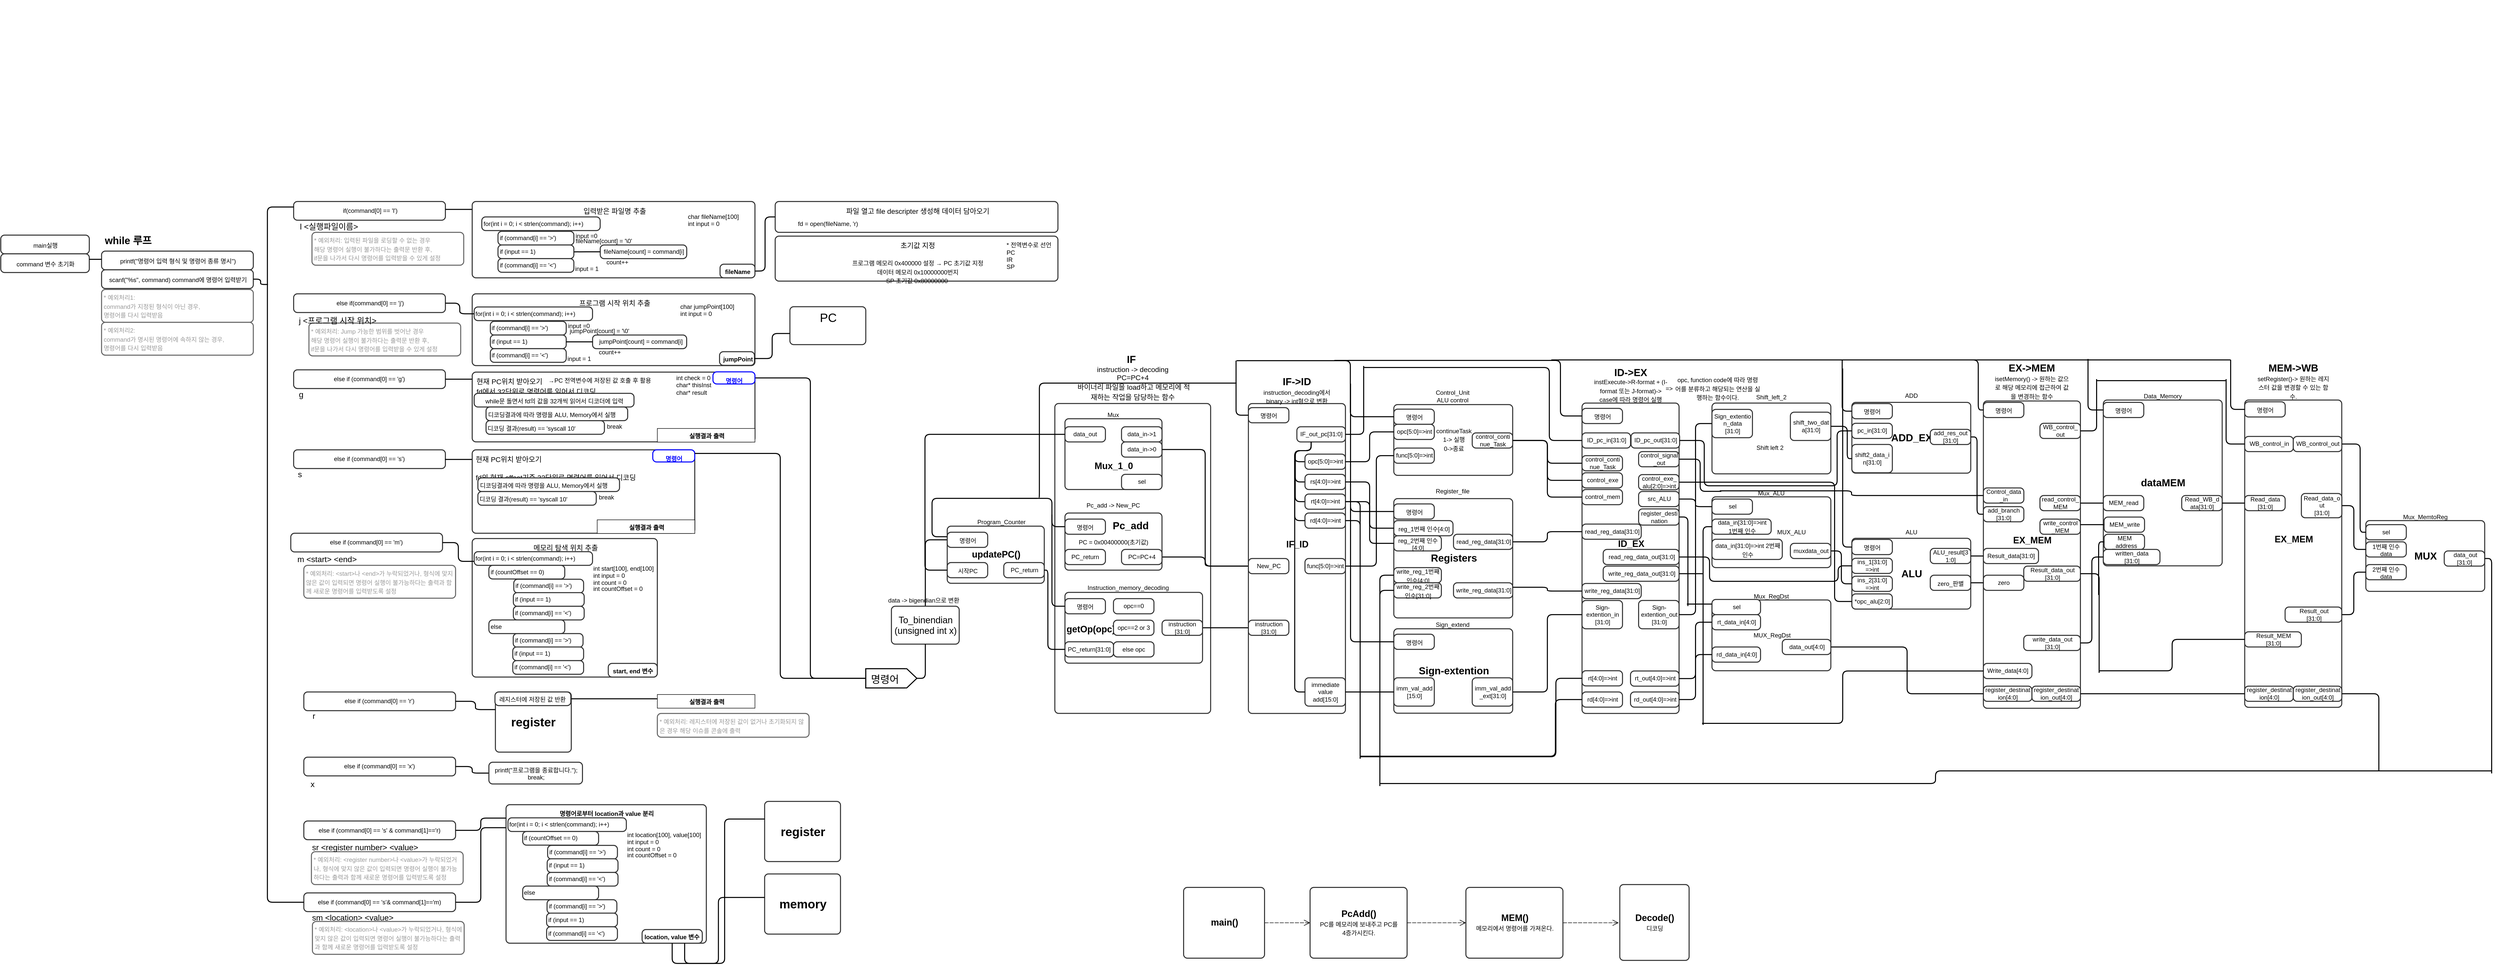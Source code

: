 <mxfile version="22.0.7" type="device">
  <diagram id="sKhUHd-EujYOibvXJ6XG" name="페이지-1">
    <mxGraphModel dx="4884" dy="2980" grid="1" gridSize="10" guides="1" tooltips="1" connect="1" arrows="1" fold="1" page="1" pageScale="1" pageWidth="827" pageHeight="1169" background="none" math="0" shadow="0">
      <root>
        <mxCell id="0" />
        <mxCell id="2" value="Layer 0" parent="0" />
        <mxCell id="3" value="&lt;div style=&#39;width: 429.667px;height:auto;word-break: break-word;&#39;&gt;&lt;div align=&quot;left&quot;&gt;&lt;span style=&quot;font-family:Arial;font-size:14px; line-height: 0;&quot;&gt;&lt;span style=&quot; line-height: normal;&quot;&gt;현재 PC위치 받아오기&lt;br /&gt;&lt;br /&gt;fd의 현재 offset기준 32단위로 명령어를 읽어서 디코딩&lt;/span&gt;&lt;/span&gt;&lt;/div&gt;&lt;div align=&quot;left&quot;&gt;&lt;/div&gt;&lt;div align=&quot;center&quot;&gt;&lt;span style=&quot;font-family:Arial;text-decoration:none;font-size:12px; line-height: 0;&quot;&gt;&lt;span style=&quot;text-decoration:none; line-height: normal;&quot;&gt;&amp;nbsp;&lt;/span&gt;&lt;/span&gt;&lt;/div&gt;&lt;/div&gt;" style="shape=rect;rounded=1;arcSize=15;absoluteArcSize=1;shadow=0;strokeWidth=2;fillColor=#FFFFFF;strokeColor=#333333;opacity=100.0;html=1;nl2Br=0;verticalAlign=top;align=center;spacingLeft=3.667;spacingRight=0;spacingTop=1.0;spacingBottom=8;whiteSpace=wrap;gliffyId=640;" parent="2" vertex="1">
          <mxGeometry x="973.541" y="954.909" width="440" height="165" as="geometry" />
        </mxCell>
        <mxCell id="4" style="shape=rect;rounded=1;arcSize=15;absoluteArcSize=1;shadow=0;strokeWidth=2;fillColor=#FFFFFF;strokeColor=#333333;opacity=100.0;gliffyId=345;" parent="2" vertex="1">
          <mxGeometry x="2125.415" y="863.242" width="308" height="613" as="geometry" />
        </mxCell>
        <mxCell id="5" value="&lt;div style=&#39;width: 169.083px;height:auto;word-break: break-word;&#39;&gt;&lt;div align=&quot;center&quot;&gt;&lt;span style=&quot;font-family:Arial;font-size:12px; line-height: 0;&quot;&gt;&lt;span style=&quot; line-height: normal;&quot;&gt;main실행&lt;/span&gt;&lt;/span&gt;&lt;/div&gt;&lt;/div&gt;" style="shape=rect;rounded=1;arcSize=15;absoluteArcSize=1;shadow=0;strokeWidth=2;fillColor=#FFFFFF;strokeColor=#333333;opacity=100.0;html=1;nl2Br=0;verticalAlign=middle;align=center;spacingLeft=1.458;spacingRight=0;whiteSpace=wrap;gliffyId=376;" parent="2" vertex="1">
          <mxGeometry x="41.537" y="530.157" width="175" height="37" as="geometry" />
        </mxCell>
        <mxCell id="6" value="&lt;div style=&#39;width: 169.083px;height:auto;word-break: break-word;&#39;&gt;&lt;div align=&quot;center&quot;&gt;&lt;span style=&quot;font-family:Arial;font-size:12px; line-height: 0;&quot;&gt;&lt;span style=&quot; line-height: normal;&quot;&gt;command 변수 초기화&lt;/span&gt;&lt;/span&gt;&lt;/div&gt;&lt;/div&gt;" style="shape=rect;rounded=1;arcSize=15;absoluteArcSize=1;shadow=0;strokeWidth=2;fillColor=#FFFFFF;strokeColor=#333333;opacity=100.0;html=1;nl2Br=0;verticalAlign=middle;align=center;spacingLeft=1.458;spacingRight=0;whiteSpace=wrap;gliffyId=393;" parent="2" vertex="1">
          <mxGeometry x="41.537" y="567.157" width="175" height="37" as="geometry" />
        </mxCell>
        <mxCell id="7" value="&lt;div style=&#39;width: 292.0px;height:auto;word-break: break-word;&#39;&gt;&lt;div align=&quot;center&quot;&gt;&lt;span style=&quot;font-family:Arial;font-size:12px; line-height: 0;&quot;&gt;&lt;span style=&quot; line-height: normal;&quot;&gt;printf(&amp;#34;명령어 입력 형식 및 명령어 종류 명시&amp;#34;)&lt;/span&gt;&lt;/span&gt;&lt;/div&gt;&lt;/div&gt;" style="shape=rect;rounded=1;arcSize=15;absoluteArcSize=1;shadow=0;strokeWidth=2;fillColor=#FFFFFF;strokeColor=#333333;opacity=100.0;html=1;nl2Br=0;verticalAlign=middle;align=center;spacingLeft=2.5;spacingRight=0;whiteSpace=wrap;gliffyId=398;" parent="2" vertex="1">
          <mxGeometry x="240.779" y="561.742" width="300" height="37" as="geometry" />
        </mxCell>
        <mxCell id="8" value="&lt;div style=&#39;width: 292.0px;height:auto;word-break: break-word;&#39;&gt;&lt;div align=&quot;center&quot;&gt;&lt;span style=&quot;font-family:Arial;font-size:12px; line-height: 0;&quot;&gt;&lt;span style=&quot; line-height: normal;&quot;&gt;scanf(&amp;#34;%s&amp;#34;, command) command에 명령어 입력받기&lt;/span&gt;&lt;/span&gt;&lt;/div&gt;&lt;/div&gt;" style="shape=rect;rounded=1;arcSize=15;absoluteArcSize=1;shadow=0;strokeWidth=2;fillColor=#FFFFFF;strokeColor=#333333;opacity=100.0;html=1;nl2Br=0;verticalAlign=middle;align=center;spacingLeft=2.5;spacingRight=0;whiteSpace=wrap;gliffyId=400;" parent="2" vertex="1">
          <mxGeometry x="240.779" y="598.742" width="300" height="37" as="geometry" />
        </mxCell>
        <mxCell id="9" value="&lt;div style=&#39;width: 292.0px;height:auto;word-break: break-word;&#39;&gt;&lt;div align=&quot;left&quot;&gt;&lt;span style=&quot;color:#999999;font-family:Arial;font-size:12px; line-height: 0;&quot;&gt;&lt;span style=&quot; line-height: normal;&quot;&gt;* 예외처리1: &lt;/span&gt;&lt;/span&gt;&lt;/div&gt;&lt;div align=&quot;left&quot;&gt;&lt;span style=&quot;color:#999999;font-family:Arial;font-size:12px; line-height: 0;&quot;&gt;&lt;span style=&quot; line-height: normal;&quot;&gt;command가 지정된 형식이 아닌 경우, &lt;/span&gt;&lt;/span&gt;&lt;/div&gt;&lt;div align=&quot;left&quot;&gt;&lt;span style=&quot;color:#999999;font-family:Arial;font-size:12px; line-height: 0;&quot;&gt;&lt;span style=&quot; line-height: normal;&quot;&gt;명령어를 다시 입력받음&lt;/span&gt;&lt;/span&gt;&lt;/div&gt;&lt;/div&gt;" style="shape=rect;rounded=1;arcSize=15;absoluteArcSize=1;shadow=0;strokeWidth=2;fillColor=#FFFFFF;strokeColor=#666666;opacity=100.0;html=1;nl2Br=0;verticalAlign=middle;align=left;spacingLeft=2.5;spacingRight=0;whiteSpace=wrap;gliffyId=402;" parent="2" vertex="1">
          <mxGeometry x="240.779" y="637.576" width="300" height="65" as="geometry" />
        </mxCell>
        <mxCell id="10" value="&lt;div style=&#39;width: 292.0px;height:auto;word-break: break-word;&#39;&gt;&lt;div align=&quot;left&quot;&gt;&lt;span style=&quot;color:#999999;font-family:Arial;font-size:12px; line-height: 0;&quot;&gt;&lt;span style=&quot; line-height: normal;&quot;&gt;* 예외처리: 입력된 파일을 로딩할 수 없는 경우&amp;nbsp;&lt;/span&gt;&lt;/span&gt;&lt;/div&gt;&lt;div align=&quot;left&quot;&gt;&lt;span style=&quot;color:#999999;font-family:Arial;font-size:12px; line-height: 0;&quot;&gt;&lt;span style=&quot; line-height: normal;&quot;&gt;해당 명령어 실행이 불가하다는 출력문 반환 후,&lt;/span&gt;&lt;/span&gt;&lt;/div&gt;&lt;div align=&quot;left&quot;&gt;&lt;span style=&quot;color:#999999;font-family:Arial;font-size:12px; line-height: 0;&quot;&gt;&lt;span style=&quot; line-height: normal;&quot;&gt;if문을 나가서 다시 명령어를 입력받을 수 있게 설정&lt;/span&gt;&lt;/span&gt;&lt;/div&gt;&lt;/div&gt;" style="shape=rect;rounded=1;arcSize=15;absoluteArcSize=1;shadow=0;strokeWidth=2;fillColor=#FFFFFF;strokeColor=#666666;opacity=100.0;html=1;nl2Br=0;verticalAlign=middle;align=left;spacingLeft=2.5;spacingRight=0;whiteSpace=wrap;gliffyId=586;" parent="2" vertex="1">
          <mxGeometry x="656.779" y="524.657" width="300" height="65" as="geometry" />
        </mxCell>
        <mxCell id="11" value="&lt;div style=&#39;width: 292.0px;height:auto;word-break: break-word;&#39;&gt;&lt;div align=&quot;left&quot;&gt;&lt;span style=&quot;color:#999999;font-family:Arial;font-size:12px; line-height: 0;&quot;&gt;&lt;span style=&quot; line-height: normal;&quot;&gt;* 예외처리: Jump 가능한 범위를 벗어난 경우&amp;nbsp;&lt;/span&gt;&lt;/span&gt;&lt;/div&gt;&lt;div align=&quot;left&quot;&gt;&lt;span style=&quot;color:#999999;font-family:Arial;font-size:12px; line-height: 0;&quot;&gt;&lt;span style=&quot; line-height: normal;&quot;&gt;해당 명령어 실행이 불가하다는 출력문 반환 후,&lt;/span&gt;&lt;/span&gt;&lt;/div&gt;&lt;div align=&quot;left&quot;&gt;&lt;span style=&quot;color:#999999;font-family:Arial;font-size:12px; line-height: 0;&quot;&gt;&lt;span style=&quot; line-height: normal;&quot;&gt;if문을 나가서 다시 명령어를 입력받을 수 있게 설정&lt;/span&gt;&lt;/span&gt;&lt;/div&gt;&lt;/div&gt;" style="shape=rect;rounded=1;arcSize=15;absoluteArcSize=1;shadow=0;strokeWidth=2;fillColor=#FFFFFF;strokeColor=#666666;opacity=100.0;html=1;nl2Br=0;verticalAlign=middle;align=left;spacingLeft=2.5;spacingRight=0;whiteSpace=wrap;gliffyId=638;" parent="2" vertex="1">
          <mxGeometry x="650.779" y="704.076" width="300" height="65" as="geometry" />
        </mxCell>
        <mxCell id="12" value="&lt;div style=&#39;width: 292.0px;height:auto;word-break: break-word;&#39;&gt;&lt;div align=&quot;left&quot;&gt;&lt;span style=&quot;color:#999999;font-family:Arial;font-size:12px; line-height: 0;&quot;&gt;&lt;span style=&quot; line-height: normal;&quot;&gt;* 예외처리: &amp;lt;start&amp;gt;나 &amp;lt;end&amp;gt;가 누락되었거나, 형식에 맞지 않은 값이 입력되면 명령어 실행이 불가능하다는 출력과 함께 새로운 명령어를 입력받도록 설정&lt;/span&gt;&lt;/span&gt;&lt;/div&gt;&lt;/div&gt;" style="shape=rect;rounded=1;arcSize=15;absoluteArcSize=1;shadow=0;strokeWidth=2;fillColor=#FFFFFF;strokeColor=#666666;opacity=100.0;html=1;nl2Br=0;verticalAlign=middle;align=left;spacingLeft=2.5;spacingRight=0;whiteSpace=wrap;gliffyId=684;" parent="2" vertex="1">
          <mxGeometry x="640.667" y="1183.409" width="300" height="65" as="geometry" />
        </mxCell>
        <mxCell id="13" value="&lt;div style=&#39;width: 292.0px;height:auto;word-break: break-word;&#39;&gt;&lt;div align=&quot;left&quot;&gt;&lt;span style=&quot;color:#999999;font-family:Arial;font-size:12px; line-height: 0;&quot;&gt;&lt;span style=&quot; line-height: normal;&quot;&gt;* 예외처리: &amp;lt;register number&amp;gt;나 &amp;lt;value&amp;gt;가 누락되었거나, 형식에 맞지 않은 값이 입력되면 명령어 실행이 불가능하다는 출력과 함께 새로운 명령어를 입력받도록 설정&lt;/span&gt;&lt;/span&gt;&lt;/div&gt;&lt;/div&gt;" style="shape=rect;rounded=1;arcSize=15;absoluteArcSize=1;shadow=0;strokeWidth=2;fillColor=#FFFFFF;strokeColor=#666666;opacity=100.0;html=1;nl2Br=0;verticalAlign=middle;align=left;spacingLeft=2.5;spacingRight=0;whiteSpace=wrap;gliffyId=826;" parent="2" vertex="1">
          <mxGeometry x="655.667" y="1749.909" width="300" height="65" as="geometry" />
        </mxCell>
        <mxCell id="14" value="&lt;div style=&#39;width: 292.0px;height:auto;word-break: break-word;&#39;&gt;&lt;div align=&quot;left&quot;&gt;&lt;span style=&quot;color:#999999;font-family:Arial;font-size:12px; line-height: 0;&quot;&gt;&lt;span style=&quot; line-height: normal;&quot;&gt;* 예외처리: &amp;lt;location&amp;gt;나 &amp;lt;value&amp;gt;가 누락되었거나, 형식에 맞지 않은 값이 입력되면 명령어 실행이 불가능하다는 출력과 함께 새로운 명령어를 입력받도록 설정&lt;/span&gt;&lt;/span&gt;&lt;/div&gt;&lt;/div&gt;" style="shape=rect;rounded=1;arcSize=15;absoluteArcSize=1;shadow=0;strokeWidth=2;fillColor=#FFFFFF;strokeColor=#666666;opacity=100.0;html=1;nl2Br=0;verticalAlign=middle;align=left;spacingLeft=2.5;spacingRight=0;whiteSpace=wrap;gliffyId=829;" parent="2" vertex="1">
          <mxGeometry x="657.667" y="1887.909" width="300" height="65" as="geometry" />
        </mxCell>
        <mxCell id="15" value="&lt;div style=&#39;width: 292.0px;height:auto;word-break: break-word;&#39;&gt;&lt;div align=&quot;left&quot;&gt;&lt;span style=&quot;color:#999999;font-family:Arial;font-size:12px; line-height: 0;&quot;&gt;&lt;span style=&quot; line-height: normal;&quot;&gt;* 예외처리: 레지스터에 저장된 값이 없거나 초기화되지 않은 경우 해당 이슈를 콘솔에 출력&lt;/span&gt;&lt;/span&gt;&lt;/div&gt;&lt;/div&gt;" style="shape=rect;rounded=1;arcSize=15;absoluteArcSize=1;shadow=0;strokeWidth=2;fillColor=#FFFFFF;strokeColor=#666666;opacity=100.0;html=1;nl2Br=0;verticalAlign=middle;align=left;spacingLeft=2.5;spacingRight=0;whiteSpace=wrap;gliffyId=831;" parent="2" vertex="1">
          <mxGeometry x="1339.541" y="1476.409" width="300" height="47" as="geometry" />
        </mxCell>
        <mxCell id="16" value="&lt;div style=&#39;width: 292.0px;height:auto;word-break: break-word;&#39;&gt;&lt;div align=&quot;left&quot;&gt;&lt;span style=&quot;color:#999999;font-family:Arial;font-size:12px; line-height: 0;&quot;&gt;&lt;span style=&quot; line-height: normal;&quot;&gt;* 예외처리2: &lt;/span&gt;&lt;/span&gt;&lt;/div&gt;&lt;div align=&quot;left&quot;&gt;&lt;span style=&quot;color:#999999;font-family:Arial;font-size:12px; line-height: 0;&quot;&gt;&lt;span style=&quot; line-height: normal;&quot;&gt;command가 명시된 명령어에 속하지 않는 경우, &lt;/span&gt;&lt;/span&gt;&lt;/div&gt;&lt;div align=&quot;left&quot;&gt;&lt;span style=&quot;color:#999999;font-family:Arial;font-size:12px; line-height: 0;&quot;&gt;&lt;span style=&quot; line-height: normal;&quot;&gt;명령어를 다시 입력받음&lt;/span&gt;&lt;/span&gt;&lt;/div&gt;&lt;/div&gt;" style="shape=rect;rounded=1;arcSize=15;absoluteArcSize=1;shadow=0;strokeWidth=2;fillColor=#FFFFFF;strokeColor=#666666;opacity=100.0;html=1;nl2Br=0;verticalAlign=middle;align=left;spacingLeft=2.5;spacingRight=0;whiteSpace=wrap;gliffyId=404;" parent="2" vertex="1">
          <mxGeometry x="240.779" y="702.576" width="300" height="65" as="geometry" />
        </mxCell>
        <mxCell id="17" value="&lt;div style=&#39;width: 292.0px;height:auto;word-break: break-word;&#39;&gt;&lt;div align=&quot;center&quot;&gt;&lt;span style=&quot;font-family:Arial;font-size:12px; line-height: 0;&quot;&gt;&lt;span style=&quot; line-height: normal;&quot;&gt;if(command[0] &amp;#61;&amp;#61; &amp;#39;l&amp;#39;)&lt;/span&gt;&lt;/span&gt;&lt;/div&gt;&lt;/div&gt;" style="shape=rect;rounded=1;arcSize=15;absoluteArcSize=1;shadow=0;strokeWidth=2;fillColor=#FFFFFF;strokeColor=#333333;opacity=100.0;html=1;nl2Br=0;verticalAlign=middle;align=center;spacingLeft=2.5;spacingRight=0;whiteSpace=wrap;gliffyId=461;" parent="2" vertex="1">
          <mxGeometry x="620.541" y="463.657" width="300" height="37" as="geometry" />
        </mxCell>
        <mxCell id="18" value="&lt;div style=&#39;width: 546.683px;height:auto;word-break: break-word;&#39;&gt;&lt;div align=&quot;center&quot;&gt;&lt;span style=&quot;font-family:Arial;font-size:14px; line-height: 0;&quot;&gt;&lt;span style=&quot; line-height: normal;&quot;&gt;입력받은 파일명 추출&lt;/span&gt;&lt;/span&gt;&lt;/div&gt;&lt;/div&gt;" style="shape=rect;rounded=1;arcSize=15;absoluteArcSize=1;shadow=0;strokeWidth=2;fillColor=#FFFFFF;strokeColor=#333333;opacity=100.0;html=1;nl2Br=0;verticalAlign=top;align=center;spacingLeft=4.658;spacingRight=0;spacingTop=1.0;spacingBottom=8;whiteSpace=wrap;gliffyId=529;" parent="2" vertex="1">
          <mxGeometry x="973.541" y="463.657" width="559" height="151" as="geometry" />
        </mxCell>
        <mxCell id="19" value="&lt;div style=&#39;width: 227.1px;height:auto;word-break: break-word;&#39;&gt;&lt;div align=&quot;left&quot;&gt;&lt;span style=&quot;font-family:Arial;font-size:12px; line-height: 0;&quot;&gt;&lt;span style=&quot; line-height: normal;&quot;&gt;for(int i &amp;#61; 0; i &amp;lt; strlen(command); i&amp;#43;&amp;#43;)&lt;/span&gt;&lt;/span&gt;&lt;/div&gt;&lt;/div&gt;" style="shape=rect;rounded=1;arcSize=15;absoluteArcSize=1;shadow=0;strokeWidth=2;fillColor=#FFFFFF;strokeColor=#333333;opacity=100.0;html=1;nl2Br=0;verticalAlign=middle;align=left;spacingLeft=1.95;spacingRight=0;whiteSpace=wrap;gliffyId=531;" parent="2" vertex="1">
          <mxGeometry x="992.541" y="494.157" width="234" height="27" as="geometry" />
        </mxCell>
        <mxCell id="20" value="&lt;div style=&#39;width: 144.5px;height:auto;word-break: break-word;&#39;&gt;&lt;div align=&quot;left&quot;&gt;&lt;span style=&quot;font-family:Arial;font-size:12px; line-height: 0;&quot;&gt;&lt;span style=&quot; line-height: normal;&quot;&gt;if (command[i] &amp;#61;&amp;#61; &amp;#39;&amp;gt;&amp;#39;)&lt;/span&gt;&lt;/span&gt;&lt;/div&gt;&lt;/div&gt;" style="shape=rect;rounded=1;arcSize=15;absoluteArcSize=1;shadow=0;strokeWidth=2;fillColor=#FFFFFF;strokeColor=#333333;opacity=100.0;html=1;nl2Br=0;verticalAlign=middle;align=left;spacingLeft=1.25;spacingRight=0;whiteSpace=wrap;gliffyId=533;" parent="2" vertex="1">
          <mxGeometry x="1024.541" y="522.657" width="150" height="27" as="geometry" />
        </mxCell>
        <mxCell id="21" value="&lt;div style=&#39;width: 144.5px;height:auto;word-break: break-word;&#39;&gt;&lt;div align=&quot;left&quot;&gt;&lt;span style=&quot;font-family:Arial;font-size:12px; line-height: 0;&quot;&gt;&lt;span style=&quot; line-height: normal;&quot;&gt;if (input &amp;#61;&amp;#61; 1)&lt;/span&gt;&lt;/span&gt;&lt;/div&gt;&lt;/div&gt;" style="shape=rect;rounded=1;arcSize=15;absoluteArcSize=1;shadow=0;strokeWidth=2;fillColor=#FFFFFF;strokeColor=#333333;opacity=100.0;html=1;nl2Br=0;verticalAlign=middle;align=left;spacingLeft=1.25;spacingRight=0;whiteSpace=wrap;gliffyId=535;" parent="2" vertex="1">
          <mxGeometry x="1024.541" y="549.657" width="150" height="27" as="geometry" />
        </mxCell>
        <mxCell id="22" value="&lt;div style=&#39;width: 144.5px;height:auto;word-break: break-word;&#39;&gt;&lt;div align=&quot;left&quot;&gt;&lt;span style=&quot;font-family:Arial;font-size:12px; line-height: 0;&quot;&gt;&lt;span style=&quot; line-height: normal;&quot;&gt;if (command[i] &amp;#61;&amp;#61; &amp;#39;&amp;lt;&amp;#39;)&lt;/span&gt;&lt;/span&gt;&lt;/div&gt;&lt;/div&gt;" style="shape=rect;rounded=1;arcSize=15;absoluteArcSize=1;shadow=0;strokeWidth=2;fillColor=#FFFFFF;strokeColor=#333333;opacity=100.0;html=1;nl2Br=0;verticalAlign=middle;align=left;spacingLeft=1.25;spacingRight=0;whiteSpace=wrap;gliffyId=537;" parent="2" vertex="1">
          <mxGeometry x="1024.541" y="576.657" width="150" height="27" as="geometry" />
        </mxCell>
        <mxCell id="23" value="&lt;div style=&#39;width: 165.15px;height:auto;word-break: break-word;&#39;&gt;&lt;div align=&quot;center&quot;&gt;&lt;span style=&quot;font-family:Arial;font-size:12px; line-height: 0;&quot;&gt;&lt;span style=&quot; line-height: normal;&quot;&gt;fileName[count] &amp;#61; command[i]&lt;/span&gt;&lt;/span&gt;&lt;/div&gt;&lt;/div&gt;" style="shape=rect;rounded=1;arcSize=15;absoluteArcSize=1;shadow=0;strokeWidth=2;fillColor=#FFFFFF;strokeColor=#333333;opacity=100.0;html=1;nl2Br=0;verticalAlign=middle;align=center;spacingLeft=1.425;spacingRight=0;whiteSpace=wrap;gliffyId=539;" parent="2" vertex="1">
          <mxGeometry x="1226.667" y="549.657" width="171" height="27" as="geometry" />
        </mxCell>
        <mxCell id="24" value="&lt;div style=&#39;width: 546.683px;height:auto;word-break: break-word;&#39;&gt;&lt;div align=&quot;center&quot;&gt;&lt;span style=&quot;font-family:Arial;font-size:14px; line-height: 0;&quot;&gt;&lt;span style=&quot; line-height: normal;&quot;&gt;파일 열고 file descripter 생성해 데이터 담아오기&lt;/span&gt;&lt;/span&gt;&lt;/div&gt;&lt;/div&gt;" style="shape=rect;rounded=1;arcSize=15;absoluteArcSize=1;shadow=0;strokeWidth=2;fillColor=#FFFFFF;strokeColor=#333333;opacity=100.0;html=1;nl2Br=0;verticalAlign=top;align=center;spacingLeft=4.658;spacingRight=0;spacingTop=1.0;spacingBottom=8;whiteSpace=wrap;gliffyId=561;" parent="2" vertex="1">
          <mxGeometry x="1572.541" y="463.657" width="559" height="61" as="geometry" />
        </mxCell>
        <mxCell id="25" value="&lt;div style=&#39;width: 546.683px;height:auto;word-break: break-word;&#39;&gt;&lt;div align=&quot;center&quot;&gt;&lt;span style=&quot;font-family:Arial;font-size:14px; line-height: 0;&quot;&gt;&lt;span style=&quot; line-height: normal;&quot;&gt;초기값 지정&lt;/span&gt;&lt;/span&gt;&lt;/div&gt;&lt;div align=&quot;center&quot;&gt;&lt;span style=&quot;font-family:Arial;text-decoration:none;font-size:14px; line-height: 0;&quot;&gt;&lt;span style=&quot;text-decoration:none; line-height: normal;&quot;&gt;&amp;nbsp;&lt;/span&gt;&lt;/span&gt;&lt;/div&gt;&lt;div align=&quot;center&quot;&gt;&lt;span style=&quot;font-family:Arial;font-size:12px; line-height: 0;&quot;&gt;&lt;span style=&quot; line-height: normal;&quot;&gt;프로그램&amp;nbsp;메모리 0x400000 설정 → PC 초기값 지정&lt;/span&gt;&lt;/span&gt;&lt;/div&gt;&lt;div align=&quot;center&quot;&gt;&lt;span style=&quot;font-family:Arial;font-size:12px; line-height: 0;&quot;&gt;&lt;span style=&quot; line-height: normal;&quot;&gt;데이터 메모리&amp;nbsp;0x10000000번지&lt;/span&gt;&lt;/span&gt;&lt;/div&gt;&lt;div align=&quot;center&quot;&gt;&lt;span style=&quot;font-family:Arial;font-size:12px; line-height: 0;&quot;&gt;&lt;span style=&quot; line-height: normal;&quot;&gt;SP&amp;nbsp;초기값 0x80000000&amp;nbsp;&lt;/span&gt;&lt;/span&gt;&lt;/div&gt;&lt;div align=&quot;center&quot;&gt;&lt;span style=&quot;font-family:Arial;text-decoration:none;font-size:12px; line-height: 0;&quot;&gt;&lt;span style=&quot;text-decoration:none; line-height: normal;&quot;&gt;&amp;nbsp;&lt;/span&gt;&lt;/span&gt;&lt;/div&gt;&lt;/div&gt;" style="shape=rect;rounded=1;arcSize=15;absoluteArcSize=1;shadow=0;strokeWidth=2;fillColor=#FFFFFF;strokeColor=#333333;opacity=100.0;html=1;nl2Br=0;verticalAlign=top;align=center;spacingLeft=4.658;spacingRight=0;spacingTop=1.0;spacingBottom=8;whiteSpace=wrap;gliffyId=575;" parent="2" vertex="1">
          <mxGeometry x="1572.541" y="532.157" width="559" height="89" as="geometry" />
        </mxCell>
        <mxCell id="26" value="&lt;div style=&#39;width: 546.683px;height:auto;word-break: break-word;&#39;&gt;&lt;div align=&quot;center&quot;&gt;&lt;span style=&quot;font-family:Arial;font-size:14px; line-height: 0;&quot;&gt;&lt;span style=&quot; line-height: normal;&quot;&gt;프로그램 시작 위치 추출&lt;/span&gt;&lt;/span&gt;&lt;/div&gt;&lt;/div&gt;" style="shape=rect;rounded=1;arcSize=15;absoluteArcSize=1;shadow=0;strokeWidth=2;fillColor=#FFFFFF;strokeColor=#333333;opacity=100.0;html=1;nl2Br=0;verticalAlign=top;align=center;spacingLeft=4.658;spacingRight=0;spacingTop=1.0;spacingBottom=8;whiteSpace=wrap;gliffyId=581;" parent="2" vertex="1">
          <mxGeometry x="973.541" y="646.242" width="559" height="142" as="geometry" />
        </mxCell>
        <mxCell id="27" value="&lt;div style=&#39;width: 356.9px;height:auto;word-break: break-word;&#39;&gt;&lt;div align=&quot;center&quot;&gt;&lt;span style=&quot;font-family:Arial;font-size:14px; line-height: 0;&quot;&gt;&lt;span style=&quot; line-height: normal;&quot;&gt;메모리 탐색 위치 추출&lt;/span&gt;&lt;/span&gt;&lt;/div&gt;&lt;/div&gt;" style="shape=rect;rounded=1;arcSize=15;absoluteArcSize=1;shadow=0;strokeWidth=2;fillColor=#FFFFFF;strokeColor=#333333;opacity=100.0;html=1;nl2Br=0;verticalAlign=top;align=center;spacingLeft=3.05;spacingRight=0;spacingTop=1.0;spacingBottom=8;whiteSpace=wrap;gliffyId=681;" parent="2" vertex="1">
          <mxGeometry x="973.541" y="1130.409" width="366" height="274" as="geometry" />
        </mxCell>
        <mxCell id="28" value="&lt;div style=&#39;width: 386.4px;height:auto;word-break: break-word;&#39;&gt;&lt;div align=&quot;center&quot;&gt;&lt;span style=&quot;font-weight:bold;font-family:Arial;font-size:12px; line-height: 0;&quot;&gt;&lt;span style=&quot; line-height: normal;&quot;&gt;명령어로부터 location과 value 분리&lt;/span&gt;&lt;/span&gt;&lt;/div&gt;&lt;/div&gt;" style="shape=rect;rounded=1;arcSize=15;absoluteArcSize=1;shadow=0;strokeWidth=2;fillColor=#FFFFFF;strokeColor=#333333;opacity=100.0;html=1;nl2Br=0;verticalAlign=top;align=center;spacingLeft=3.3;spacingRight=0;spacingTop=1.0;spacingBottom=8;whiteSpace=wrap;gliffyId=821;" parent="2" vertex="1">
          <mxGeometry x="1040.416" y="1656.909" width="396" height="274" as="geometry" />
        </mxCell>
        <mxCell id="29" value="&lt;div style=&#39;width: 227.1px;height:auto;word-break: break-word;&#39;&gt;&lt;div align=&quot;left&quot;&gt;&lt;span style=&quot;font-family:Arial;font-size:12px; line-height: 0;&quot;&gt;&lt;span style=&quot; line-height: normal;&quot;&gt;for(int i &amp;#61; 0; i &amp;lt; strlen(command); i&amp;#43;&amp;#43;)&lt;/span&gt;&lt;/span&gt;&lt;/div&gt;&lt;/div&gt;" style="shape=rect;rounded=1;arcSize=15;absoluteArcSize=1;shadow=0;strokeWidth=2;fillColor=#FFFFFF;strokeColor=#333333;opacity=100.0;html=1;nl2Br=0;verticalAlign=middle;align=left;spacingLeft=1.95;spacingRight=0;whiteSpace=wrap;gliffyId=597;" parent="2" vertex="1">
          <mxGeometry x="977.416" y="672.242" width="234" height="27" as="geometry" />
        </mxCell>
        <mxCell id="30" value="&lt;div style=&#39;width: 227.1px;height:auto;word-break: break-word;&#39;&gt;&lt;div align=&quot;left&quot;&gt;&lt;span style=&quot;font-family:Arial;font-size:12px; line-height: 0;&quot;&gt;&lt;span style=&quot; line-height: normal;&quot;&gt;for(int i &amp;#61; 0; i &amp;lt; strlen(command); i&amp;#43;&amp;#43;)&lt;/span&gt;&lt;/span&gt;&lt;/div&gt;&lt;/div&gt;" style="shape=rect;rounded=1;arcSize=15;absoluteArcSize=1;shadow=0;strokeWidth=2;fillColor=#FFFFFF;strokeColor=#333333;opacity=100.0;html=1;nl2Br=0;verticalAlign=middle;align=left;spacingLeft=1.95;spacingRight=0;whiteSpace=wrap;gliffyId=679;" parent="2" vertex="1">
          <mxGeometry x="977.416" y="1156.409" width="234" height="27" as="geometry" />
        </mxCell>
        <mxCell id="31" value="&lt;div style=&#39;width: 227.1px;height:auto;word-break: break-word;&#39;&gt;&lt;div align=&quot;left&quot;&gt;&lt;span style=&quot;font-family:Arial;font-size:12px; line-height: 0;&quot;&gt;&lt;span style=&quot; line-height: normal;&quot;&gt;for(int i &amp;#61; 0; i &amp;lt; strlen(command); i&amp;#43;&amp;#43;)&lt;/span&gt;&lt;/span&gt;&lt;/div&gt;&lt;/div&gt;" style="shape=rect;rounded=1;arcSize=15;absoluteArcSize=1;shadow=0;strokeWidth=2;fillColor=#FFFFFF;strokeColor=#333333;opacity=100.0;html=1;nl2Br=0;verticalAlign=middle;align=left;spacingLeft=1.95;spacingRight=0;whiteSpace=wrap;gliffyId=819;" parent="2" vertex="1">
          <mxGeometry x="1044.291" y="1682.909" width="234" height="27" as="geometry" />
        </mxCell>
        <mxCell id="32" value="&lt;div style=&#39;width: 92.383px;height:auto;word-break: break-word;&#39;&gt;&lt;div align=&quot;center&quot;&gt;&lt;span style=&quot;font-weight:bold;font-family:Arial;font-size:12px; line-height: 0;&quot;&gt;&lt;span style=&quot; line-height: normal;&quot;&gt;start, end 변수&lt;/span&gt;&lt;/span&gt;&lt;/div&gt;&lt;/div&gt;" style="shape=rect;rounded=1;arcSize=15;absoluteArcSize=1;shadow=0;strokeWidth=2;fillColor=#FFFFFF;strokeColor=#333333;opacity=100.0;html=1;nl2Br=0;verticalAlign=middle;align=center;spacingLeft=0.808;spacingRight=0;whiteSpace=wrap;gliffyId=753;" parent="2" vertex="1">
          <mxGeometry x="1242.541" y="1377.409" width="97" height="27" as="geometry" />
        </mxCell>
        <mxCell id="33" value="&lt;div style=&#39;width: 114.017px;height:auto;word-break: break-word;&#39;&gt;&lt;div align=&quot;center&quot;&gt;&lt;span style=&quot;font-weight:bold;font-family:Arial;font-size:12px; line-height: 0;&quot;&gt;&lt;span style=&quot; line-height: normal;&quot;&gt;location, value 변수&lt;/span&gt;&lt;/span&gt;&lt;/div&gt;&lt;/div&gt;" style="shape=rect;rounded=1;arcSize=15;absoluteArcSize=1;shadow=0;strokeWidth=2;fillColor=#FFFFFF;strokeColor=#333333;opacity=100.0;html=1;nl2Br=0;verticalAlign=middle;align=center;spacingLeft=0.992;spacingRight=0;whiteSpace=wrap;gliffyId=817;" parent="2" vertex="1">
          <mxGeometry x="1309.416" y="1903.909" width="119" height="27" as="geometry" />
        </mxCell>
        <mxCell id="34" value="&lt;div style=&#39;width: 144.5px;height:auto;word-break: break-word;&#39;&gt;&lt;div align=&quot;left&quot;&gt;&lt;span style=&quot;font-family:Arial;font-size:12px; line-height: 0;&quot;&gt;&lt;span style=&quot; line-height: normal;&quot;&gt;if (command[i] &amp;#61;&amp;#61; &amp;#39;&amp;gt;&amp;#39;)&lt;/span&gt;&lt;/span&gt;&lt;/div&gt;&lt;/div&gt;" style="shape=rect;rounded=1;arcSize=15;absoluteArcSize=1;shadow=0;strokeWidth=2;fillColor=#FFFFFF;strokeColor=#333333;opacity=100.0;html=1;nl2Br=0;verticalAlign=middle;align=left;spacingLeft=1.25;spacingRight=0;whiteSpace=wrap;gliffyId=599;" parent="2" vertex="1">
          <mxGeometry x="1009.416" y="700.742" width="150" height="27" as="geometry" />
        </mxCell>
        <mxCell id="35" value="&lt;div style=&#39;width: 132.7px;height:auto;word-break: break-word;&#39;&gt;&lt;div align=&quot;left&quot;&gt;&lt;span style=&quot;font-family:Arial;font-size:12px; line-height: 0;&quot;&gt;&lt;span style=&quot; line-height: normal;&quot;&gt;if (command[i] &amp;#61;&amp;#61; &amp;#39;&amp;gt;&amp;#39;)&lt;/span&gt;&lt;/span&gt;&lt;/div&gt;&lt;/div&gt;" style="shape=rect;rounded=1;arcSize=15;absoluteArcSize=1;shadow=0;strokeWidth=2;fillColor=#FFFFFF;strokeColor=#333333;opacity=100.0;html=1;nl2Br=0;verticalAlign=middle;align=left;spacingLeft=1.15;spacingRight=0;whiteSpace=wrap;gliffyId=677;" parent="2" vertex="1">
          <mxGeometry x="1055.791" y="1210.909" width="138" height="27" as="geometry" />
        </mxCell>
        <mxCell id="36" value="&lt;div style=&#39;width: 132.7px;height:auto;word-break: break-word;&#39;&gt;&lt;div align=&quot;left&quot;&gt;&lt;span style=&quot;font-family:Arial;font-size:12px; line-height: 0;&quot;&gt;&lt;span style=&quot; line-height: normal;&quot;&gt;if (command[i] &amp;#61;&amp;#61; &amp;#39;&amp;gt;&amp;#39;)&lt;/span&gt;&lt;/span&gt;&lt;/div&gt;&lt;/div&gt;" style="shape=rect;rounded=1;arcSize=15;absoluteArcSize=1;shadow=0;strokeWidth=2;fillColor=#FFFFFF;strokeColor=#333333;opacity=100.0;html=1;nl2Br=0;verticalAlign=middle;align=left;spacingLeft=1.15;spacingRight=0;whiteSpace=wrap;gliffyId=815;" parent="2" vertex="1">
          <mxGeometry x="1122.666" y="1737.409" width="138" height="27" as="geometry" />
        </mxCell>
        <mxCell id="37" value="&lt;div style=&#39;width: 132.7px;height:auto;word-break: break-word;&#39;&gt;&lt;div align=&quot;left&quot;&gt;&lt;span style=&quot;font-family:Arial;font-size:12px; line-height: 0;&quot;&gt;&lt;span style=&quot; line-height: normal;&quot;&gt;if (command[i] &amp;#61;&amp;#61; &amp;#39;&amp;gt;&amp;#39;)&lt;/span&gt;&lt;/span&gt;&lt;/div&gt;&lt;/div&gt;" style="shape=rect;rounded=1;arcSize=15;absoluteArcSize=1;shadow=0;strokeWidth=2;fillColor=#FFFFFF;strokeColor=#333333;opacity=100.0;html=1;nl2Br=0;verticalAlign=middle;align=left;spacingLeft=1.15;spacingRight=0;whiteSpace=wrap;gliffyId=739;" parent="2" vertex="1">
          <mxGeometry x="1054.666" y="1318.409" width="138" height="27" as="geometry" />
        </mxCell>
        <mxCell id="38" value="&lt;div style=&#39;width: 132.7px;height:auto;word-break: break-word;&#39;&gt;&lt;div align=&quot;left&quot;&gt;&lt;span style=&quot;font-family:Arial;font-size:12px; line-height: 0;&quot;&gt;&lt;span style=&quot; line-height: normal;&quot;&gt;if (command[i] &amp;#61;&amp;#61; &amp;#39;&amp;gt;&amp;#39;)&lt;/span&gt;&lt;/span&gt;&lt;/div&gt;&lt;/div&gt;" style="shape=rect;rounded=1;arcSize=15;absoluteArcSize=1;shadow=0;strokeWidth=2;fillColor=#FFFFFF;strokeColor=#333333;opacity=100.0;html=1;nl2Br=0;verticalAlign=middle;align=left;spacingLeft=1.15;spacingRight=0;whiteSpace=wrap;gliffyId=813;" parent="2" vertex="1">
          <mxGeometry x="1121.54" y="1844.909" width="138" height="27" as="geometry" />
        </mxCell>
        <mxCell id="39" value="&lt;div style=&#39;width: 144.5px;height:auto;word-break: break-word;&#39;&gt;&lt;div align=&quot;left&quot;&gt;&lt;span style=&quot;font-family:Arial;font-size:12px; line-height: 0;&quot;&gt;&lt;span style=&quot; line-height: normal;&quot;&gt;if (input &amp;#61;&amp;#61; 1)&lt;/span&gt;&lt;/span&gt;&lt;/div&gt;&lt;/div&gt;" style="shape=rect;rounded=1;arcSize=15;absoluteArcSize=1;shadow=0;strokeWidth=2;fillColor=#FFFFFF;strokeColor=#333333;opacity=100.0;html=1;nl2Br=0;verticalAlign=middle;align=left;spacingLeft=1.25;spacingRight=0;whiteSpace=wrap;gliffyId=603;" parent="2" vertex="1">
          <mxGeometry x="1009.416" y="727.742" width="150" height="27" as="geometry" />
        </mxCell>
        <mxCell id="40" value="&lt;div style=&#39;width: 134.667px;height:auto;word-break: break-word;&#39;&gt;&lt;div align=&quot;left&quot;&gt;&lt;span style=&quot;font-family:Arial;font-size:12px; line-height: 0;&quot;&gt;&lt;span style=&quot; line-height: normal;&quot;&gt;if (input &amp;#61;&amp;#61; 1)&lt;/span&gt;&lt;/span&gt;&lt;/div&gt;&lt;/div&gt;" style="shape=rect;rounded=1;arcSize=15;absoluteArcSize=1;shadow=0;strokeWidth=2;fillColor=#FFFFFF;strokeColor=#333333;opacity=100.0;html=1;nl2Br=0;verticalAlign=middle;align=left;spacingLeft=1.167;spacingRight=0;whiteSpace=wrap;gliffyId=675;" parent="2" vertex="1">
          <mxGeometry x="1054.916" y="1237.409" width="140" height="27" as="geometry" />
        </mxCell>
        <mxCell id="41" value="&lt;div style=&#39;width: 134.667px;height:auto;word-break: break-word;&#39;&gt;&lt;div align=&quot;left&quot;&gt;&lt;span style=&quot;font-family:Arial;font-size:12px; line-height: 0;&quot;&gt;&lt;span style=&quot; line-height: normal;&quot;&gt;if (input &amp;#61;&amp;#61; 1)&lt;/span&gt;&lt;/span&gt;&lt;/div&gt;&lt;/div&gt;" style="shape=rect;rounded=1;arcSize=15;absoluteArcSize=1;shadow=0;strokeWidth=2;fillColor=#FFFFFF;strokeColor=#333333;opacity=100.0;html=1;nl2Br=0;verticalAlign=middle;align=left;spacingLeft=1.167;spacingRight=0;whiteSpace=wrap;gliffyId=811;" parent="2" vertex="1">
          <mxGeometry x="1121.791" y="1763.909" width="140" height="27" as="geometry" />
        </mxCell>
        <mxCell id="42" value="&lt;div style=&#39;width: 134.667px;height:auto;word-break: break-word;&#39;&gt;&lt;div align=&quot;left&quot;&gt;&lt;span style=&quot;font-family:Arial;font-size:12px; line-height: 0;&quot;&gt;&lt;span style=&quot; line-height: normal;&quot;&gt;if (input &amp;#61;&amp;#61; 1)&lt;/span&gt;&lt;/span&gt;&lt;/div&gt;&lt;/div&gt;" style="shape=rect;rounded=1;arcSize=15;absoluteArcSize=1;shadow=0;strokeWidth=2;fillColor=#FFFFFF;strokeColor=#333333;opacity=100.0;html=1;nl2Br=0;verticalAlign=middle;align=left;spacingLeft=1.167;spacingRight=0;whiteSpace=wrap;gliffyId=741;" parent="2" vertex="1">
          <mxGeometry x="1053.791" y="1344.909" width="140" height="27" as="geometry" />
        </mxCell>
        <mxCell id="43" value="&lt;div style=&#39;width: 134.667px;height:auto;word-break: break-word;&#39;&gt;&lt;div align=&quot;left&quot;&gt;&lt;span style=&quot;font-family:Arial;font-size:12px; line-height: 0;&quot;&gt;&lt;span style=&quot; line-height: normal;&quot;&gt;if (input &amp;#61;&amp;#61; 1)&lt;/span&gt;&lt;/span&gt;&lt;/div&gt;&lt;/div&gt;" style="shape=rect;rounded=1;arcSize=15;absoluteArcSize=1;shadow=0;strokeWidth=2;fillColor=#FFFFFF;strokeColor=#333333;opacity=100.0;html=1;nl2Br=0;verticalAlign=middle;align=left;spacingLeft=1.167;spacingRight=0;whiteSpace=wrap;gliffyId=809;" parent="2" vertex="1">
          <mxGeometry x="1120.666" y="1871.409" width="140" height="27" as="geometry" />
        </mxCell>
        <mxCell id="44" value="&lt;div style=&#39;width: 144.5px;height:auto;word-break: break-word;&#39;&gt;&lt;div align=&quot;left&quot;&gt;&lt;span style=&quot;font-family:Arial;font-size:12px; line-height: 0;&quot;&gt;&lt;span style=&quot; line-height: normal;&quot;&gt;if (command[i] &amp;#61;&amp;#61; &amp;#39;&amp;lt;&amp;#39;)&lt;/span&gt;&lt;/span&gt;&lt;/div&gt;&lt;/div&gt;" style="shape=rect;rounded=1;arcSize=15;absoluteArcSize=1;shadow=0;strokeWidth=2;fillColor=#FFFFFF;strokeColor=#333333;opacity=100.0;html=1;nl2Br=0;verticalAlign=middle;align=left;spacingLeft=1.25;spacingRight=0;whiteSpace=wrap;gliffyId=605;" parent="2" vertex="1">
          <mxGeometry x="1009.416" y="754.742" width="150" height="27" as="geometry" />
        </mxCell>
        <mxCell id="45" value="&lt;div style=&#39;width: 134.667px;height:auto;word-break: break-word;&#39;&gt;&lt;div align=&quot;left&quot;&gt;&lt;span style=&quot;font-family:Arial;font-size:12px; line-height: 0;&quot;&gt;&lt;span style=&quot; line-height: normal;&quot;&gt;if (command[i] &amp;#61;&amp;#61; &amp;#39;&amp;lt;&amp;#39;)&lt;/span&gt;&lt;/span&gt;&lt;/div&gt;&lt;/div&gt;" style="shape=rect;rounded=1;arcSize=15;absoluteArcSize=1;shadow=0;strokeWidth=2;fillColor=#FFFFFF;strokeColor=#333333;opacity=100.0;html=1;nl2Br=0;verticalAlign=middle;align=left;spacingLeft=1.167;spacingRight=0;whiteSpace=wrap;gliffyId=673;" parent="2" vertex="1">
          <mxGeometry x="1054.916" y="1264.409" width="140" height="27" as="geometry" />
        </mxCell>
        <mxCell id="46" value="&lt;div style=&#39;width: 134.667px;height:auto;word-break: break-word;&#39;&gt;&lt;div align=&quot;left&quot;&gt;&lt;span style=&quot;font-family:Arial;font-size:12px; line-height: 0;&quot;&gt;&lt;span style=&quot; line-height: normal;&quot;&gt;if (command[i] &amp;#61;&amp;#61; &amp;#39;&amp;lt;&amp;#39;)&lt;/span&gt;&lt;/span&gt;&lt;/div&gt;&lt;/div&gt;" style="shape=rect;rounded=1;arcSize=15;absoluteArcSize=1;shadow=0;strokeWidth=2;fillColor=#FFFFFF;strokeColor=#333333;opacity=100.0;html=1;nl2Br=0;verticalAlign=middle;align=left;spacingLeft=1.167;spacingRight=0;whiteSpace=wrap;gliffyId=807;" parent="2" vertex="1">
          <mxGeometry x="1121.791" y="1790.909" width="140" height="27" as="geometry" />
        </mxCell>
        <mxCell id="47" value="&lt;div style=&#39;width: 144.5px;height:auto;word-break: break-word;&#39;&gt;&lt;div align=&quot;left&quot;&gt;&lt;span style=&quot;font-family:Arial;font-size:12px; line-height: 0;&quot;&gt;&lt;span style=&quot; line-height: normal;&quot;&gt;if (countOffset &amp;#61;&amp;#61; 0)&lt;/span&gt;&lt;/span&gt;&lt;/div&gt;&lt;/div&gt;" style="shape=rect;rounded=1;arcSize=15;absoluteArcSize=1;shadow=0;strokeWidth=2;fillColor=#FFFFFF;strokeColor=#333333;opacity=100.0;html=1;nl2Br=0;verticalAlign=middle;align=left;spacingLeft=1.25;spacingRight=0;whiteSpace=wrap;gliffyId=709;" parent="2" vertex="1">
          <mxGeometry x="1006.541" y="1183.409" width="150" height="27" as="geometry" />
        </mxCell>
        <mxCell id="48" value="&lt;div style=&#39;width: 144.5px;height:auto;word-break: break-word;&#39;&gt;&lt;div align=&quot;left&quot;&gt;&lt;span style=&quot;font-family:Arial;font-size:12px; line-height: 0;&quot;&gt;&lt;span style=&quot; line-height: normal;&quot;&gt;if (countOffset &amp;#61;&amp;#61; 0)&lt;/span&gt;&lt;/span&gt;&lt;/div&gt;&lt;/div&gt;" style="shape=rect;rounded=1;arcSize=15;absoluteArcSize=1;shadow=0;strokeWidth=2;fillColor=#FFFFFF;strokeColor=#333333;opacity=100.0;html=1;nl2Br=0;verticalAlign=middle;align=left;spacingLeft=1.25;spacingRight=0;whiteSpace=wrap;gliffyId=805;" parent="2" vertex="1">
          <mxGeometry x="1073.416" y="1709.909" width="150" height="27" as="geometry" />
        </mxCell>
        <mxCell id="49" value="&lt;div style=&#39;width: 144.5px;height:auto;word-break: break-word;&#39;&gt;&lt;div align=&quot;left&quot;&gt;&lt;span style=&quot;font-family:Arial;font-size:12px; line-height: 0;&quot;&gt;&lt;span style=&quot; line-height: normal;&quot;&gt;else&lt;/span&gt;&lt;/span&gt;&lt;/div&gt;&lt;/div&gt;" style="shape=rect;rounded=1;arcSize=15;absoluteArcSize=1;shadow=0;strokeWidth=2;fillColor=#FFFFFF;strokeColor=#333333;opacity=100.0;html=1;nl2Br=0;verticalAlign=middle;align=left;spacingLeft=1.25;spacingRight=0;whiteSpace=wrap;gliffyId=735;" parent="2" vertex="1">
          <mxGeometry x="1006.541" y="1291.409" width="150" height="27" as="geometry" />
        </mxCell>
        <mxCell id="50" value="&lt;div style=&#39;width: 144.5px;height:auto;word-break: break-word;&#39;&gt;&lt;div align=&quot;left&quot;&gt;&lt;span style=&quot;font-family:Arial;font-size:12px; line-height: 0;&quot;&gt;&lt;span style=&quot; line-height: normal;&quot;&gt;else&lt;/span&gt;&lt;/span&gt;&lt;/div&gt;&lt;/div&gt;" style="shape=rect;rounded=1;arcSize=15;absoluteArcSize=1;shadow=0;strokeWidth=2;fillColor=#FFFFFF;strokeColor=#333333;opacity=100.0;html=1;nl2Br=0;verticalAlign=middle;align=left;spacingLeft=1.25;spacingRight=0;whiteSpace=wrap;gliffyId=803;" parent="2" vertex="1">
          <mxGeometry x="1073.416" y="1817.909" width="150" height="27" as="geometry" />
        </mxCell>
        <mxCell id="51" value="&lt;div style=&#39;width: 134.667px;height:auto;word-break: break-word;&#39;&gt;&lt;div align=&quot;left&quot;&gt;&lt;span style=&quot;font-family:Arial;font-size:12px; line-height: 0;&quot;&gt;&lt;span style=&quot; line-height: normal;&quot;&gt;if (command[i] &amp;#61;&amp;#61; &amp;#39;&amp;lt;&amp;#39;)&lt;/span&gt;&lt;/span&gt;&lt;/div&gt;&lt;/div&gt;" style="shape=rect;rounded=1;arcSize=15;absoluteArcSize=1;shadow=0;strokeWidth=2;fillColor=#FFFFFF;strokeColor=#333333;opacity=100.0;html=1;nl2Br=0;verticalAlign=middle;align=left;spacingLeft=1.167;spacingRight=0;whiteSpace=wrap;gliffyId=743;" parent="2" vertex="1">
          <mxGeometry x="1053.791" y="1371.909" width="140" height="27" as="geometry" />
        </mxCell>
        <mxCell id="52" value="&lt;div style=&#39;width: 134.667px;height:auto;word-break: break-word;&#39;&gt;&lt;div align=&quot;left&quot;&gt;&lt;span style=&quot;font-family:Arial;font-size:12px; line-height: 0;&quot;&gt;&lt;span style=&quot; line-height: normal;&quot;&gt;if (command[i] &amp;#61;&amp;#61; &amp;#39;&amp;lt;&amp;#39;)&lt;/span&gt;&lt;/span&gt;&lt;/div&gt;&lt;/div&gt;" style="shape=rect;rounded=1;arcSize=15;absoluteArcSize=1;shadow=0;strokeWidth=2;fillColor=#FFFFFF;strokeColor=#333333;opacity=100.0;html=1;nl2Br=0;verticalAlign=middle;align=left;spacingLeft=1.167;spacingRight=0;whiteSpace=wrap;gliffyId=801;" parent="2" vertex="1">
          <mxGeometry x="1120.666" y="1898.409" width="140" height="27" as="geometry" />
        </mxCell>
        <mxCell id="53" value="&lt;div style=&#39;width: 179.9px;height:auto;word-break: break-word;&#39;&gt;&lt;div align=&quot;center&quot;&gt;&lt;span style=&quot;font-family:Arial;font-size:12px; line-height: 0;&quot;&gt;&lt;span style=&quot; line-height: normal;&quot;&gt;&amp;nbsp;jumpPoint[count] &amp;#61; command[i]&lt;/span&gt;&lt;/span&gt;&lt;/div&gt;&lt;/div&gt;" style="shape=rect;rounded=1;arcSize=15;absoluteArcSize=1;shadow=0;strokeWidth=2;fillColor=#FFFFFF;strokeColor=#333333;opacity=100.0;html=1;nl2Br=0;verticalAlign=middle;align=center;spacingLeft=1.55;spacingRight=0;whiteSpace=wrap;gliffyId=610;" parent="2" vertex="1">
          <mxGeometry x="1211.541" y="727.742" width="186" height="27" as="geometry" />
        </mxCell>
        <mxCell id="54" value="&lt;div style=&#39;width: 144.5px;height:auto;word-break: break-word;&#39;&gt;&lt;div align=&quot;center&quot;&gt;&lt;span style=&quot;font-family:Arial;font-size:24px; line-height: 0;&quot;&gt;&lt;span style=&quot; line-height: normal;&quot;&gt;PC&lt;/span&gt;&lt;/span&gt;&lt;/div&gt;&lt;/div&gt;" style="shape=rect;rounded=1;arcSize=15;absoluteArcSize=1;shadow=0;strokeWidth=2;fillColor=#FFFFFF;strokeColor=#333333;opacity=100.0;html=1;nl2Br=0;verticalAlign=top;align=center;spacingLeft=1.25;spacingRight=0;spacingTop=1.0;spacingBottom=8;whiteSpace=wrap;gliffyId=615;" parent="2" vertex="1">
          <mxGeometry x="1601.667" y="671.742" width="150" height="75" as="geometry" />
        </mxCell>
        <mxCell id="55" value="&lt;div style=&#39;width: 144.5px;height:auto;word-break: break-word;&#39;&gt;&lt;div align=&quot;center&quot;&gt;&lt;span style=&quot;font-weight:bold;font-family:Arial;font-size:24px; line-height: 0;&quot;&gt;&lt;span style=&quot; line-height: normal;&quot;&gt;register&lt;/span&gt;&lt;/span&gt;&lt;/div&gt;&lt;/div&gt;" style="shape=rect;rounded=1;arcSize=15;absoluteArcSize=1;shadow=0;strokeWidth=2;fillColor=#FFFFFF;strokeColor=#333333;opacity=100.0;html=1;nl2Br=0;verticalAlign=middle;align=center;spacingLeft=1.25;spacingRight=0;whiteSpace=wrap;gliffyId=766;" parent="2" vertex="1">
          <mxGeometry x="1019.416" y="1433.909" width="150" height="119" as="geometry" />
        </mxCell>
        <mxCell id="56" value="&lt;div style=&#39;width: 144.5px;height:auto;word-break: break-word;&#39;&gt;&lt;div align=&quot;center&quot;&gt;&lt;span style=&quot;font-weight:bold;font-family:Arial;font-size:24px; line-height: 0;&quot;&gt;&lt;span style=&quot; line-height: normal;&quot;&gt;register&lt;/span&gt;&lt;/span&gt;&lt;/div&gt;&lt;/div&gt;" style="shape=rect;rounded=1;arcSize=15;absoluteArcSize=1;shadow=0;strokeWidth=2;fillColor=#FFFFFF;strokeColor=#333333;opacity=100.0;html=1;nl2Br=0;verticalAlign=middle;align=center;spacingLeft=1.25;spacingRight=0;whiteSpace=wrap;gliffyId=833;" parent="2" vertex="1">
          <mxGeometry x="1551.667" y="1650.409" width="150" height="119" as="geometry" />
        </mxCell>
        <mxCell id="57" value="&lt;div style=&#39;width: 144.5px;height:auto;word-break: break-word;&#39;&gt;&lt;div align=&quot;center&quot;&gt;&lt;span style=&quot;font-weight:bold;font-family:Arial;font-size:24px; line-height: 0;&quot;&gt;&lt;span style=&quot; line-height: normal;&quot;&gt;memory&lt;/span&gt;&lt;/span&gt;&lt;/div&gt;&lt;/div&gt;" style="shape=rect;rounded=1;arcSize=15;absoluteArcSize=1;shadow=0;strokeWidth=2;fillColor=#FFFFFF;strokeColor=#333333;opacity=100.0;html=1;nl2Br=0;verticalAlign=middle;align=center;spacingLeft=1.25;spacingRight=0;whiteSpace=wrap;gliffyId=835;" parent="2" vertex="1">
          <mxGeometry x="1551.667" y="1793.909" width="150" height="119" as="geometry" />
        </mxCell>
        <mxCell id="58" value="&lt;div style=&#39;width: 78.617px;height:auto;word-break: break-word;&#39;&gt;&lt;div align=&quot;center&quot;&gt;&lt;span style=&quot;font-weight:bold;color:#0000ff;font-family:Arial;font-size:12px; line-height: 0;&quot;&gt;&lt;span style=&quot; line-height: normal;&quot;&gt;명령어&lt;/span&gt;&lt;/span&gt;&lt;/div&gt;&lt;/div&gt;" style="shape=rect;rounded=1;arcSize=15;absoluteArcSize=1;shadow=0;strokeWidth=2;fillColor=#FFFFFF;strokeColor=#0000ff;opacity=100.0;html=1;nl2Br=0;verticalAlign=top;align=center;spacingLeft=0.692;spacingRight=0;spacingTop=1.0;spacingBottom=8;whiteSpace=wrap;gliffyId=757;" parent="2" vertex="1">
          <mxGeometry x="1330.541" y="954.909" width="83" height="24" as="geometry" />
        </mxCell>
        <mxCell id="59" value="&lt;div style=&#39;width: 64.85px;height:auto;word-break: break-word;&#39;&gt;&lt;div align=&quot;center&quot;&gt;&lt;span style=&quot;font-weight:bold;font-family:Arial;font-size:12px; line-height: 0;&quot;&gt;&lt;span style=&quot; line-height: normal;&quot;&gt;&amp;nbsp;jumpPoint&lt;br /&gt;&lt;/span&gt;&lt;/span&gt;&lt;/div&gt;&lt;/div&gt;" style="shape=rect;rounded=1;arcSize=15;absoluteArcSize=1;shadow=0;strokeWidth=2;fillColor=#FFFFFF;strokeColor=#333333;opacity=100.0;html=1;nl2Br=0;verticalAlign=top;align=center;spacingLeft=0.575;spacingRight=0;spacingTop=1.0;spacingBottom=8;whiteSpace=wrap;gliffyId=619;" parent="2" vertex="1">
          <mxGeometry x="1462.541" y="760.742" width="69" height="27" as="geometry" />
        </mxCell>
        <mxCell id="60" value="&lt;div style=&#39;width: 64.85px;height:auto;word-break: break-word;&#39;&gt;&lt;div align=&quot;center&quot;&gt;&lt;span style=&quot;font-weight:bold;font-family:Arial;font-size:12px; line-height: 0;&quot;&gt;&lt;span style=&quot; line-height: normal;&quot;&gt;fileName&lt;/span&gt;&lt;/span&gt;&lt;/div&gt;&lt;/div&gt;" style="shape=rect;rounded=1;arcSize=15;absoluteArcSize=1;shadow=0;strokeWidth=2;fillColor=#FFFFFF;strokeColor=#333333;opacity=100.0;html=1;nl2Br=0;verticalAlign=top;align=center;spacingLeft=0.575;spacingRight=0;spacingTop=1.0;spacingBottom=8;whiteSpace=wrap;gliffyId=755;" parent="2" vertex="1">
          <mxGeometry x="1463.541" y="587.657" width="69" height="27" as="geometry" />
        </mxCell>
        <mxCell id="61" value="&lt;div style=&#39;width: 546.683px;height:auto;word-break: break-word;&#39;&gt;&lt;div align=&quot;left&quot;&gt;&lt;span style=&quot;font-family:Arial;font-size:14px; line-height: 0;&quot;&gt;&lt;span style=&quot; line-height: normal;&quot;&gt;현재 PC위치 받아오기&lt;br /&gt;fd에서 32단위로 명령어를 읽어서 디코딩&lt;/span&gt;&lt;/span&gt;&lt;/div&gt;&lt;div align=&quot;left&quot;&gt;&lt;/div&gt;&lt;div align=&quot;center&quot;&gt;&lt;span style=&quot;font-family:Arial;text-decoration:none;font-size:12px; line-height: 0;&quot;&gt;&lt;span style=&quot;text-decoration:none; line-height: normal;&quot;&gt;&amp;nbsp;&lt;/span&gt;&lt;/span&gt;&lt;/div&gt;&lt;/div&gt;" style="shape=rect;rounded=1;arcSize=15;absoluteArcSize=1;shadow=0;strokeWidth=2;fillColor=#FFFFFF;strokeColor=#333333;opacity=100.0;html=1;nl2Br=0;verticalAlign=top;align=center;spacingLeft=4.658;spacingRight=0;spacingTop=1.0;spacingBottom=8;whiteSpace=wrap;gliffyId=629;" parent="2" vertex="1">
          <mxGeometry x="973.541" y="801.142" width="559" height="138" as="geometry" />
        </mxCell>
        <mxCell id="62" value="&lt;div style=&#39;width: 307.733px;height:auto;word-break: break-word;&#39;&gt;&lt;div align=&quot;center&quot;&gt;&lt;span style=&quot;font-family:Arial;font-size:12px; line-height: 0;&quot;&gt;&lt;span style=&quot; line-height: normal;&quot;&gt;while문 돌면서 fd의 값을 32개씩 읽어서 디코더에 입력&lt;/span&gt;&lt;/span&gt;&lt;/div&gt;&lt;/div&gt;" style="shape=rect;rounded=1;arcSize=15;absoluteArcSize=1;shadow=0;strokeWidth=2;fillColor=#FFFFFF;strokeColor=#333333;opacity=100.0;html=1;nl2Br=0;verticalAlign=middle;align=center;spacingLeft=2.633;spacingRight=0;whiteSpace=wrap;gliffyId=642;" parent="2" vertex="1">
          <mxGeometry x="977.416" y="843.142" width="316" height="27" as="geometry" />
        </mxCell>
        <mxCell id="63" value="&lt;div style=&#39;width: 292.0px;height:auto;word-break: break-word;&#39;&gt;&lt;div align=&quot;center&quot;&gt;&lt;span style=&quot;font-family:Arial;font-size:12px; line-height: 0;&quot;&gt;&lt;span style=&quot; line-height: normal;&quot;&gt;else if(command[0] &amp;#61;&amp;#61; &amp;#39;j&amp;#39;)&lt;/span&gt;&lt;/span&gt;&lt;/div&gt;&lt;/div&gt;" style="shape=rect;rounded=1;arcSize=15;absoluteArcSize=1;shadow=0;strokeWidth=2;fillColor=#FFFFFF;strokeColor=#333333;opacity=100.0;html=1;nl2Br=0;verticalAlign=middle;align=center;spacingLeft=2.5;spacingRight=0;whiteSpace=wrap;gliffyId=463;" parent="2" vertex="1">
          <mxGeometry x="620.541" y="646.242" width="300" height="37" as="geometry" />
        </mxCell>
        <mxCell id="64" value="&lt;div style=&#39;width: 292.0px;height:auto;word-break: break-word;&#39;&gt;&lt;div align=&quot;center&quot;&gt;&lt;span style=&quot;font-family:Arial;font-size:12px; line-height: normal;&quot;&gt;else if (command[0] &amp;#61;&amp;#61; &amp;#39;g&amp;#39;)&amp;nbsp;&lt;span style=&quot;text-decoration:none; line-height: normal;&quot;&gt;&lt;br /&gt;&lt;/span&gt;&lt;/span&gt;&lt;/div&gt;&lt;/div&gt;" style="shape=rect;rounded=1;arcSize=15;absoluteArcSize=1;shadow=0;strokeWidth=2;fillColor=#FFFFFF;strokeColor=#333333;opacity=100.0;html=1;nl2Br=0;verticalAlign=middle;align=center;spacingLeft=2.5;spacingRight=0;whiteSpace=wrap;gliffyId=465;" parent="2" vertex="1">
          <mxGeometry x="620.541" y="796.576" width="300" height="37" as="geometry" />
        </mxCell>
        <mxCell id="65" value="&lt;div style=&#39;width: 292.0px;height:auto;word-break: break-word;&#39;&gt;&lt;div align=&quot;center&quot;&gt;&lt;span style=&quot;font-family:Arial;font-size:12px; line-height: normal;&quot;&gt;else if (command[0] &amp;#61;&amp;#61; &amp;#39;s&amp;#39;)&amp;nbsp;&lt;span style=&quot;text-decoration:none; line-height: normal;&quot;&gt;&lt;br /&gt;&lt;/span&gt;&lt;/span&gt;&lt;/div&gt;&lt;/div&gt;" style="shape=rect;rounded=1;arcSize=15;absoluteArcSize=1;shadow=0;strokeWidth=2;fillColor=#FFFFFF;strokeColor=#333333;opacity=100.0;html=1;nl2Br=0;verticalAlign=middle;align=center;spacingLeft=2.5;spacingRight=0;whiteSpace=wrap;gliffyId=469;" parent="2" vertex="1">
          <mxGeometry x="620.541" y="954.909" width="300" height="37" as="geometry" />
        </mxCell>
        <mxCell id="66" value="&lt;div style=&#39;width: 292.0px;height:auto;word-break: break-word;&#39;&gt;&lt;div align=&quot;center&quot;&gt;&lt;span style=&quot;font-family:Arial;font-size:12px; line-height: normal;&quot;&gt;else if (command[0] &amp;#61;&amp;#61; &amp;#39;m&amp;#39;)&amp;nbsp;&lt;span style=&quot;text-decoration:none; line-height: normal;&quot;&gt;&lt;br /&gt;&lt;/span&gt;&lt;/span&gt;&lt;/div&gt;&lt;/div&gt;" style="shape=rect;rounded=1;arcSize=15;absoluteArcSize=1;shadow=0;strokeWidth=2;fillColor=#FFFFFF;strokeColor=#333333;opacity=100.0;html=1;nl2Br=0;verticalAlign=middle;align=center;spacingLeft=2.5;spacingRight=0;whiteSpace=wrap;gliffyId=471;" parent="2" vertex="1">
          <mxGeometry x="614.875" y="1119.909" width="300" height="37" as="geometry" />
        </mxCell>
        <mxCell id="67" value="&lt;div style=&#39;width: 292.0px;height:auto;word-break: break-word;&#39;&gt;&lt;div align=&quot;center&quot;&gt;&lt;span style=&quot;font-family:Arial;font-size:12px; line-height: normal;&quot;&gt;else if (command[0] &amp;#61;&amp;#61; &amp;#39;r&amp;#39;)&amp;nbsp;&lt;span style=&quot;text-decoration:none; line-height: normal;&quot;&gt;&lt;br /&gt;&lt;/span&gt;&lt;/span&gt;&lt;/div&gt;&lt;/div&gt;" style="shape=rect;rounded=1;arcSize=15;absoluteArcSize=1;shadow=0;strokeWidth=2;fillColor=#FFFFFF;strokeColor=#333333;opacity=100.0;html=1;nl2Br=0;verticalAlign=middle;align=center;spacingLeft=2.5;spacingRight=0;whiteSpace=wrap;gliffyId=473;" parent="2" vertex="1">
          <mxGeometry x="640.667" y="1433.909" width="300" height="37" as="geometry" />
        </mxCell>
        <mxCell id="68" value="&lt;div style=&#39;width: 292.0px;height:auto;word-break: break-word;&#39;&gt;&lt;div align=&quot;center&quot;&gt;&lt;span style=&quot;font-family:Arial;font-size:12px; line-height: normal;&quot;&gt;else if (command[0] &amp;#61;&amp;#61; &amp;#39;x&amp;#39;)&amp;nbsp;&lt;span style=&quot;text-decoration:none; line-height: normal;&quot;&gt;&lt;br /&gt;&lt;/span&gt;&lt;/span&gt;&lt;/div&gt;&lt;/div&gt;" style="shape=rect;rounded=1;arcSize=15;absoluteArcSize=1;shadow=0;strokeWidth=2;fillColor=#FFFFFF;strokeColor=#333333;opacity=100.0;html=1;nl2Br=0;verticalAlign=middle;align=center;spacingLeft=2.5;spacingRight=0;whiteSpace=wrap;gliffyId=475;" parent="2" vertex="1">
          <mxGeometry x="640.667" y="1562.909" width="300" height="37" as="geometry" />
        </mxCell>
        <mxCell id="69" value="&lt;div style=&#39;width: 292.0px;height:auto;word-break: break-word;&#39;&gt;&lt;div align=&quot;center&quot;&gt;&lt;span style=&quot;font-family:Arial;font-size:12px; line-height: normal;&quot;&gt;else if (command[0] &amp;#61;&amp;#61; &amp;#39;s&amp;#39; &amp;amp; command[1]&amp;#61;&amp;#61;&amp;#39;r)&amp;nbsp;&lt;span style=&quot;text-decoration:none; line-height: normal;&quot;&gt;&lt;br /&gt;&lt;/span&gt;&lt;/span&gt;&lt;/div&gt;&lt;/div&gt;" style="shape=rect;rounded=1;arcSize=15;absoluteArcSize=1;shadow=0;strokeWidth=2;fillColor=#FFFFFF;strokeColor=#333333;opacity=100.0;html=1;nl2Br=0;verticalAlign=middle;align=center;spacingLeft=2.5;spacingRight=0;whiteSpace=wrap;gliffyId=477;" parent="2" vertex="1">
          <mxGeometry x="640.667" y="1689.076" width="300" height="37" as="geometry" />
        </mxCell>
        <mxCell id="70" value="&lt;div style=&#39;width: 292.0px;height:auto;word-break: break-word;&#39;&gt;&lt;div align=&quot;center&quot;&gt;&lt;span style=&quot;font-family:Arial;font-size:12px; line-height: normal;&quot;&gt;else if (command[0] &amp;#61;&amp;#61; &amp;#39;s&amp;#39;&amp;amp; command[1]&amp;#61;&amp;#61;&amp;#39;m)&amp;nbsp;&lt;span style=&quot;text-decoration:none; line-height: normal;&quot;&gt;&lt;br /&gt;&lt;/span&gt;&lt;/span&gt;&lt;/div&gt;&lt;/div&gt;" style="shape=rect;rounded=1;arcSize=15;absoluteArcSize=1;shadow=0;strokeWidth=2;fillColor=#FFFFFF;strokeColor=#333333;opacity=100.0;html=1;nl2Br=0;verticalAlign=middle;align=center;spacingLeft=2.5;spacingRight=0;whiteSpace=wrap;gliffyId=479;" parent="2" vertex="1">
          <mxGeometry x="640.667" y="1831.409" width="300" height="37" as="geometry" />
        </mxCell>
        <mxCell id="71" value="&lt;div style=&#39;width: 186.58px;height:auto;word-break: break-word;&#39;&gt;&lt;div align=&quot;center&quot;&gt;&lt;span style=&quot;font-weight:bold;font-family:Arial;text-decoration:none;font-size:18px; line-height: 0;&quot;&gt;&lt;span style=&quot;text-decoration:none; line-height: normal;&quot;&gt;PcAdd()&lt;/span&gt;&lt;/span&gt;&lt;/div&gt;&lt;div align=&quot;center&quot;&gt;&lt;span style=&quot; line-height: normal;&quot;&gt;PC를 메모리에 보내주고 PC를&lt;/span&gt;&lt;/div&gt;&lt;div align=&quot;center&quot;&gt;&lt;span style=&quot; line-height: normal;&quot;&gt;4증가시킨다.&lt;/span&gt;&lt;/div&gt;&lt;div align=&quot;center&quot;&gt;&lt;/div&gt;&lt;/div&gt;" style="shape=rect;rounded=1;arcSize=15;absoluteArcSize=1;shadow=0;strokeWidth=2;fillColor=#FFFFFF;strokeColor=#333333;opacity=100.0;html=1;nl2Br=0;verticalAlign=middle;align=center;spacingLeft=1.128;spacingRight=0;whiteSpace=wrap;gliffyId=142;" parent="2" vertex="1">
          <mxGeometry x="2630.002" y="1820.489" width="191.837" height="140" as="geometry" />
        </mxCell>
        <mxCell id="72" value="&lt;div style=&#39;width: 265.8px;height:auto;word-break: break-word;&#39;&gt;&lt;div align=&quot;left&quot;&gt;&lt;span style=&quot;font-weight:bold;font-family:Arial;text-decoration:none;font-size:18px; line-height: 0;&quot;&gt;&lt;span style=&quot;text-decoration:none; line-height: normal;&quot;&gt;&amp;nbsp;&lt;/span&gt;&lt;/span&gt;&lt;/div&gt;&lt;div align=&quot;left&quot;&gt;&lt;span style=&quot;font-weight:bold;font-family:Arial;text-decoration:none;font-size:18px; line-height: 0;&quot;&gt;&lt;span style=&quot;text-decoration:none; line-height: normal;&quot;&gt;getOp(opc)&lt;/span&gt;&lt;/span&gt;&lt;/div&gt;&lt;div align=&quot;center&quot;&gt;&lt;span style=&quot;text-decoration:none; line-height: normal;&quot;&gt;&amp;nbsp;&lt;/span&gt;&lt;/div&gt;&lt;div align=&quot;center&quot;&gt;&lt;/div&gt;&lt;/div&gt;" style="shape=rect;rounded=1;arcSize=15;absoluteArcSize=1;shadow=0;strokeWidth=2;fillColor=#FFFFFF;strokeColor=#333333;opacity=100.0;html=1;nl2Br=0;verticalAlign=middle;align=center;spacingLeft=1.6;spacingRight=0;whiteSpace=wrap;gliffyId=243;" parent="2" vertex="1">
          <mxGeometry x="2145.415" y="1236.909" width="272" height="140" as="geometry" />
        </mxCell>
        <mxCell id="73" value="&lt;div style=&#39;width: 186.58px;height:auto;word-break: break-word;&#39;&gt;&lt;div align=&quot;center&quot;&gt;&lt;span style=&quot;font-weight:bold;font-family:Arial;text-decoration:none;font-size:18px; line-height: 0;&quot;&gt;&lt;span style=&quot;text-decoration:none; line-height: normal;&quot;&gt;updatePC()&lt;/span&gt;&lt;/span&gt;&lt;/div&gt;&lt;div align=&quot;center&quot;&gt;&lt;/div&gt;&lt;/div&gt;" style="shape=rect;rounded=1;arcSize=15;absoluteArcSize=1;shadow=0;strokeWidth=2;fillColor=#FFFFFF;strokeColor=#333333;opacity=100.0;html=1;nl2Br=0;verticalAlign=middle;align=center;spacingLeft=1.128;spacingRight=0;whiteSpace=wrap;gliffyId=180;" parent="2" vertex="1">
          <mxGeometry x="1912.667" y="1105.909" width="191.837" height="113" as="geometry" />
        </mxCell>
        <mxCell id="74" value="&lt;div style=&#39;width: 186.58px;height:auto;word-break: break-word;&#39;&gt;&lt;div align=&quot;center&quot;&gt;&lt;span style=&quot;font-family:Arial;font-size:12px; line-height: normal;&quot;&gt;PC &amp;#61; 0x00400000(초기값)&lt;span style=&quot;text-decoration:none; line-height: normal;&quot;&gt;&lt;br /&gt;&lt;/span&gt;&lt;/span&gt;&lt;/div&gt;&lt;/div&gt;" style="shape=rect;rounded=1;arcSize=15;absoluteArcSize=1;shadow=0;strokeWidth=2;fillColor=#FFFFFF;strokeColor=#333333;opacity=100.0;html=1;nl2Br=0;verticalAlign=middle;align=center;spacingLeft=1.128;spacingRight=0;whiteSpace=wrap;gliffyId=226;" parent="2" vertex="1">
          <mxGeometry x="2145.415" y="1079.909" width="191.837" height="113" as="geometry" />
        </mxCell>
        <mxCell id="75" value="&lt;div style=&#39;width: 184.041px;height:auto;word-break: break-word;&#39;&gt;&lt;div align=&quot;center&quot;&gt;&lt;span style=&quot;font-weight:bold;font-family:Arial;text-decoration:none;font-size:18px; line-height: 0;&quot;&gt;&lt;span style=&quot;text-decoration:none; line-height: normal;&quot;&gt;MEM()&lt;/span&gt;&lt;/span&gt;&lt;/div&gt;&lt;div align=&quot;center&quot;&gt;&lt;span style=&quot;font-family:Arial;text-decoration:none;font-size:12px; line-height: 0;&quot;&gt;&lt;span style=&quot;text-decoration:none; line-height: normal;&quot;&gt;메모리에서 명령어를 가져온다.&lt;/span&gt;&lt;/span&gt;&lt;/div&gt;&lt;/div&gt;" style="shape=rect;rounded=1;arcSize=15;absoluteArcSize=1;shadow=0;strokeWidth=2;fillColor=#FFFFFF;strokeColor=#333333;opacity=100.0;html=1;nl2Br=0;verticalAlign=middle;align=center;spacingLeft=2.398;spacingRight=0;whiteSpace=wrap;gliffyId=148;" parent="2" vertex="1">
          <mxGeometry x="2938.083" y="1820.489" width="191.837" height="140" as="geometry" />
        </mxCell>
        <mxCell id="76" style="shape=rect;rounded=1;arcSize=15;absoluteArcSize=1;shadow=0;strokeWidth=2;fillColor=#FFFFFF;strokeColor=#333333;opacity=100.0;gliffyId=864;" parent="2" vertex="1">
          <mxGeometry x="3424.585" y="862.409" width="235" height="140" as="geometry" />
        </mxCell>
        <mxCell id="77" value="&lt;div style=&#39;width: 226.125px;height:auto;word-break: break-word;&#39;&gt;&lt;div align=&quot;center&quot;&gt;&lt;span style=&quot; line-height: normal;&quot;&gt;continueTask&lt;/span&gt;&lt;/div&gt;&lt;div align=&quot;center&quot;&gt;&lt;span style=&quot;font-family:Arial;text-decoration:none;font-size:12px; line-height: 0;&quot;&gt;&lt;span style=&quot;text-decoration:none; line-height: normal;&quot;&gt;1-&amp;gt; 실행&lt;/span&gt;&lt;/span&gt;&lt;/div&gt;&lt;div align=&quot;center&quot;&gt;&lt;span style=&quot;font-family:Arial;text-decoration:none;font-size:12px; line-height: 0;&quot;&gt;&lt;span style=&quot;text-decoration:none; line-height: normal;&quot;&gt; 0-&amp;gt;종료&lt;/span&gt;&lt;/span&gt;&lt;/div&gt;&lt;/div&gt;" style="shape=rect;rounded=1;arcSize=15;absoluteArcSize=1;shadow=0;strokeWidth=2;fillColor=#FFFFFF;strokeColor=#333333;opacity=100.0;html=1;nl2Br=0;verticalAlign=middle;align=center;spacingLeft=2.938;spacingRight=0;whiteSpace=wrap;gliffyId=356;" parent="2" vertex="1">
          <mxGeometry x="2795.585" y="865.367" width="235" height="140" as="geometry" />
        </mxCell>
        <mxCell id="78" value="&lt;div style=&#39;width: 226.125px;height:auto;word-break: break-word;&#39;&gt;&lt;div align=&quot;center&quot;&gt;&lt;span style=&quot;font-weight:bold;font-family:Arial;font-size:20px; line-height: 0;&quot;&gt;&lt;span style=&quot; line-height: normal;&quot;&gt;Registers&lt;/span&gt;&lt;/span&gt;&lt;/div&gt;&lt;/div&gt;" style="shape=rect;rounded=1;arcSize=15;absoluteArcSize=1;shadow=0;strokeWidth=2;fillColor=#FFFFFF;strokeColor=#333333;opacity=100.0;html=1;nl2Br=0;verticalAlign=middle;align=center;spacingLeft=2.938;spacingRight=0;whiteSpace=wrap;gliffyId=862;" parent="2" vertex="1">
          <mxGeometry x="2795.585" y="1051.409" width="235" height="236" as="geometry" />
        </mxCell>
        <mxCell id="79" value="&lt;div style=&#39;width: 226.125px;height:auto;word-break: break-word;&#39;&gt;&lt;div align=&quot;center&quot;&gt;&lt;span style=&quot;font-family:Arial;text-decoration:none;font-size:12px; line-height: normal;&quot;&gt;&amp;nbsp; &amp;nbsp; &amp;nbsp; &amp;nbsp; &amp;nbsp; &amp;nbsp; &amp;nbsp; &amp;nbsp; &amp;nbsp; &amp;nbsp; &amp;nbsp; &amp;nbsp;&lt;/span&gt;&lt;span style=&quot; line-height: normal;&quot;&gt;MUX_ALU&lt;/span&gt;&lt;/div&gt;&lt;/div&gt;" style="shape=rect;rounded=1;arcSize=15;absoluteArcSize=1;shadow=0;strokeWidth=2;fillColor=#FFFFFF;strokeColor=#333333;opacity=100.0;html=1;nl2Br=0;verticalAlign=middle;align=center;spacingLeft=2.938;spacingRight=0;whiteSpace=wrap;gliffyId=866;" parent="2" vertex="1">
          <mxGeometry x="3424.585" y="1047.909" width="235" height="140" as="geometry" />
        </mxCell>
        <mxCell id="80" value="&lt;div style=&#39;width: 226.125px;height:auto;word-break: break-word;&#39;&gt;&lt;div align=&quot;center&quot;&gt;&lt;span style=&quot;font-family:Arial;font-size:12px; line-height: 0;&quot;&gt;&lt;span style=&quot; line-height: normal;&quot;&gt;MUX_RegDst&lt;/span&gt;&lt;/span&gt;&lt;/div&gt;&lt;/div&gt;" style="shape=rect;rounded=1;arcSize=15;absoluteArcSize=1;shadow=0;strokeWidth=2;fillColor=#FFFFFF;strokeColor=#333333;opacity=100.0;html=1;nl2Br=0;verticalAlign=middle;align=center;spacingLeft=2.938;spacingRight=0;whiteSpace=wrap;gliffyId=868;" parent="2" vertex="1">
          <mxGeometry x="3424.585" y="1251.909" width="235" height="140" as="geometry" />
        </mxCell>
        <mxCell id="81" value="&lt;div style=&#39;width: 226.125px;height:auto;word-break: break-word;&#39;&gt;&lt;div align=&quot;center&quot;&gt;&lt;span style=&quot;font-family:Arial;font-size:12px; line-height: 0;&quot;&gt;&lt;span style=&quot;font-weight:bold;font-size:20px; line-height: normal;&quot;&gt;ADD_EX&lt;/span&gt;&lt;span style=&quot;text-decoration:none; line-height: normal;&quot;&gt;&lt;br /&gt;&lt;/span&gt;&lt;/span&gt;&lt;/div&gt;&lt;/div&gt;" style="shape=rect;rounded=1;arcSize=15;absoluteArcSize=1;shadow=0;strokeWidth=2;fillColor=#FFFFFF;strokeColor=#333333;opacity=100.0;html=1;nl2Br=0;verticalAlign=middle;align=center;spacingLeft=2.938;spacingRight=0;whiteSpace=wrap;gliffyId=871;" parent="2" vertex="1">
          <mxGeometry x="3701.167" y="861.022" width="235" height="140" as="geometry" />
        </mxCell>
        <mxCell id="82" value="&lt;div style=&#39;width: 226.125px;height:auto;word-break: break-word;&#39;&gt;&lt;div align=&quot;center&quot;&gt;&lt;span style=&quot;font-family:Arial;font-size:12px; line-height: 0;&quot;&gt;&lt;span style=&quot;font-weight:bold;font-size:20px; line-height: normal;&quot;&gt;ALU&lt;/span&gt;&lt;span style=&quot;text-decoration:none; line-height: normal;&quot;&gt;&lt;br /&gt;&lt;/span&gt;&lt;/span&gt;&lt;/div&gt;&lt;/div&gt;" style="shape=rect;rounded=1;arcSize=15;absoluteArcSize=1;shadow=0;strokeWidth=2;fillColor=#FFFFFF;strokeColor=#333333;opacity=100.0;html=1;nl2Br=0;verticalAlign=middle;align=center;spacingLeft=2.938;spacingRight=0;whiteSpace=wrap;gliffyId=873;" parent="2" vertex="1">
          <mxGeometry x="3701.167" y="1129.909" width="235" height="140" as="geometry" />
        </mxCell>
        <mxCell id="83" value="&lt;div style=&#39;width: 226.125px;height:auto;word-break: break-word;&#39;&gt;&lt;div align=&quot;center&quot;&gt;&lt;span style=&quot;font-weight:bold;font-size:20px; line-height: normal;&quot;&gt;dataMEM&lt;/span&gt;&lt;/div&gt;&lt;/div&gt;" style="shape=rect;rounded=1;arcSize=15;absoluteArcSize=1;shadow=0;strokeWidth=2;fillColor=#FFFFFF;strokeColor=#333333;opacity=100.0;html=1;nl2Br=0;verticalAlign=middle;align=center;spacingLeft=2.938;spacingRight=0;whiteSpace=wrap;gliffyId=875;" parent="2" vertex="1">
          <mxGeometry x="4198.251" y="856.409" width="235" height="328" as="geometry" />
        </mxCell>
        <mxCell id="84" value="&lt;div style=&#39;width: 226.125px;height:auto;word-break: break-word;&#39;&gt;&lt;div align=&quot;center&quot;&gt;&lt;span style=&quot;font-weight:bold;font-family:Arial;font-size:20px; line-height: 0;&quot;&gt;&lt;span style=&quot; line-height: normal;&quot;&gt;MUX&lt;/span&gt;&lt;/span&gt;&lt;/div&gt;&lt;/div&gt;" style="shape=rect;rounded=1;arcSize=15;absoluteArcSize=1;shadow=0;strokeWidth=2;fillColor=#FFFFFF;strokeColor=#333333;opacity=100.0;html=1;nl2Br=0;verticalAlign=middle;align=center;spacingLeft=2.938;spacingRight=0;whiteSpace=wrap;gliffyId=886;" parent="2" vertex="1">
          <mxGeometry x="4717.251" y="1094.909" width="235" height="140" as="geometry" />
        </mxCell>
        <mxCell id="85" value="&lt;div style=&#39;width: 226.125px;height:auto;word-break: break-word;&#39;&gt;&lt;div align=&quot;center&quot;&gt;&lt;span style=&quot;font-family:Arial;font-size:12px; line-height: 0;&quot;&gt;&lt;span style=&quot;font-weight:bold;font-size:20px; line-height: normal;&quot;&gt;Sign-extention&lt;/span&gt;&lt;span style=&quot;text-decoration:none; line-height: normal;&quot;&gt;&lt;br /&gt;&lt;/span&gt;&lt;/span&gt;&lt;/div&gt;&lt;/div&gt;" style="shape=rect;rounded=1;arcSize=15;absoluteArcSize=1;shadow=0;strokeWidth=2;fillColor=#FFFFFF;strokeColor=#333333;opacity=100.0;html=1;nl2Br=0;verticalAlign=middle;align=center;spacingLeft=2.938;spacingRight=0;whiteSpace=wrap;gliffyId=901;" parent="2" vertex="1">
          <mxGeometry x="2795.585" y="1308.911" width="235" height="166.998" as="geometry" />
        </mxCell>
        <mxCell id="86" value="&lt;div style=&#39;width: 184.041px;height:auto;word-break: break-word;&#39;&gt;&lt;div align=&quot;center&quot;&gt;&lt;span style=&quot;font-weight:bold;font-family:Arial;text-decoration:none;font-size:18px; line-height: 0;&quot;&gt;&lt;span style=&quot;text-decoration:none; line-height: normal;&quot;&gt;IF_ID&lt;/span&gt;&lt;/span&gt;&lt;/div&gt;&lt;div align=&quot;center&quot;&gt;&lt;span style=&quot;font-weight:bold;font-family:Arial;text-decoration:none;font-size:18px; line-height: 0;&quot;&gt;&lt;span style=&quot;text-decoration:none; line-height: normal;&quot;&gt;&amp;nbsp;&lt;/span&gt;&lt;/span&gt;&lt;/div&gt;&lt;div align=&quot;center&quot;&gt;&lt;span style=&quot;font-weight:bold;font-family:Arial;text-decoration:none;font-size:18px; line-height: 0;&quot;&gt;&lt;span style=&quot;text-decoration:none; line-height: normal;&quot;&gt;&amp;nbsp;&lt;/span&gt;&lt;/span&gt;&lt;/div&gt;&lt;div align=&quot;center&quot;&gt;&lt;span style=&quot;font-family:Arial;text-decoration:none;font-size:12px; line-height: 0;&quot;&gt;&lt;span style=&quot;text-decoration:none; line-height: normal;&quot;&gt;&amp;nbsp;&lt;/span&gt;&lt;/span&gt;&lt;/div&gt;&lt;/div&gt;" style="shape=rect;rounded=1;arcSize=15;absoluteArcSize=1;shadow=0;strokeWidth=2;fillColor=#FFFFFF;strokeColor=#333333;opacity=100.0;html=1;nl2Br=0;verticalAlign=middle;align=center;spacingLeft=2.398;spacingRight=0;whiteSpace=wrap;gliffyId=274;" parent="2" vertex="1">
          <mxGeometry x="2508.082" y="863.409" width="191.837" height="613" as="geometry" />
        </mxCell>
        <mxCell id="87" value="&lt;div style=&#39;width: 184.041px;height:auto;word-break: break-word;&#39;&gt;&lt;div align=&quot;center&quot;&gt;&lt;span style=&quot;font-weight:bold;font-family:Arial;text-decoration:none;font-size:18px; line-height: 0;&quot;&gt;&lt;span style=&quot;text-decoration:none; line-height: normal;&quot;&gt;ID_EX&lt;/span&gt;&lt;/span&gt;&lt;/div&gt;&lt;div align=&quot;center&quot;&gt;&lt;span style=&quot;font-weight:bold;font-family:Arial;text-decoration:none;font-size:18px; line-height: 0;&quot;&gt;&lt;span style=&quot;text-decoration:none; line-height: normal;&quot;&gt;&amp;nbsp;&lt;/span&gt;&lt;/span&gt;&lt;/div&gt;&lt;div align=&quot;center&quot;&gt;&lt;span style=&quot;font-weight:bold;font-family:Arial;text-decoration:none;font-size:18px; line-height: 0;&quot;&gt;&lt;span style=&quot;text-decoration:none; line-height: normal;&quot;&gt;&amp;nbsp;&lt;/span&gt;&lt;/span&gt;&lt;/div&gt;&lt;div align=&quot;center&quot;&gt;&lt;span style=&quot;font-family:Arial;text-decoration:none;font-size:12px; line-height: 0;&quot;&gt;&lt;span style=&quot;text-decoration:none; line-height: normal;&quot;&gt;&amp;nbsp;&lt;/span&gt;&lt;/span&gt;&lt;/div&gt;&lt;/div&gt;" style="shape=rect;rounded=1;arcSize=15;absoluteArcSize=1;shadow=0;strokeWidth=2;fillColor=#FFFFFF;strokeColor=#333333;opacity=100.0;html=1;nl2Br=0;verticalAlign=middle;align=center;spacingLeft=2.398;spacingRight=0;whiteSpace=wrap;gliffyId=337;" parent="2" vertex="1">
          <mxGeometry x="3167.682" y="862.409" width="191.837" height="614" as="geometry" />
        </mxCell>
        <mxCell id="88" value="&lt;div style=&#39;width: 184.041px;height:auto;word-break: break-word;&#39;&gt;&lt;div align=&quot;center&quot;&gt;&lt;span style=&quot;font-weight:bold;font-family:Arial;text-decoration:none;font-size:18px; line-height: 0;&quot;&gt;&lt;span style=&quot;text-decoration:none; line-height: normal;&quot;&gt;EX_MEM&lt;/span&gt;&lt;/span&gt;&lt;/div&gt;&lt;div align=&quot;center&quot;&gt;&lt;span style=&quot;font-weight:bold;font-family:Arial;text-decoration:none;font-size:18px; line-height: 0;&quot;&gt;&lt;span style=&quot;text-decoration:none; line-height: normal;&quot;&gt;&amp;nbsp;&lt;/span&gt;&lt;/span&gt;&lt;/div&gt;&lt;div align=&quot;center&quot;&gt;&lt;span style=&quot;font-weight:bold;font-family:Arial;text-decoration:none;font-size:18px; line-height: 0;&quot;&gt;&lt;span style=&quot;text-decoration:none; line-height: normal;&quot;&gt;&amp;nbsp;&lt;/span&gt;&lt;/span&gt;&lt;/div&gt;&lt;div align=&quot;center&quot;&gt;&lt;span style=&quot;font-family:Arial;text-decoration:none;font-size:12px; line-height: 0;&quot;&gt;&lt;span style=&quot;text-decoration:none; line-height: normal;&quot;&gt;&amp;nbsp;&lt;/span&gt;&lt;/span&gt;&lt;/div&gt;&lt;/div&gt;" style="shape=rect;rounded=1;arcSize=15;absoluteArcSize=1;shadow=0;strokeWidth=2;fillColor=#FFFFFF;strokeColor=#333333;opacity=100.0;html=1;nl2Br=0;verticalAlign=middle;align=center;spacingLeft=2.398;spacingRight=0;whiteSpace=wrap;gliffyId=342;" parent="2" vertex="1">
          <mxGeometry x="3961.148" y="858.241" width="191.837" height="607.834" as="geometry" />
        </mxCell>
        <mxCell id="89" value="&lt;div style=&#39;width: 184.041px;height:auto;word-break: break-word;&#39;&gt;&lt;div align=&quot;center&quot;&gt;&lt;span style=&quot;font-weight:bold;font-family:Arial;text-decoration:none;font-size:18px; line-height: 0;&quot;&gt;&lt;span style=&quot;text-decoration:none; line-height: normal;&quot;&gt;EX_MEM&lt;/span&gt;&lt;/span&gt;&lt;/div&gt;&lt;div align=&quot;center&quot;&gt;&lt;span style=&quot;font-weight:bold;font-family:Arial;text-decoration:none;font-size:18px; line-height: 0;&quot;&gt;&lt;span style=&quot;text-decoration:none; line-height: normal;&quot;&gt;&amp;nbsp;&lt;/span&gt;&lt;/span&gt;&lt;/div&gt;&lt;div align=&quot;center&quot;&gt;&lt;span style=&quot;font-weight:bold;font-family:Arial;text-decoration:none;font-size:18px; line-height: 0;&quot;&gt;&lt;span style=&quot;text-decoration:none; line-height: normal;&quot;&gt;&amp;nbsp;&lt;/span&gt;&lt;/span&gt;&lt;/div&gt;&lt;div align=&quot;center&quot;&gt;&lt;span style=&quot;font-family:Arial;text-decoration:none;font-size:12px; line-height: 0;&quot;&gt;&lt;span style=&quot;text-decoration:none; line-height: normal;&quot;&gt;&amp;nbsp;&lt;/span&gt;&lt;/span&gt;&lt;/div&gt;&lt;/div&gt;" style="shape=rect;rounded=1;arcSize=15;absoluteArcSize=1;shadow=0;strokeWidth=2;fillColor=#FFFFFF;strokeColor=#333333;opacity=100.0;html=1;nl2Br=0;verticalAlign=middle;align=center;spacingLeft=2.398;spacingRight=0;whiteSpace=wrap;gliffyId=877;" parent="2" vertex="1">
          <mxGeometry x="4477.815" y="856.409" width="191.837" height="607.834" as="geometry" />
        </mxCell>
        <mxCell id="90" value="&lt;div style=&#39;width: 184.041px;height:auto;word-break: break-word;&#39;&gt;&lt;div align=&quot;center&quot;&gt;&lt;span style=&quot;font-weight:bold;font-family:Arial;text-decoration:none;font-size:18px; line-height: 0;&quot;&gt;&lt;span style=&quot;text-decoration:none; line-height: normal;&quot;&gt;&amp;nbsp;&lt;/span&gt;&lt;/span&gt;&lt;/div&gt;&lt;div align=&quot;center&quot;&gt;&lt;span style=&quot;font-weight:bold;font-family:Arial;text-decoration:none;font-size:18px; line-height: 0;&quot;&gt;&lt;span style=&quot;text-decoration:none; line-height: normal;&quot;&gt;&amp;nbsp;&lt;/span&gt;&lt;/span&gt;&lt;/div&gt;&lt;div align=&quot;center&quot;&gt;&lt;span style=&quot;font-weight:bold;font-family:Arial;text-decoration:none;font-size:18px; line-height: 0;&quot;&gt;&lt;span style=&quot;text-decoration:none; line-height: normal;&quot;&gt;&amp;nbsp;&lt;/span&gt;&lt;/span&gt;&lt;/div&gt;&lt;div align=&quot;center&quot;&gt;&lt;span style=&quot;font-weight:bold;font-family:Arial;text-decoration:none;font-size:18px; line-height: 0;&quot;&gt;&lt;span style=&quot;text-decoration:none; line-height: normal;&quot;&gt;Mux_1_0&lt;/span&gt;&lt;/span&gt;&lt;/div&gt;&lt;div align=&quot;center&quot;&gt;&lt;span style=&quot;font-family:Arial;text-decoration:none;font-size:12px; line-height: 0;&quot;&gt;&lt;span style=&quot;text-decoration:none; line-height: normal;&quot;&gt;&amp;nbsp;&lt;/span&gt;&lt;/span&gt;&lt;/div&gt;&lt;/div&gt;" style="shape=rect;rounded=1;arcSize=15;absoluteArcSize=1;shadow=0;strokeWidth=2;fillColor=#FFFFFF;strokeColor=#333333;opacity=100.0;html=1;nl2Br=0;verticalAlign=middle;align=center;spacingLeft=2.398;spacingRight=0;whiteSpace=wrap;gliffyId=214;" parent="2" vertex="1">
          <mxGeometry x="2145.415" y="893.409" width="191.837" height="140" as="geometry" />
        </mxCell>
        <mxCell id="91" value="&lt;div style=&#39;width: 128.545px;height:auto;word-break: break-word;&#39;&gt;&lt;div align=&quot;center&quot;&gt;&lt;span style=&quot;font-weight:bold;font-family:Arial;font-size:18px; line-height: 0;&quot;&gt;&lt;span style=&quot; line-height: normal;&quot;&gt;Decode()&lt;/span&gt;&lt;/span&gt;&lt;/div&gt;&lt;div align=&quot;center&quot;&gt;&lt;span style=&quot;font-family:Arial;font-size:12px; line-height: 0;&quot;&gt;&lt;span style=&quot; line-height: normal;&quot;&gt;디코딩&lt;/span&gt;&lt;/span&gt;&lt;/div&gt;&lt;/div&gt;" style="shape=rect;rounded=1;arcSize=15;absoluteArcSize=1;shadow=0;strokeWidth=2;fillColor=#FFFFFF;strokeColor=#333333;opacity=100.0;html=1;nl2Br=0;verticalAlign=middle;align=center;spacingLeft=2.741;spacingRight=0;whiteSpace=wrap;gliffyId=152;" parent="2" vertex="1">
          <mxGeometry x="3242.335" y="1814.904" width="137.026" height="150" as="geometry" />
        </mxCell>
        <mxCell id="92" style="shape=filledEdge;strokeWidth=1;strokeColor=#000000;fillColor=none;startArrow=none;startFill=0;startSize=6;endArrow=open;endFill=0;endSize=10;rounded=0;dashed=1;fixDash=1;dashPattern=8.0 2.0;gliffyId=154;edgeStyle=orthogonalEdgeStyle;" parent="2" source="95" target="71" edge="1">
          <mxGeometry width="100" height="100" relative="1" as="geometry">
            <Array as="points">
              <mxPoint x="2540.002" y="1890.489" />
              <mxPoint x="2570.002" y="1890.489" />
              <mxPoint x="2600.002" y="1890.489" />
              <mxPoint x="2630.002" y="1890.489" />
            </Array>
          </mxGeometry>
        </mxCell>
        <mxCell id="93" style="shape=filledEdge;strokeWidth=2;strokeColor=#000000;fillColor=none;startArrow=none;startFill=0;startSize=6;endArrow=none;endFill=0;endSize=6;rounded=1;gliffyId=271;edgeStyle=orthogonalEdgeStyle;" parent="2" source="96" target="103" edge="1">
          <mxGeometry width="46.667" height="130" relative="1" as="geometry">
            <Array as="points">
              <mxPoint x="1869.333" y="1264.242" />
              <mxPoint x="1869.333" y="1132.909" />
              <mxPoint x="1912.667" y="1132.909" />
            </Array>
          </mxGeometry>
        </mxCell>
        <mxCell id="94" style="shape=filledEdge;strokeWidth=1;strokeColor=#000000;fillColor=none;startArrow=none;startFill=0;startSize=6;endArrow=open;endFill=0;endSize=10;rounded=0;dashed=1;fixDash=1;dashPattern=8.0 2.0;gliffyId=155;edgeStyle=orthogonalEdgeStyle;" parent="2" source="75" edge="1">
          <mxGeometry width="100" height="100" relative="1" as="geometry">
            <mxPoint x="3240.115" y="1890.489" as="targetPoint" />
            <Array as="points">
              <mxPoint x="3129.92" y="1890.489" />
              <mxPoint x="3166.652" y="1890.489" />
              <mxPoint x="3203.383" y="1890.489" />
            </Array>
          </mxGeometry>
        </mxCell>
        <mxCell id="95" value="&lt;div style=&#39;width: 153.0px;height:auto;word-break: break-word;&#39;&gt;&lt;div align=&quot;center&quot;&gt;&lt;span style=&quot;font-weight:bold;font-family:Arial;text-decoration:none;font-size:18px; line-height: 0;&quot;&gt;&lt;span style=&quot;text-decoration:none; line-height: normal;&quot;&gt;m&lt;span style=&quot; line-height: normal;&quot;&gt;ain()&lt;/span&gt;&lt;/span&gt;&lt;/span&gt;&lt;/div&gt;&lt;/div&gt;" style="shape=rect;rounded=1;arcSize=15;absoluteArcSize=1;shadow=0;strokeWidth=2;fillColor=#FFFFFF;strokeColor=#333333;opacity=100.0;html=1;nl2Br=0;verticalAlign=middle;align=center;spacingLeft=2.0;spacingRight=0;whiteSpace=wrap;gliffyId=169;" parent="2" vertex="1">
          <mxGeometry x="2380.002" y="1820.489" width="160" height="140" as="geometry" />
        </mxCell>
        <mxCell id="96" value="&lt;div style=&#39;width: 125.64px;height:auto;word-break: break-word;&#39;&gt;&lt;div align=&quot;center&quot;&gt;&lt;span style=&quot;font-family:Arial;text-decoration:none;font-size:18px; line-height: 0;&quot;&gt;&lt;span style=&quot;text-decoration:none; line-height: normal;&quot;&gt;To_binendian&lt;/span&gt;&lt;/span&gt;&lt;/div&gt;&lt;div align=&quot;center&quot;&gt;&lt;span style=&quot;font-family:Arial;text-decoration:none;font-size:18px; line-height: 0;&quot;&gt;&lt;span style=&quot;text-decoration:none; line-height: normal;&quot;&gt;(unsigned int x)&lt;/span&gt;&lt;/span&gt;&lt;/div&gt;&lt;/div&gt;" style="shape=rect;rounded=1;arcSize=15;absoluteArcSize=1;shadow=0;strokeWidth=2;fillColor=#FFFFFF;strokeColor=#333333;opacity=100.0;html=1;nl2Br=0;verticalAlign=middle;align=center;spacingLeft=2.68;spacingRight=0;whiteSpace=wrap;gliffyId=267;" parent="2" vertex="1">
          <mxGeometry x="1802.333" y="1264.242" width="134" height="75" as="geometry" />
        </mxCell>
        <mxCell id="97" style="shape=filledEdge;strokeWidth=1;strokeColor=#000000;fillColor=none;startArrow=none;startFill=0;startSize=6;endArrow=open;endFill=0;endSize=10;rounded=0;dashed=1;fixDash=1;dashPattern=8.0 2.0;gliffyId=174;edgeStyle=orthogonalEdgeStyle;" parent="2" source="71" target="75" edge="1">
          <mxGeometry width="100" height="100" relative="1" as="geometry">
            <Array as="points">
              <mxPoint x="2821.838" y="1890.489" />
              <mxPoint x="2860.587" y="1890.489" />
              <mxPoint x="2899.335" y="1890.489" />
              <mxPoint x="2938.083" y="1890.489" />
            </Array>
          </mxGeometry>
        </mxCell>
        <mxCell id="98" style="shape=mxgraph.arrows2.arrow;dy=0;dx=20;notch=0;shadow=0;strokeWidth=2;fillColor=#FFFFFF;opacity=100.0;gliffyId=176;" parent="2" vertex="1">
          <mxGeometry x="1751.667" y="1387.909" width="101" height="38" as="geometry" />
        </mxCell>
        <mxCell id="99" value="&lt;div style=&#39;width: 73.0px;height:auto;word-break: break-word;&#39;&gt;&lt;div align=&quot;left&quot;&gt;&lt;span style=&quot;text-decoration:none;font-size:20px; line-height: normal;&quot;&gt;명령어&lt;/span&gt;&lt;/div&gt;&lt;/div&gt;" style="shape=partialRectangle;right=0;shadow=0;strokeWidth=2;fillColor=#FFFFFF;strokeColor=#000000;opacity=100.0;html=1;nl2Br=0;verticalAlign=middle;align=left;spacingLeft=8.0;spacingRight=0;whiteSpace=wrap;gliffyId=177;" parent="98" vertex="1">
          <mxGeometry width="76" height="38" as="geometry" />
        </mxCell>
        <mxCell id="100" style="shape=mxgraph.arrows2.arrow;dy=0;dx=30;notch=0;strokeColor=none;fillColor=none;shadow=0;strokeWidth=2;opacity=100.0;gliffyId=179;" parent="98" vertex="1">
          <mxGeometry x="76" width="25" height="38" as="geometry" />
        </mxCell>
        <mxCell id="101" style="shape=filledEdge;strokeWidth=2;strokeColor=#000000;fillColor=none;startArrow=none;startFill=0;startSize=6;endArrow=none;endFill=0;endSize=6;rounded=1;gliffyId=285;edgeStyle=orthogonalEdgeStyle;" parent="2" source="228" target="229" edge="1">
          <mxGeometry width="90.4" height="1" relative="1" as="geometry">
            <Array as="points">
              <mxPoint x="2417.415" y="1306.909" />
              <mxPoint x="2447.637" y="1306.909" />
              <mxPoint x="2477.859" y="1306.909" />
              <mxPoint x="2508.082" y="1306.909" />
            </Array>
          </mxGeometry>
        </mxCell>
        <mxCell id="102" style="shape=filledEdge;strokeWidth=2;strokeColor=#000000;fillColor=none;startArrow=none;startFill=0;startSize=6;endArrow=none;endFill=0;endSize=6;rounded=1;gliffyId=182;edgeStyle=orthogonalEdgeStyle;" parent="2" source="98" target="96" edge="1">
          <mxGeometry width="64.179" height="289.552" relative="1" as="geometry">
            <Array as="points">
              <mxPoint x="1852.667" y="1406.909" />
              <mxPoint x="1869.333" y="1406.909" />
              <mxPoint x="1869.333" y="1339.242" />
            </Array>
          </mxGeometry>
        </mxCell>
        <mxCell id="103" value="&lt;div style=&#39;width: 74.091px;height:auto;word-break: break-word;&#39;&gt;&lt;div align=&quot;center&quot;&gt;&lt;span style=&quot;font-family:Arial;text-decoration:none;font-size:12px; line-height: 0;&quot;&gt;&lt;span style=&quot;text-decoration:none; line-height: normal;&quot;&gt;명령어&lt;/span&gt;&lt;/span&gt;&lt;/div&gt;&lt;/div&gt;" style="shape=rect;rounded=1;arcSize=15;absoluteArcSize=1;shadow=0;strokeWidth=2;fillColor=#FFFFFF;strokeColor=#333333;opacity=100.0;html=1;nl2Br=0;verticalAlign=middle;align=center;spacingLeft=1.455;spacingRight=0;whiteSpace=wrap;gliffyId=187;" parent="2" vertex="1">
          <mxGeometry x="1912.667" y="1117.909" width="80" height="30" as="geometry" />
        </mxCell>
        <mxCell id="104" value="&lt;div style=&#39;width: 74.091px;height:auto;word-break: break-word;&#39;&gt;&lt;div align=&quot;center&quot;&gt;&lt;span style=&quot;font-family:Arial;text-decoration:none;font-size:12px; line-height: 0;&quot;&gt;&lt;span style=&quot;text-decoration:none; line-height: normal;&quot;&gt;시작PC&lt;/span&gt;&lt;/span&gt;&lt;/div&gt;&lt;/div&gt;" style="shape=rect;rounded=1;arcSize=15;absoluteArcSize=1;shadow=0;strokeWidth=2;fillColor=#FFFFFF;strokeColor=#333333;opacity=100.0;html=1;nl2Br=0;verticalAlign=middle;align=center;spacingLeft=1.455;spacingRight=0;whiteSpace=wrap;gliffyId=210;" parent="2" vertex="1">
          <mxGeometry x="1912.667" y="1177.909" width="80" height="30" as="geometry" />
        </mxCell>
        <mxCell id="105" value="&lt;div style=&#39;width: 74.091px;height:auto;word-break: break-word;&#39;&gt;&lt;div align=&quot;center&quot;&gt;&lt;span style=&quot;font-family:Arial;text-decoration:none;font-size:12px; line-height: 0;&quot;&gt;&lt;span style=&quot;text-decoration:none; line-height: normal;&quot;&gt;PC_return&lt;/span&gt;&lt;/span&gt;&lt;/div&gt;&lt;/div&gt;" style="shape=rect;rounded=1;arcSize=15;absoluteArcSize=1;shadow=0;strokeWidth=2;fillColor=#FFFFFF;strokeColor=#333333;opacity=100.0;html=1;nl2Br=0;verticalAlign=middle;align=center;spacingLeft=1.455;spacingRight=0;whiteSpace=wrap;gliffyId=212;" parent="2" vertex="1">
          <mxGeometry x="2024.503" y="1177.909" width="80" height="30" as="geometry" />
        </mxCell>
        <mxCell id="106" value="&lt;div style=&#39;width: 74.091px;height:auto;word-break: break-word;&#39;&gt;&lt;div align=&quot;center&quot;&gt;&lt;span style=&quot;font-family:Arial;text-decoration:none;font-size:12px; line-height: 0;&quot;&gt;&lt;span style=&quot;text-decoration:none; line-height: normal;&quot;&gt;data_out&lt;/span&gt;&lt;/span&gt;&lt;/div&gt;&lt;/div&gt;" style="shape=rect;rounded=1;arcSize=15;absoluteArcSize=1;shadow=0;strokeWidth=2;fillColor=#FFFFFF;strokeColor=#333333;opacity=100.0;html=1;nl2Br=0;verticalAlign=middle;align=center;spacingLeft=1.455;spacingRight=0;whiteSpace=wrap;gliffyId=217;" parent="2" vertex="1">
          <mxGeometry x="2145.415" y="909.242" width="80" height="30" as="geometry" />
        </mxCell>
        <mxCell id="107" value="&lt;div style=&#39;width: 74.091px;height:auto;word-break: break-word;&#39;&gt;&lt;div align=&quot;center&quot;&gt;&lt;span style=&quot;font-family:Arial;text-decoration:none;font-size:12px; line-height: 0;&quot;&gt;&lt;span style=&quot;text-decoration:none; line-height: normal;&quot;&gt;data_in-&amp;gt;1&lt;/span&gt;&lt;/span&gt;&lt;/div&gt;&lt;/div&gt;" style="shape=rect;rounded=1;arcSize=15;absoluteArcSize=1;shadow=0;strokeWidth=2;fillColor=#FFFFFF;strokeColor=#333333;opacity=100.0;html=1;nl2Br=0;verticalAlign=middle;align=center;spacingLeft=1.455;spacingRight=0;whiteSpace=wrap;gliffyId=220;" parent="2" vertex="1">
          <mxGeometry x="2257.252" y="909.242" width="80" height="30" as="geometry" />
        </mxCell>
        <mxCell id="108" value="&lt;div style=&#39;width: 74.091px;height:auto;word-break: break-word;&#39;&gt;&lt;div align=&quot;center&quot;&gt;&lt;span style=&quot;font-family:Arial;text-decoration:none;font-size:12px; line-height: 0;&quot;&gt;&lt;span style=&quot;text-decoration:none; line-height: normal;&quot;&gt;sel&lt;/span&gt;&lt;/span&gt;&lt;/div&gt;&lt;/div&gt;" style="shape=rect;rounded=1;arcSize=15;absoluteArcSize=1;shadow=0;strokeWidth=2;fillColor=#FFFFFF;strokeColor=#333333;opacity=100.0;html=1;nl2Br=0;verticalAlign=middle;align=center;spacingLeft=1.455;spacingRight=0;whiteSpace=wrap;gliffyId=222;" parent="2" vertex="1">
          <mxGeometry x="2257.252" y="1003.409" width="80" height="30" as="geometry" />
        </mxCell>
        <mxCell id="109" value="&lt;div style=&#39;width: 74.091px;height:auto;word-break: break-word;&#39;&gt;&lt;div align=&quot;center&quot;&gt;&lt;span style=&quot;font-family:Arial;text-decoration:none;font-size:12px; line-height: 0;&quot;&gt;&lt;span style=&quot;text-decoration:none; line-height: normal;&quot;&gt;data_in-&amp;gt;0&lt;/span&gt;&lt;/span&gt;&lt;/div&gt;&lt;/div&gt;" style="shape=rect;rounded=1;arcSize=15;absoluteArcSize=1;shadow=0;strokeWidth=2;fillColor=#FFFFFF;strokeColor=#333333;opacity=100.0;html=1;nl2Br=0;verticalAlign=middle;align=center;spacingLeft=1.455;spacingRight=0;whiteSpace=wrap;gliffyId=224;" parent="2" vertex="1">
          <mxGeometry x="2257.252" y="939.242" width="80" height="30" as="geometry" />
        </mxCell>
        <mxCell id="110" style="shape=filledEdge;strokeWidth=2;strokeColor=#000000;fillColor=none;startArrow=none;startFill=0;startSize=6;endArrow=none;endFill=0;endSize=6;rounded=1;gliffyId=323;edgeStyle=orthogonalEdgeStyle;" parent="2" source="181" target="186" edge="1">
          <mxGeometry width="13.6" height="38.4" relative="1" as="geometry">
            <Array as="points">
              <mxPoint x="2632.036" y="939.242" />
              <mxPoint x="2632.036" y="956.509" />
              <mxPoint x="2600.667" y="956.509" />
              <mxPoint x="2600.667" y="978.409" />
              <mxPoint x="2619.918" y="978.409" />
            </Array>
          </mxGeometry>
        </mxCell>
        <mxCell id="111" value="&lt;div style=&#39;width: 88.2px;height:auto;word-break: break-word;&#39;&gt;&lt;div align=&quot;center&quot;&gt;&lt;span style=&quot;font-weight:bold;font-family:Arial;font-size:20px; line-height: 0;&quot;&gt;&lt;span style=&quot; line-height: normal;&quot;&gt;Pc_add&lt;/span&gt;&lt;/span&gt;&lt;/div&gt;&lt;/div&gt;" style="text;html=1;nl2Br=0;html=1;nl2Br=0;verticalAlign=middle;align=center;spacingLeft=0.0;spacingRight=0;whiteSpace=wrap;gliffyId=348;" parent="2" vertex="1">
          <mxGeometry x="2230.215" y="1094.034" width="91.2" height="22.75" as="geometry" />
        </mxCell>
        <mxCell id="112" value="&lt;div style=&#39;width: 74.091px;height:auto;word-break: break-word;&#39;&gt;&lt;div align=&quot;center&quot;&gt;&lt;span style=&quot;font-family:Arial;text-decoration:none;font-size:12px; line-height: 0;&quot;&gt;&lt;span style=&quot;text-decoration:none; line-height: normal;&quot;&gt;PC_return&lt;/span&gt;&lt;/span&gt;&lt;/div&gt;&lt;/div&gt;" style="shape=rect;rounded=1;arcSize=15;absoluteArcSize=1;shadow=0;strokeWidth=2;fillColor=#FFFFFF;strokeColor=#333333;opacity=100.0;html=1;nl2Br=0;verticalAlign=middle;align=center;spacingLeft=1.455;spacingRight=0;whiteSpace=wrap;gliffyId=228;" parent="2" vertex="1">
          <mxGeometry x="2145.415" y="1151.909" width="80" height="30" as="geometry" />
        </mxCell>
        <mxCell id="113" value="&lt;div style=&#39;width: 147.0px;height:auto;word-break: break-word;&#39;&gt;&lt;div align=&quot;center&quot;&gt;&lt;span style=&quot;font-family:Arial;text-decoration:none;font-size:12px; line-height: 0;&quot;&gt;&lt;span style=&quot;text-decoration:none; line-height: normal;&quot;&gt;&lt;br /&gt;&lt;/span&gt;&lt;/span&gt;&lt;/div&gt;&lt;/div&gt;" style="text;html=1;nl2Br=0;html=1;nl2Br=0;verticalAlign=middle;align=center;spacingLeft=0.0;spacingRight=0;whiteSpace=wrap;gliffyId=349;" parent="2" vertex="1">
          <mxGeometry x="2394.467" y="1016.209" width="150" height="14" as="geometry" />
        </mxCell>
        <mxCell id="114" style="shape=filledEdge;strokeWidth=2;strokeColor=#000000;fillColor=none;startArrow=none;startFill=0;startSize=6;endArrow=none;endFill=0;endSize=6;rounded=1;gliffyId=350;edgeStyle=orthogonalEdgeStyle;" parent="2" source="109" target="118" edge="1">
          <mxGeometry width="171.2" height="232" relative="1" as="geometry">
            <Array as="points">
              <mxPoint x="2337.251" y="954.242" />
              <mxPoint x="2422.667" y="954.242" />
              <mxPoint x="2422.667" y="1184.909" />
              <mxPoint x="2508.082" y="1184.909" />
            </Array>
          </mxGeometry>
        </mxCell>
        <mxCell id="115" style="shape=filledEdge;strokeWidth=2;strokeColor=#000000;fillColor=none;startArrow=none;startFill=0;startSize=6;endArrow=none;endFill=0;endSize=6;rounded=1;gliffyId=325;edgeStyle=orthogonalEdgeStyle;" parent="2" source="181" target="188" edge="1">
          <mxGeometry width="16" height="80.8" relative="1" as="geometry">
            <Array as="points">
              <mxPoint x="2632.036" y="939.242" />
              <mxPoint x="2632.036" y="956.509" />
              <mxPoint x="2600.667" y="956.509" />
              <mxPoint x="2600.667" y="1018.409" />
              <mxPoint x="2619.918" y="1018.409" />
            </Array>
          </mxGeometry>
        </mxCell>
        <mxCell id="116" style="shape=filledEdge;strokeWidth=2;strokeColor=#000000;fillColor=none;startArrow=none;startFill=0;startSize=6;endArrow=none;endFill=0;endSize=6;rounded=1;gliffyId=351;edgeStyle=orthogonalEdgeStyle;" parent="2" source="117" target="118" edge="1">
          <mxGeometry width="174.4" height="16" relative="1" as="geometry">
            <Array as="points">
              <mxPoint x="2337.252" y="1166.909" />
              <mxPoint x="2422.667" y="1166.909" />
              <mxPoint x="2422.667" y="1184.909" />
              <mxPoint x="2508.082" y="1184.909" />
            </Array>
          </mxGeometry>
        </mxCell>
        <mxCell id="117" value="&lt;div style=&#39;width: 74.091px;height:auto;word-break: break-word;&#39;&gt;&lt;div align=&quot;center&quot;&gt;&lt;span style=&quot;font-family:Arial;font-size:12px; line-height: 0;&quot;&gt;&lt;span style=&quot; line-height: normal;&quot;&gt;PC&amp;#61;PC&amp;#43;4&lt;/span&gt;&lt;/span&gt;&lt;/div&gt;&lt;/div&gt;" style="shape=rect;rounded=1;arcSize=15;absoluteArcSize=1;shadow=0;strokeWidth=2;fillColor=#FFFFFF;strokeColor=#333333;opacity=100.0;html=1;nl2Br=0;verticalAlign=middle;align=center;spacingLeft=1.455;spacingRight=0;whiteSpace=wrap;gliffyId=230;" parent="2" vertex="1">
          <mxGeometry x="2257.252" y="1151.909" width="80" height="30" as="geometry" />
        </mxCell>
        <mxCell id="118" value="&lt;div style=&#39;width: 74.091px;height:auto;word-break: break-word;&#39;&gt;&lt;div align=&quot;center&quot;&gt;&lt;span style=&quot;font-family:Arial;font-size:12px; line-height: 0;&quot;&gt;&lt;span style=&quot; line-height: normal;&quot;&gt;New_PC&lt;/span&gt;&lt;/span&gt;&lt;/div&gt;&lt;/div&gt;" style="shape=rect;rounded=1;arcSize=15;absoluteArcSize=1;shadow=0;strokeWidth=2;fillColor=#FFFFFF;strokeColor=#333333;opacity=100.0;html=1;nl2Br=0;verticalAlign=middle;align=center;spacingLeft=1.455;spacingRight=0;whiteSpace=wrap;gliffyId=292;" parent="2" vertex="1">
          <mxGeometry x="2508.082" y="1169.909" width="80" height="30" as="geometry" />
        </mxCell>
        <mxCell id="119" style="shape=filledEdge;strokeWidth=2;strokeColor=#000000;fillColor=none;startArrow=none;startFill=0;startSize=6;endArrow=none;endFill=0;endSize=6;rounded=1;gliffyId=354;edgeStyle=orthogonalEdgeStyle;" parent="2" source="106" target="104" edge="1">
          <mxGeometry width="233.6" height="267.2" relative="1" as="geometry">
            <Array as="points">
              <mxPoint x="2145.415" y="924.242" />
              <mxPoint x="1868.667" y="924.242" />
              <mxPoint x="1868.667" y="1192.909" />
              <mxPoint x="1912.667" y="1192.909" />
            </Array>
          </mxGeometry>
        </mxCell>
        <mxCell id="120" style="shape=filledEdge;strokeWidth=2;strokeColor=#000000;fillColor=none;startArrow=none;startFill=0;startSize=6;endArrow=none;endFill=0;endSize=6;rounded=1;gliffyId=327;edgeStyle=orthogonalEdgeStyle;" parent="2" source="181" target="189" edge="1">
          <mxGeometry width="16.8" height="117.6" relative="1" as="geometry">
            <Array as="points">
              <mxPoint x="2632.036" y="939.242" />
              <mxPoint x="2632.036" y="956.509" />
              <mxPoint x="2600.667" y="956.509" />
              <mxPoint x="2600.667" y="1057.409" />
              <mxPoint x="2619.918" y="1057.409" />
            </Array>
          </mxGeometry>
        </mxCell>
        <mxCell id="121" value="&lt;div style=&#39;width: 74.091px;height:auto;word-break: break-word;&#39;&gt;&lt;div align=&quot;center&quot;&gt;&lt;span style=&quot;font-family:Arial;text-decoration:none;font-size:12px; line-height: 0;&quot;&gt;&lt;span style=&quot;text-decoration:none; line-height: normal;&quot;&gt;명령어&lt;/span&gt;&lt;/span&gt;&lt;/div&gt;&lt;/div&gt;" style="shape=rect;rounded=1;arcSize=15;absoluteArcSize=1;shadow=0;strokeWidth=2;fillColor=#FFFFFF;strokeColor=#333333;opacity=100.0;html=1;nl2Br=0;verticalAlign=middle;align=center;spacingLeft=1.455;spacingRight=0;whiteSpace=wrap;gliffyId=232;" parent="2" vertex="1">
          <mxGeometry x="2145.415" y="1091.909" width="80" height="30" as="geometry" />
        </mxCell>
        <mxCell id="122" value="&lt;div style=&#39;width: 74.091px;height:auto;word-break: break-word;&#39;&gt;&lt;div align=&quot;center&quot;&gt;&lt;span style=&quot;font-family:Arial;text-decoration:none;font-size:12px; line-height: 0;&quot;&gt;&lt;span style=&quot;text-decoration:none; line-height: normal;&quot;&gt;명령어&lt;/span&gt;&lt;/span&gt;&lt;/div&gt;&lt;/div&gt;" style="shape=rect;rounded=1;arcSize=15;absoluteArcSize=1;shadow=0;strokeWidth=2;fillColor=#FFFFFF;strokeColor=#333333;opacity=100.0;html=1;nl2Br=0;verticalAlign=middle;align=center;spacingLeft=1.455;spacingRight=0;whiteSpace=wrap;gliffyId=294;" parent="2" vertex="1">
          <mxGeometry x="2508.082" y="871.409" width="80" height="30" as="geometry" />
        </mxCell>
        <mxCell id="123" value="&lt;div style=&#39;width: 192.0px;height:auto;word-break: break-word;&#39;&gt;&lt;div align=&quot;center&quot;&gt;&lt;span style=&quot;font-weight:bold;font-family:Arial;font-size:20px; line-height: 0;&quot;&gt;&lt;span style=&quot; line-height: normal;&quot;&gt;while 루프&lt;/span&gt;&lt;/span&gt;&lt;/div&gt;&lt;/div&gt;" style="text;html=1;nl2Br=0;html=1;nl2Br=0;verticalAlign=middle;align=center;spacingLeft=0.0;spacingRight=0;whiteSpace=wrap;gliffyId=383;" parent="2" vertex="1">
          <mxGeometry x="195.779" y="497.742" width="195" height="82" as="geometry" />
        </mxCell>
        <mxCell id="124" value="&lt;div style=&#39;width: 74.091px;height:auto;word-break: break-word;&#39;&gt;&lt;div align=&quot;center&quot;&gt;&lt;span style=&quot;font-family:Arial;text-decoration:none;font-size:12px; line-height: 0;&quot;&gt;&lt;span style=&quot;text-decoration:none; line-height: normal;&quot;&gt;명령어&lt;/span&gt;&lt;/span&gt;&lt;/div&gt;&lt;/div&gt;" style="shape=rect;rounded=1;arcSize=15;absoluteArcSize=1;shadow=0;strokeWidth=2;fillColor=#FFFFFF;strokeColor=#333333;opacity=100.0;html=1;nl2Br=0;verticalAlign=middle;align=center;spacingLeft=1.455;spacingRight=0;whiteSpace=wrap;gliffyId=359;" parent="2" vertex="1">
          <mxGeometry x="2795.585" y="874.367" width="80" height="30" as="geometry" />
        </mxCell>
        <mxCell id="125" value="&lt;div style=&#39;width: 74.091px;height:auto;word-break: break-word;&#39;&gt;&lt;div align=&quot;center&quot;&gt;&lt;span style=&quot;font-family:Arial;text-decoration:none;font-size:12px; line-height: 0;&quot;&gt;&lt;span style=&quot;text-decoration:none; line-height: normal;&quot;&gt;명령어&lt;/span&gt;&lt;/span&gt;&lt;/div&gt;&lt;/div&gt;" style="shape=rect;rounded=1;arcSize=15;absoluteArcSize=1;shadow=0;strokeWidth=2;fillColor=#FFFFFF;strokeColor=#333333;opacity=100.0;html=1;nl2Br=0;verticalAlign=middle;align=center;spacingLeft=1.455;spacingRight=0;whiteSpace=wrap;gliffyId=911;" parent="2" vertex="1">
          <mxGeometry x="2795.585" y="1319.576" width="80" height="30" as="geometry" />
        </mxCell>
        <mxCell id="126" value="&lt;div style=&#39;width: 74.091px;height:auto;word-break: break-word;&#39;&gt;&lt;div align=&quot;center&quot;&gt;&lt;span style=&quot;font-family:Arial;text-decoration:none;font-size:12px; line-height: 0;&quot;&gt;&lt;span style=&quot;text-decoration:none; line-height: normal;&quot;&gt;명령어&lt;/span&gt;&lt;/span&gt;&lt;/div&gt;&lt;/div&gt;" style="shape=rect;rounded=1;arcSize=15;absoluteArcSize=1;shadow=0;strokeWidth=2;fillColor=#FFFFFF;strokeColor=#333333;opacity=100.0;html=1;nl2Br=0;verticalAlign=middle;align=center;spacingLeft=1.455;spacingRight=0;whiteSpace=wrap;gliffyId=913;" parent="2" vertex="1">
          <mxGeometry x="2795.585" y="1061.909" width="80" height="30" as="geometry" />
        </mxCell>
        <mxCell id="127" value="&lt;div style=&#39;width: 109.745px;height:auto;word-break: break-word;&#39;&gt;&lt;div align=&quot;center&quot;&gt;&lt;span style=&quot;font-family:Arial;text-decoration:none;font-size:12px; line-height: 0;&quot;&gt;&lt;span style=&quot;text-decoration:none; line-height: normal;&quot;&gt;reg_1번째 인수[4:0]&lt;/span&gt;&lt;/span&gt;&lt;/div&gt;&lt;/div&gt;" style="shape=rect;rounded=1;arcSize=15;absoluteArcSize=1;shadow=0;strokeWidth=2;fillColor=#FFFFFF;strokeColor=#333333;opacity=100.0;html=1;nl2Br=0;verticalAlign=middle;align=center;spacingLeft=2.127;spacingRight=0;whiteSpace=wrap;gliffyId=925;" parent="2" vertex="1">
          <mxGeometry x="2795.585" y="1094.909" width="117" height="30" as="geometry" />
        </mxCell>
        <mxCell id="128" value="&lt;div style=&#39;width: 87.582px;height:auto;word-break: break-word;&#39;&gt;&lt;div align=&quot;center&quot;&gt;&lt;span style=&quot;font-family:Arial;text-decoration:none;font-size:12px; line-height: 0;&quot;&gt;&lt;span style=&quot;text-decoration:none; line-height: normal;&quot;&gt;reg_2번째 인수[4:0]&lt;/span&gt;&lt;/span&gt;&lt;/div&gt;&lt;/div&gt;" style="shape=rect;rounded=1;arcSize=15;absoluteArcSize=1;shadow=0;strokeWidth=2;fillColor=#FFFFFF;strokeColor=#333333;opacity=100.0;html=1;nl2Br=0;verticalAlign=middle;align=center;spacingLeft=1.709;spacingRight=0;whiteSpace=wrap;gliffyId=929;" parent="2" vertex="1">
          <mxGeometry x="2795.585" y="1124.909" width="94" height="30" as="geometry" />
        </mxCell>
        <mxCell id="129" value="&lt;div style=&#39;width: 87.582px;height:auto;word-break: break-word;&#39;&gt;&lt;div align=&quot;center&quot;&gt;&lt;span style=&quot;font-family:Arial;text-decoration:none;font-size:12px; line-height: 0;&quot;&gt;&lt;span style=&quot;text-decoration:none; line-height: normal;&quot;&gt;write_reg_1번째 인수[4:0]&lt;/span&gt;&lt;/span&gt;&lt;/div&gt;&lt;/div&gt;" style="shape=rect;rounded=1;arcSize=15;absoluteArcSize=1;shadow=0;strokeWidth=2;fillColor=#FFFFFF;strokeColor=#333333;opacity=100.0;html=1;nl2Br=0;verticalAlign=middle;align=center;spacingLeft=1.709;spacingRight=0;whiteSpace=wrap;gliffyId=931;" parent="2" vertex="1">
          <mxGeometry x="2795.585" y="1187.909" width="94" height="30" as="geometry" />
        </mxCell>
        <mxCell id="130" value="&lt;div style=&#39;width: 87.582px;height:auto;word-break: break-word;&#39;&gt;&lt;div align=&quot;center&quot;&gt;&lt;span style=&quot;font-family:Arial;text-decoration:none;font-size:12px; line-height: 0;&quot;&gt;&lt;span style=&quot;text-decoration:none; line-height: normal;&quot;&gt;write_reg_2번째 인수[31:0]&lt;/span&gt;&lt;/span&gt;&lt;/div&gt;&lt;/div&gt;" style="shape=rect;rounded=1;arcSize=15;absoluteArcSize=1;shadow=0;strokeWidth=2;fillColor=#FFFFFF;strokeColor=#333333;opacity=100.0;html=1;nl2Br=0;verticalAlign=middle;align=center;spacingLeft=1.709;spacingRight=0;whiteSpace=wrap;gliffyId=933;" parent="2" vertex="1">
          <mxGeometry x="2795.585" y="1217.909" width="94" height="30" as="geometry" />
        </mxCell>
        <mxCell id="131" value="&lt;div style=&#39;width: 74.091px;height:auto;word-break: break-word;&#39;&gt;&lt;div align=&quot;center&quot;&gt;&lt;span style=&quot;font-family:Arial;text-decoration:none;font-size:12px; line-height: 0;&quot;&gt;&lt;span style=&quot;text-decoration:none; line-height: normal;&quot;&gt;control_continue_Task&lt;/span&gt;&lt;/span&gt;&lt;/div&gt;&lt;/div&gt;" style="shape=rect;rounded=1;arcSize=15;absoluteArcSize=1;shadow=0;strokeWidth=2;fillColor=#FFFFFF;strokeColor=#333333;opacity=100.0;html=1;nl2Br=0;verticalAlign=middle;align=center;spacingLeft=1.455;spacingRight=0;whiteSpace=wrap;gliffyId=944;" parent="2" vertex="1">
          <mxGeometry x="2950.585" y="921.367" width="80" height="30" as="geometry" />
        </mxCell>
        <mxCell id="132" value="&lt;div style=&#39;width: 74.091px;height:auto;word-break: break-word;&#39;&gt;&lt;div align=&quot;center&quot;&gt;&lt;span style=&quot;font-family:Arial;text-decoration:none;font-size:12px; line-height: 0;&quot;&gt;&lt;span style=&quot;text-decoration:none; line-height: normal;&quot;&gt;control_continue_Task&lt;/span&gt;&lt;/span&gt;&lt;/div&gt;&lt;/div&gt;" style="shape=rect;rounded=1;arcSize=15;absoluteArcSize=1;shadow=0;strokeWidth=2;fillColor=#FFFFFF;strokeColor=#333333;opacity=100.0;html=1;nl2Br=0;verticalAlign=middle;align=center;spacingLeft=1.455;spacingRight=0;whiteSpace=wrap;gliffyId=950;" parent="2" vertex="1">
          <mxGeometry x="3167.682" y="966.367" width="80" height="30" as="geometry" />
        </mxCell>
        <mxCell id="133" value="&lt;div style=&#39;width: 74.091px;height:auto;word-break: break-word;&#39;&gt;&lt;div align=&quot;center&quot;&gt;&lt;span style=&quot;font-family:Arial;text-decoration:none;font-size:12px; line-height: 0;&quot;&gt;&lt;span style=&quot;text-decoration:none; line-height: normal;&quot;&gt;control_signal_out&lt;/span&gt;&lt;/span&gt;&lt;/div&gt;&lt;/div&gt;" style="shape=rect;rounded=1;arcSize=15;absoluteArcSize=1;shadow=0;strokeWidth=2;fillColor=#FFFFFF;strokeColor=#333333;opacity=100.0;html=1;nl2Br=0;verticalAlign=middle;align=center;spacingLeft=1.455;spacingRight=0;whiteSpace=wrap;gliffyId=1167;" parent="2" vertex="1">
          <mxGeometry x="3279.518" y="958.367" width="80" height="30" as="geometry" />
        </mxCell>
        <mxCell id="134" value="&lt;div style=&#39;width: 109.745px;height:auto;word-break: break-word;&#39;&gt;&lt;div align=&quot;center&quot;&gt;&lt;span style=&quot;font-family:Arial;text-decoration:none;font-size:12px; line-height: 0;&quot;&gt;&lt;span style=&quot;text-decoration:none; line-height: normal;&quot;&gt;read_reg_data[31:0]&lt;/span&gt;&lt;/span&gt;&lt;/div&gt;&lt;/div&gt;" style="shape=rect;rounded=1;arcSize=15;absoluteArcSize=1;shadow=0;strokeWidth=2;fillColor=#FFFFFF;strokeColor=#333333;opacity=100.0;html=1;nl2Br=0;verticalAlign=middle;align=center;spacingLeft=2.127;spacingRight=0;whiteSpace=wrap;gliffyId=955;" parent="2" vertex="1">
          <mxGeometry x="2913.585" y="1121.909" width="117" height="30" as="geometry" />
        </mxCell>
        <mxCell id="135" value="&lt;div style=&#39;width: 109.745px;height:auto;word-break: break-word;&#39;&gt;&lt;div align=&quot;center&quot;&gt;&lt;span style=&quot;font-family:Arial;text-decoration:none;font-size:12px; line-height: 0;&quot;&gt;&lt;span style=&quot;text-decoration:none; line-height: normal;&quot;&gt;write_reg_data[31:0]&lt;/span&gt;&lt;/span&gt;&lt;/div&gt;&lt;/div&gt;" style="shape=rect;rounded=1;arcSize=15;absoluteArcSize=1;shadow=0;strokeWidth=2;fillColor=#FFFFFF;strokeColor=#333333;opacity=100.0;html=1;nl2Br=0;verticalAlign=middle;align=center;spacingLeft=2.127;spacingRight=0;whiteSpace=wrap;gliffyId=957;" parent="2" vertex="1">
          <mxGeometry x="2913.585" y="1217.909" width="117" height="30" as="geometry" />
        </mxCell>
        <mxCell id="136" value="&lt;div style=&#39;width: 109.745px;height:auto;word-break: break-word;&#39;&gt;&lt;div align=&quot;center&quot;&gt;&lt;span style=&quot;font-family:Arial;text-decoration:none;font-size:12px; line-height: 0;&quot;&gt;&lt;span style=&quot;text-decoration:none; line-height: normal;&quot;&gt;read_reg_data[31:0]&lt;/span&gt;&lt;/span&gt;&lt;/div&gt;&lt;/div&gt;" style="shape=rect;rounded=1;arcSize=15;absoluteArcSize=1;shadow=0;strokeWidth=2;fillColor=#FFFFFF;strokeColor=#333333;opacity=100.0;html=1;nl2Br=0;verticalAlign=middle;align=center;spacingLeft=2.127;spacingRight=0;whiteSpace=wrap;gliffyId=959;" parent="2" vertex="1">
          <mxGeometry x="3167.682" y="1101.784" width="117" height="30" as="geometry" />
        </mxCell>
        <mxCell id="137" value="&lt;div style=&#39;width: 109.745px;height:auto;word-break: break-word;&#39;&gt;&lt;div align=&quot;center&quot;&gt;&lt;span style=&quot;font-family:Arial;text-decoration:none;font-size:12px; line-height: 0;&quot;&gt;&lt;span style=&quot;text-decoration:none; line-height: normal;&quot;&gt;write_reg_data[31:0]&lt;/span&gt;&lt;/span&gt;&lt;/div&gt;&lt;/div&gt;" style="shape=rect;rounded=1;arcSize=15;absoluteArcSize=1;shadow=0;strokeWidth=2;fillColor=#FFFFFF;strokeColor=#333333;opacity=100.0;html=1;nl2Br=0;verticalAlign=middle;align=center;spacingLeft=2.127;spacingRight=0;whiteSpace=wrap;gliffyId=963;" parent="2" vertex="1">
          <mxGeometry x="3167.682" y="1219.242" width="117" height="30" as="geometry" />
        </mxCell>
        <mxCell id="138" value="&lt;div style=&#39;width: 74.091px;height:auto;word-break: break-word;&#39;&gt;&lt;div align=&quot;center&quot;&gt;&lt;span style=&quot;font-family:Arial;text-decoration:none;font-size:12px; line-height: 0;&quot;&gt;&lt;span style=&quot;text-decoration:none; line-height: normal;&quot;&gt;control_exe&lt;/span&gt;&lt;/span&gt;&lt;/div&gt;&lt;/div&gt;" style="shape=rect;rounded=1;arcSize=15;absoluteArcSize=1;shadow=0;strokeWidth=2;fillColor=#FFFFFF;strokeColor=#333333;opacity=100.0;html=1;nl2Br=0;verticalAlign=middle;align=center;spacingLeft=1.455;spacingRight=0;whiteSpace=wrap;gliffyId=997;" parent="2" vertex="1">
          <mxGeometry x="3167.682" y="1000.209" width="80" height="30" as="geometry" />
        </mxCell>
        <mxCell id="139" value="&lt;div style=&#39;width: 74.091px;height:auto;word-break: break-word;&#39;&gt;&lt;div align=&quot;center&quot;&gt;&lt;span style=&quot;font-family:Arial;text-decoration:none;font-size:12px; line-height: 0;&quot;&gt;&lt;span style=&quot;text-decoration:none; line-height: normal;&quot;&gt;control_exe_alu[2:0]&amp;#61;&amp;gt;int&lt;/span&gt;&lt;/span&gt;&lt;/div&gt;&lt;/div&gt;" style="shape=rect;rounded=1;arcSize=15;absoluteArcSize=1;shadow=0;strokeWidth=2;fillColor=#FFFFFF;strokeColor=#333333;opacity=100.0;html=1;nl2Br=0;verticalAlign=middle;align=center;spacingLeft=1.455;spacingRight=0;whiteSpace=wrap;gliffyId=1157;" parent="2" vertex="1">
          <mxGeometry x="3279.518" y="1003.909" width="80" height="30" as="geometry" />
        </mxCell>
        <mxCell id="140" value="&lt;div style=&#39;width: 74.091px;height:auto;word-break: break-word;&#39;&gt;&lt;div align=&quot;center&quot;&gt;&lt;span style=&quot;font-family:Arial;text-decoration:none;font-size:12px; line-height: 0;&quot;&gt;&lt;span style=&quot;text-decoration:none; line-height: normal;&quot;&gt;control_mem&lt;/span&gt;&lt;/span&gt;&lt;/div&gt;&lt;/div&gt;" style="shape=rect;rounded=1;arcSize=15;absoluteArcSize=1;shadow=0;strokeWidth=2;fillColor=#FFFFFF;strokeColor=#333333;opacity=100.0;html=1;nl2Br=0;verticalAlign=middle;align=center;spacingLeft=1.455;spacingRight=0;whiteSpace=wrap;gliffyId=999;" parent="2" vertex="1">
          <mxGeometry x="3167.682" y="1033.409" width="80" height="30" as="geometry" />
        </mxCell>
        <mxCell id="141" value="&lt;div style=&#39;width: 74.091px;height:auto;word-break: break-word;&#39;&gt;&lt;div align=&quot;center&quot;&gt;&lt;span style=&quot;font-family:Arial;text-decoration:none;font-size:12px; line-height: 0;&quot;&gt;&lt;span style=&quot;text-decoration:none; line-height: normal;&quot;&gt;register_destination&lt;/span&gt;&lt;/span&gt;&lt;/div&gt;&lt;/div&gt;" style="shape=rect;rounded=1;arcSize=15;absoluteArcSize=1;shadow=0;strokeWidth=2;fillColor=#FFFFFF;strokeColor=#333333;opacity=100.0;html=1;nl2Br=0;verticalAlign=middle;align=center;spacingLeft=1.455;spacingRight=0;whiteSpace=wrap;gliffyId=1056;" parent="2" vertex="1">
          <mxGeometry x="3279.518" y="1071.784" width="80" height="32" as="geometry" />
        </mxCell>
        <mxCell id="142" value="&lt;div style=&#39;width: 74.091px;height:auto;word-break: break-word;&#39;&gt;&lt;div align=&quot;center&quot;&gt;&lt;span style=&quot;font-family:Arial;font-size:12px; line-height: 0;&quot;&gt;&lt;span style=&quot; line-height: normal;&quot;&gt;src_ALU&lt;/span&gt;&lt;/span&gt;&lt;/div&gt;&lt;/div&gt;" style="shape=rect;rounded=1;arcSize=15;absoluteArcSize=1;shadow=0;strokeWidth=2;fillColor=#FFFFFF;strokeColor=#333333;opacity=100.0;html=1;nl2Br=0;verticalAlign=middle;align=center;spacingLeft=1.455;spacingRight=0;whiteSpace=wrap;gliffyId=1058;" parent="2" vertex="1">
          <mxGeometry x="3279.518" y="1037.209" width="80" height="30" as="geometry" />
        </mxCell>
        <mxCell id="143" value="&lt;div style=&#39;width: 74.091px;height:auto;word-break: break-word;&#39;&gt;&lt;div align=&quot;center&quot;&gt;&lt;span style=&quot;font-family:Arial;font-size:12px; line-height: 0;&quot;&gt;&lt;span style=&quot; line-height: normal;&quot;&gt;sel&lt;/span&gt;&lt;/span&gt;&lt;/div&gt;&lt;/div&gt;" style="shape=rect;rounded=1;arcSize=15;absoluteArcSize=1;shadow=0;strokeWidth=2;fillColor=#FFFFFF;strokeColor=#333333;opacity=100.0;html=1;nl2Br=0;verticalAlign=middle;align=center;spacingLeft=1.455;spacingRight=0;whiteSpace=wrap;gliffyId=1060;" parent="2" vertex="1">
          <mxGeometry x="3424.585" y="1052.209" width="80" height="30" as="geometry" />
        </mxCell>
        <mxCell id="144" value="&lt;div style=&#39;width: 74.091px;height:auto;word-break: break-word;&#39;&gt;&lt;div align=&quot;center&quot;&gt;&lt;span style=&quot;font-family:Arial;font-size:12px; line-height: 0;&quot;&gt;&lt;span style=&quot; line-height: normal;&quot;&gt;명령어&lt;/span&gt;&lt;/span&gt;&lt;/div&gt;&lt;/div&gt;" style="shape=rect;rounded=1;arcSize=15;absoluteArcSize=1;shadow=0;strokeWidth=2;fillColor=#FFFFFF;strokeColor=#333333;opacity=100.0;html=1;nl2Br=0;verticalAlign=middle;align=center;spacingLeft=1.455;spacingRight=0;whiteSpace=wrap;gliffyId=1073;" parent="2" vertex="1">
          <mxGeometry x="3701.167" y="1132.159" width="80" height="30" as="geometry" />
        </mxCell>
        <mxCell id="145" value="&lt;div style=&#39;width: 74.091px;height:auto;word-break: break-word;&#39;&gt;&lt;div align=&quot;center&quot;&gt;&lt;span style=&quot;font-family:Arial;font-size:12px; line-height: 0;&quot;&gt;&lt;span style=&quot; line-height: normal;&quot;&gt;ins_1[31:0] &amp;#61;&amp;gt;int&lt;/span&gt;&lt;/span&gt;&lt;/div&gt;&lt;/div&gt;" style="shape=rect;rounded=1;arcSize=15;absoluteArcSize=1;shadow=0;strokeWidth=2;fillColor=#FFFFFF;strokeColor=#333333;opacity=100.0;html=1;nl2Br=0;verticalAlign=middle;align=center;spacingLeft=1.455;spacingRight=0;whiteSpace=wrap;gliffyId=1075;" parent="2" vertex="1">
          <mxGeometry x="3701.167" y="1169.409" width="80" height="30" as="geometry" />
        </mxCell>
        <mxCell id="146" value="&lt;div style=&#39;width: 74.091px;height:auto;word-break: break-word;&#39;&gt;&lt;div align=&quot;center&quot;&gt;&lt;span style=&quot;font-family:Arial;font-size:12px; line-height: 0;&quot;&gt;&lt;span style=&quot; line-height: normal;&quot;&gt;ins_2[31:0]&lt;/span&gt;&lt;/span&gt;&lt;/div&gt;&lt;div align=&quot;center&quot;&gt;&lt;span style=&quot;font-family:Arial;font-size:12px; line-height: 0;&quot;&gt;&lt;span style=&quot; line-height: normal;&quot;&gt;&amp;#61;&amp;gt;int&lt;/span&gt;&lt;/span&gt;&lt;/div&gt;&lt;/div&gt;" style="shape=rect;rounded=1;arcSize=15;absoluteArcSize=1;shadow=0;strokeWidth=2;fillColor=#FFFFFF;strokeColor=#333333;opacity=100.0;html=1;nl2Br=0;verticalAlign=middle;align=center;spacingLeft=1.455;spacingRight=0;whiteSpace=wrap;gliffyId=1077;" parent="2" vertex="1">
          <mxGeometry x="3701.167" y="1204.909" width="80" height="30" as="geometry" />
        </mxCell>
        <mxCell id="147" value="&lt;div style=&#39;width: 74.091px;height:auto;word-break: break-word;&#39;&gt;&lt;div align=&quot;center&quot;&gt;&lt;span style=&quot;font-family:Arial;font-size:12px; line-height: 0;&quot;&gt;&lt;span style=&quot; line-height: normal;&quot;&gt;*opc_alu[2:0]&lt;/span&gt;&lt;/span&gt;&lt;/div&gt;&lt;/div&gt;" style="shape=rect;rounded=1;arcSize=15;absoluteArcSize=1;shadow=0;strokeWidth=2;fillColor=#FFFFFF;strokeColor=#333333;opacity=100.0;html=1;nl2Br=0;verticalAlign=middle;align=center;spacingLeft=1.455;spacingRight=0;whiteSpace=wrap;gliffyId=1079;" parent="2" vertex="1">
          <mxGeometry x="3701.167" y="1239.909" width="80" height="30" as="geometry" />
        </mxCell>
        <mxCell id="148" value="&lt;div style=&#39;width: 74.091px;height:auto;word-break: break-word;&#39;&gt;&lt;div align=&quot;center&quot;&gt;&lt;span style=&quot;font-family:Arial;font-size:12px; line-height: 0;&quot;&gt;&lt;span style=&quot; line-height: normal;&quot;&gt;명령어&lt;/span&gt;&lt;/span&gt;&lt;/div&gt;&lt;/div&gt;" style="shape=rect;rounded=1;arcSize=15;absoluteArcSize=1;shadow=0;strokeWidth=2;fillColor=#FFFFFF;strokeColor=#333333;opacity=100.0;html=1;nl2Br=0;verticalAlign=middle;align=center;spacingLeft=1.455;spacingRight=0;whiteSpace=wrap;gliffyId=1081;" parent="2" vertex="1">
          <mxGeometry x="3701.167" y="863.409" width="80" height="30" as="geometry" />
        </mxCell>
        <mxCell id="149" value="&lt;div style=&#39;width: 74.091px;height:auto;word-break: break-word;&#39;&gt;&lt;div align=&quot;center&quot;&gt;&lt;span style=&quot;font-family:Arial;font-size:12px; line-height: 0;&quot;&gt;&lt;span style=&quot; line-height: normal;&quot;&gt;명령어&lt;/span&gt;&lt;/span&gt;&lt;/div&gt;&lt;/div&gt;" style="shape=rect;rounded=1;arcSize=15;absoluteArcSize=1;shadow=0;strokeWidth=2;fillColor=#FFFFFF;strokeColor=#333333;opacity=100.0;html=1;nl2Br=0;verticalAlign=middle;align=center;spacingLeft=1.455;spacingRight=0;whiteSpace=wrap;gliffyId=1095;" parent="2" vertex="1">
          <mxGeometry x="3961.148" y="861.022" width="80" height="30" as="geometry" />
        </mxCell>
        <mxCell id="150" value="&lt;div style=&#39;width: 74.091px;height:auto;word-break: break-word;&#39;&gt;&lt;div align=&quot;center&quot;&gt;&lt;span style=&quot;font-family:Arial;font-size:12px; line-height: 0;&quot;&gt;&lt;span style=&quot; line-height: normal;&quot;&gt;pc_in[31:0]&lt;/span&gt;&lt;/span&gt;&lt;/div&gt;&lt;/div&gt;" style="shape=rect;rounded=1;arcSize=15;absoluteArcSize=1;shadow=0;strokeWidth=2;fillColor=#FFFFFF;strokeColor=#333333;opacity=100.0;html=1;nl2Br=0;verticalAlign=middle;align=center;spacingLeft=1.455;spacingRight=0;whiteSpace=wrap;gliffyId=1100;" parent="2" vertex="1">
          <mxGeometry x="3701.167" y="902.409" width="80" height="30" as="geometry" />
        </mxCell>
        <mxCell id="151" value="&lt;div style=&#39;width: 74.091px;height:auto;word-break: break-word;&#39;&gt;&lt;div align=&quot;center&quot;&gt;&lt;span style=&quot;font-family:Arial;font-size:12px; line-height: 0;&quot;&gt;&lt;span style=&quot; line-height: normal;&quot;&gt;add_res_out&lt;/span&gt;&lt;/span&gt;&lt;/div&gt;&lt;div align=&quot;center&quot;&gt;&lt;span style=&quot;font-family:Arial;font-size:12px; line-height: 0;&quot;&gt;&lt;span style=&quot; line-height: normal;&quot;&gt;[31:0]&lt;/span&gt;&lt;/span&gt;&lt;/div&gt;&lt;/div&gt;" style="shape=rect;rounded=1;arcSize=15;absoluteArcSize=1;shadow=0;strokeWidth=2;fillColor=#FFFFFF;strokeColor=#333333;opacity=100.0;html=1;nl2Br=0;verticalAlign=middle;align=center;spacingLeft=1.455;spacingRight=0;whiteSpace=wrap;gliffyId=1114;" parent="2" vertex="1">
          <mxGeometry x="3856.167" y="914.367" width="80" height="30" as="geometry" />
        </mxCell>
        <mxCell id="152" value="&lt;div style=&#39;width: 74.091px;height:auto;word-break: break-word;&#39;&gt;&lt;div align=&quot;center&quot;&gt;&lt;span style=&quot;font-family:Arial;font-size:12px; line-height: 0;&quot;&gt;&lt;span style=&quot; line-height: normal;&quot;&gt;add_branch&lt;/span&gt;&lt;/span&gt;&lt;/div&gt;&lt;div align=&quot;center&quot;&gt;&lt;span style=&quot;font-family:Arial;font-size:12px; line-height: 0;&quot;&gt;&lt;span style=&quot; line-height: normal;&quot;&gt;[31:0]&lt;/span&gt;&lt;/span&gt;&lt;/div&gt;&lt;/div&gt;" style="shape=rect;rounded=1;arcSize=15;absoluteArcSize=1;shadow=0;strokeWidth=2;fillColor=#FFFFFF;strokeColor=#333333;opacity=100.0;html=1;nl2Br=0;verticalAlign=middle;align=center;spacingLeft=1.455;spacingRight=0;whiteSpace=wrap;gliffyId=1116;" parent="2" vertex="1">
          <mxGeometry x="3961.148" y="1067.209" width="80" height="30" as="geometry" />
        </mxCell>
        <mxCell id="153" value="&lt;div style=&#39;width: 74.091px;height:auto;word-break: break-word;&#39;&gt;&lt;div align=&quot;center&quot;&gt;&lt;span style=&quot;font-family:Arial;font-size:12px; line-height: 0;&quot;&gt;&lt;span style=&quot; line-height: normal;&quot;&gt;ALU_result[31:0]&lt;/span&gt;&lt;/span&gt;&lt;/div&gt;&lt;/div&gt;" style="shape=rect;rounded=1;arcSize=15;absoluteArcSize=1;shadow=0;strokeWidth=2;fillColor=#FFFFFF;strokeColor=#333333;opacity=100.0;html=1;nl2Br=0;verticalAlign=middle;align=center;spacingLeft=1.455;spacingRight=0;whiteSpace=wrap;gliffyId=1121;" parent="2" vertex="1">
          <mxGeometry x="3856.167" y="1149.909" width="80" height="30" as="geometry" />
        </mxCell>
        <mxCell id="154" value="&lt;div style=&#39;width: 74.091px;height:auto;word-break: break-word;&#39;&gt;&lt;div align=&quot;center&quot;&gt;&lt;span style=&quot;font-family:Arial;font-size:12px; line-height: 0;&quot;&gt;&lt;span style=&quot; line-height: normal;&quot;&gt;zero_판별&lt;/span&gt;&lt;/span&gt;&lt;/div&gt;&lt;/div&gt;" style="shape=rect;rounded=1;arcSize=15;absoluteArcSize=1;shadow=0;strokeWidth=2;fillColor=#FFFFFF;strokeColor=#333333;opacity=100.0;html=1;nl2Br=0;verticalAlign=middle;align=center;spacingLeft=1.455;spacingRight=0;whiteSpace=wrap;gliffyId=1123;" parent="2" vertex="1">
          <mxGeometry x="3856.167" y="1202.909" width="80" height="30" as="geometry" />
        </mxCell>
        <mxCell id="155" value="&lt;div style=&#39;width: 102.036px;height:auto;word-break: break-word;&#39;&gt;&lt;div align=&quot;center&quot;&gt;&lt;span style=&quot;font-family:Arial;font-size:12px; line-height: 0;&quot;&gt;&lt;span style=&quot; line-height: normal;&quot;&gt;Result_data[31:0]&lt;/span&gt;&lt;/span&gt;&lt;/div&gt;&lt;/div&gt;" style="shape=rect;rounded=1;arcSize=15;absoluteArcSize=1;shadow=0;strokeWidth=2;fillColor=#FFFFFF;strokeColor=#333333;opacity=100.0;html=1;nl2Br=0;verticalAlign=middle;align=center;spacingLeft=1.982;spacingRight=0;whiteSpace=wrap;gliffyId=1125;" parent="2" vertex="1">
          <mxGeometry x="3961.148" y="1149.909" width="109" height="30" as="geometry" />
        </mxCell>
        <mxCell id="156" value="&lt;div style=&#39;width: 74.091px;height:auto;word-break: break-word;&#39;&gt;&lt;div align=&quot;center&quot;&gt;&lt;span style=&quot;font-family:Arial;font-size:12px; line-height: 0;&quot;&gt;&lt;span style=&quot; line-height: normal;&quot;&gt;zero&lt;/span&gt;&lt;/span&gt;&lt;/div&gt;&lt;/div&gt;" style="shape=rect;rounded=1;arcSize=15;absoluteArcSize=1;shadow=0;strokeWidth=2;fillColor=#FFFFFF;strokeColor=#333333;opacity=100.0;html=1;nl2Br=0;verticalAlign=middle;align=center;spacingLeft=1.455;spacingRight=0;whiteSpace=wrap;gliffyId=1131;" parent="2" vertex="1">
          <mxGeometry x="3961.148" y="1202.909" width="80" height="30" as="geometry" />
        </mxCell>
        <mxCell id="157" value="&lt;div style=&#39;width: 109.745px;height:auto;word-break: break-word;&#39;&gt;&lt;div align=&quot;center&quot;&gt;&lt;span style=&quot;font-family:Arial;font-size:12px; line-height: normal;&quot;&gt;data_in[31:0]&amp;#61;&amp;gt;int&lt;span style=&quot;text-decoration:none; line-height: normal;&quot;&gt;&lt;br /&gt;&lt;/span&gt;&lt;/span&gt;&lt;/div&gt;&lt;div align=&quot;center&quot;&gt;&lt;span style=&quot;font-family:Arial;font-size:12px; line-height: normal;&quot;&gt;1번째 인수&lt;/span&gt;&lt;/div&gt;&lt;/div&gt;" style="shape=rect;rounded=1;arcSize=15;absoluteArcSize=1;shadow=0;strokeWidth=2;fillColor=#FFFFFF;strokeColor=#333333;opacity=100.0;html=1;nl2Br=0;verticalAlign=middle;align=center;spacingLeft=2.127;spacingRight=0;whiteSpace=wrap;gliffyId=1138;" parent="2" vertex="1">
          <mxGeometry x="3424.585" y="1091.909" width="117" height="30" as="geometry" />
        </mxCell>
        <mxCell id="158" value="&lt;div style=&#39;width: 130.945px;height:auto;word-break: break-word;&#39;&gt;&lt;div align=&quot;center&quot;&gt;&lt;span style=&quot;font-family:Arial;font-size:12px; line-height: 0;&quot;&gt;&lt;span style=&quot; line-height: normal;&quot;&gt;data_in[31:0]&amp;#61;&amp;gt;int 2번째 인수&lt;/span&gt;&lt;/span&gt;&lt;/div&gt;&lt;/div&gt;" style="shape=rect;rounded=1;arcSize=15;absoluteArcSize=1;shadow=0;strokeWidth=2;fillColor=#FFFFFF;strokeColor=#333333;opacity=100.0;html=1;nl2Br=0;verticalAlign=middle;align=center;spacingLeft=2.527;spacingRight=0;whiteSpace=wrap;gliffyId=1140;" parent="2" vertex="1">
          <mxGeometry x="3424.585" y="1131.784" width="139" height="40" as="geometry" />
        </mxCell>
        <mxCell id="159" value="&lt;div style=&#39;width: 74.091px;height:auto;word-break: break-word;&#39;&gt;&lt;div align=&quot;center&quot;&gt;&lt;span style=&quot;font-family:Arial;font-size:12px; line-height: 0;&quot;&gt;&lt;span style=&quot; line-height: normal;&quot;&gt;muxdata_out&lt;/span&gt;&lt;/span&gt;&lt;/div&gt;&lt;/div&gt;" style="shape=rect;rounded=1;arcSize=15;absoluteArcSize=1;shadow=0;strokeWidth=2;fillColor=#FFFFFF;strokeColor=#333333;opacity=100.0;html=1;nl2Br=0;verticalAlign=middle;align=center;spacingLeft=1.455;spacingRight=0;whiteSpace=wrap;gliffyId=1162;" parent="2" vertex="1">
          <mxGeometry x="3579.585" y="1139.909" width="80" height="30" as="geometry" />
        </mxCell>
        <mxCell id="160" value="&lt;div style=&#39;width: 74.091px;height:auto;word-break: break-word;&#39;&gt;&lt;div align=&quot;center&quot;&gt;&lt;span style=&quot;font-family:Arial;font-size:12px; line-height: 0;&quot;&gt;&lt;span style=&quot; line-height: normal;&quot;&gt;Control_data_in&lt;/span&gt;&lt;/span&gt;&lt;/div&gt;&lt;/div&gt;" style="shape=rect;rounded=1;arcSize=15;absoluteArcSize=1;shadow=0;strokeWidth=2;fillColor=#FFFFFF;strokeColor=#333333;opacity=100.0;html=1;nl2Br=0;verticalAlign=middle;align=center;spacingLeft=1.455;spacingRight=0;whiteSpace=wrap;gliffyId=1171;" parent="2" vertex="1">
          <mxGeometry x="3961.148" y="1030.209" width="80" height="30" as="geometry" />
        </mxCell>
        <mxCell id="161" value="&lt;div style=&#39;width: 74.091px;height:auto;word-break: break-word;&#39;&gt;&lt;div align=&quot;center&quot;&gt;&lt;span style=&quot;font-family:Arial;font-size:12px; line-height: 0;&quot;&gt;&lt;span style=&quot; line-height: normal;&quot;&gt;명령어&lt;/span&gt;&lt;/span&gt;&lt;/div&gt;&lt;/div&gt;" style="shape=rect;rounded=1;arcSize=15;absoluteArcSize=1;shadow=0;strokeWidth=2;fillColor=#FFFFFF;strokeColor=#333333;opacity=100.0;html=1;nl2Br=0;verticalAlign=middle;align=center;spacingLeft=1.455;spacingRight=0;whiteSpace=wrap;gliffyId=1178;" parent="2" vertex="1">
          <mxGeometry x="4198.251" y="861.022" width="80" height="30" as="geometry" />
        </mxCell>
        <mxCell id="162" value="&lt;div style=&#39;width: 74.091px;height:auto;word-break: break-word;&#39;&gt;&lt;div align=&quot;center&quot;&gt;&lt;span style=&quot;font-family:Arial;font-size:12px; line-height: 0;&quot;&gt;&lt;span style=&quot; line-height: normal;&quot;&gt;명령어&lt;/span&gt;&lt;/span&gt;&lt;/div&gt;&lt;/div&gt;" style="shape=rect;rounded=1;arcSize=15;absoluteArcSize=1;shadow=0;strokeWidth=2;fillColor=#FFFFFF;strokeColor=#333333;opacity=100.0;html=1;nl2Br=0;verticalAlign=middle;align=center;spacingLeft=1.455;spacingRight=0;whiteSpace=wrap;gliffyId=1180;" parent="2" vertex="1">
          <mxGeometry x="4477.815" y="859.867" width="80" height="30" as="geometry" />
        </mxCell>
        <mxCell id="163" value="&lt;div style=&#39;width: 74.091px;height:auto;word-break: break-word;&#39;&gt;&lt;div align=&quot;center&quot;&gt;&lt;span style=&quot;font-family:Arial;font-size:12px; line-height: 0;&quot;&gt;&lt;span style=&quot; line-height: normal;&quot;&gt;WB_control_out&lt;/span&gt;&lt;/span&gt;&lt;/div&gt;&lt;/div&gt;" style="shape=rect;rounded=1;arcSize=15;absoluteArcSize=1;shadow=0;strokeWidth=2;fillColor=#FFFFFF;strokeColor=#333333;opacity=100.0;html=1;nl2Br=0;verticalAlign=middle;align=center;spacingLeft=1.455;spacingRight=0;whiteSpace=wrap;gliffyId=1188;" parent="2" vertex="1">
          <mxGeometry x="4072.985" y="902.409" width="80" height="30" as="geometry" />
        </mxCell>
        <mxCell id="164" value="&lt;div style=&#39;width: 89.509px;height:auto;word-break: break-word;&#39;&gt;&lt;div align=&quot;center&quot;&gt;&lt;span style=&quot;font-family:Arial;font-size:12px; line-height: 0;&quot;&gt;&lt;span style=&quot; line-height: normal;&quot;&gt;WB_control_in&lt;/span&gt;&lt;/span&gt;&lt;/div&gt;&lt;/div&gt;" style="shape=rect;rounded=1;arcSize=15;absoluteArcSize=1;shadow=0;strokeWidth=2;fillColor=#FFFFFF;strokeColor=#333333;opacity=100.0;html=1;nl2Br=0;verticalAlign=middle;align=center;spacingLeft=1.745;spacingRight=0;whiteSpace=wrap;gliffyId=1190;" parent="2" vertex="1">
          <mxGeometry x="4477.815" y="928.367" width="96" height="30" as="geometry" />
        </mxCell>
        <mxCell id="165" value="&lt;div style=&#39;width: 74.091px;height:auto;word-break: break-word;&#39;&gt;&lt;div align=&quot;center&quot;&gt;&lt;span style=&quot;font-family:Arial;font-size:12px; line-height: 0;&quot;&gt;&lt;span style=&quot; line-height: normal;&quot;&gt;read_control_MEM&lt;/span&gt;&lt;/span&gt;&lt;/div&gt;&lt;/div&gt;" style="shape=rect;rounded=1;arcSize=15;absoluteArcSize=1;shadow=0;strokeWidth=2;fillColor=#FFFFFF;strokeColor=#333333;opacity=100.0;html=1;nl2Br=0;verticalAlign=middle;align=center;spacingLeft=1.455;spacingRight=0;whiteSpace=wrap;gliffyId=1200;" parent="2" vertex="1">
          <mxGeometry x="4072.985" y="1045.209" width="80" height="30" as="geometry" />
        </mxCell>
        <mxCell id="166" value="&lt;div style=&#39;width: 74.091px;height:auto;word-break: break-word;&#39;&gt;&lt;div align=&quot;center&quot;&gt;&lt;span style=&quot;font-family:Arial;font-size:12px; line-height: 0;&quot;&gt;&lt;span style=&quot; line-height: normal;&quot;&gt;write_control_MEM&lt;/span&gt;&lt;/span&gt;&lt;/div&gt;&lt;/div&gt;" style="shape=rect;rounded=1;arcSize=15;absoluteArcSize=1;shadow=0;strokeWidth=2;fillColor=#FFFFFF;strokeColor=#333333;opacity=100.0;html=1;nl2Br=0;verticalAlign=middle;align=center;spacingLeft=1.455;spacingRight=0;whiteSpace=wrap;gliffyId=1202;" parent="2" vertex="1">
          <mxGeometry x="4072.985" y="1091.909" width="80" height="30" as="geometry" />
        </mxCell>
        <mxCell id="167" value="&lt;div style=&#39;width: 74.091px;height:auto;word-break: break-word;&#39;&gt;&lt;div align=&quot;center&quot;&gt;&lt;span style=&quot;font-family:Arial;font-size:12px; line-height: 0;&quot;&gt;&lt;span style=&quot; line-height: normal;&quot;&gt;MEM_read&lt;/span&gt;&lt;/span&gt;&lt;/div&gt;&lt;/div&gt;" style="shape=rect;rounded=1;arcSize=15;absoluteArcSize=1;shadow=0;strokeWidth=2;fillColor=#FFFFFF;strokeColor=#333333;opacity=100.0;html=1;nl2Br=0;verticalAlign=middle;align=center;spacingLeft=1.455;spacingRight=0;whiteSpace=wrap;gliffyId=1206;" parent="2" vertex="1">
          <mxGeometry x="4198.251" y="1045.209" width="80" height="30" as="geometry" />
        </mxCell>
        <mxCell id="168" value="&lt;div style=&#39;width: 74.091px;height:auto;word-break: break-word;&#39;&gt;&lt;div align=&quot;center&quot;&gt;&lt;span style=&quot;font-family:Arial;font-size:12px; line-height: 0;&quot;&gt;&lt;span style=&quot; line-height: normal;&quot;&gt;MEM_write&lt;/span&gt;&lt;/span&gt;&lt;/div&gt;&lt;/div&gt;" style="shape=rect;rounded=1;arcSize=15;absoluteArcSize=1;shadow=0;strokeWidth=2;fillColor=#FFFFFF;strokeColor=#333333;opacity=100.0;html=1;nl2Br=0;verticalAlign=middle;align=center;spacingLeft=1.455;spacingRight=0;whiteSpace=wrap;gliffyId=1208;" parent="2" vertex="1">
          <mxGeometry x="4199.751" y="1087.909" width="80" height="30" as="geometry" />
        </mxCell>
        <mxCell id="169" value="&lt;div style=&#39;width: 74.091px;height:auto;word-break: break-word;&#39;&gt;&lt;div align=&quot;center&quot;&gt;&lt;span style=&quot;font-family:Arial;font-size:12px; line-height: 0;&quot;&gt;&lt;span style=&quot; line-height: normal;&quot;&gt;MEM&lt;/span&gt;&lt;/span&gt;&lt;/div&gt;&lt;div align=&quot;center&quot;&gt;&lt;span style=&quot;font-family:Arial;font-size:12px; line-height: 0;&quot;&gt;&lt;span style=&quot; line-height: normal;&quot;&gt;_address&lt;/span&gt;&lt;/span&gt;&lt;/div&gt;&lt;/div&gt;" style="shape=rect;rounded=1;arcSize=15;absoluteArcSize=1;shadow=0;strokeWidth=2;fillColor=#FFFFFF;strokeColor=#333333;opacity=100.0;html=1;nl2Br=0;verticalAlign=middle;align=center;spacingLeft=1.455;spacingRight=0;whiteSpace=wrap;gliffyId=1210;" parent="2" vertex="1">
          <mxGeometry x="4199.751" y="1121.909" width="80" height="30" as="geometry" />
        </mxCell>
        <mxCell id="170" value="&lt;div style=&#39;width: 74.091px;height:auto;word-break: break-word;&#39;&gt;&lt;div align=&quot;center&quot;&gt;&lt;span style=&quot;font-family:Arial;font-size:12px; line-height: 0;&quot;&gt;&lt;span style=&quot; line-height: normal;&quot;&gt;Read_WB_data[31:0]&lt;/span&gt;&lt;/span&gt;&lt;/div&gt;&lt;/div&gt;" style="shape=rect;rounded=1;arcSize=15;absoluteArcSize=1;shadow=0;strokeWidth=2;fillColor=#FFFFFF;strokeColor=#333333;opacity=100.0;html=1;nl2Br=0;verticalAlign=middle;align=center;spacingLeft=1.455;spacingRight=0;whiteSpace=wrap;gliffyId=1245;" parent="2" vertex="1">
          <mxGeometry x="4353.251" y="1045.209" width="80" height="30" as="geometry" />
        </mxCell>
        <mxCell id="171" value="&lt;div style=&#39;width: 74.091px;height:auto;word-break: break-word;&#39;&gt;&lt;div align=&quot;center&quot;&gt;&lt;span style=&quot;font-family:Arial;font-size:12px; line-height: 0;&quot;&gt;&lt;span style=&quot; line-height: normal;&quot;&gt;Read_data&lt;/span&gt;&lt;/span&gt;&lt;/div&gt;&lt;div align=&quot;center&quot;&gt;&lt;span style=&quot;font-family:Arial;font-size:12px; line-height: 0;&quot;&gt;&lt;span style=&quot; line-height: normal;&quot;&gt;[31:0]&lt;/span&gt;&lt;/span&gt;&lt;/div&gt;&lt;/div&gt;" style="shape=rect;rounded=1;arcSize=15;absoluteArcSize=1;shadow=0;strokeWidth=2;fillColor=#FFFFFF;strokeColor=#333333;opacity=100.0;html=1;nl2Br=0;verticalAlign=middle;align=center;spacingLeft=1.455;spacingRight=0;whiteSpace=wrap;gliffyId=1247;" parent="2" vertex="1">
          <mxGeometry x="4477.733" y="1045.209" width="80" height="30" as="geometry" />
        </mxCell>
        <mxCell id="172" value="&lt;div style=&#39;width: 89.509px;height:auto;word-break: break-word;&#39;&gt;&lt;div align=&quot;center&quot;&gt;&lt;span style=&quot;font-family:Arial;font-size:12px; line-height: 0;&quot;&gt;&lt;span style=&quot; line-height: normal;&quot;&gt;WB_control_out&lt;/span&gt;&lt;/span&gt;&lt;/div&gt;&lt;/div&gt;" style="shape=rect;rounded=1;arcSize=15;absoluteArcSize=1;shadow=0;strokeWidth=2;fillColor=#FFFFFF;strokeColor=#333333;opacity=100.0;html=1;nl2Br=0;verticalAlign=middle;align=center;spacingLeft=1.745;spacingRight=0;whiteSpace=wrap;gliffyId=1252;" parent="2" vertex="1">
          <mxGeometry x="4573.815" y="928.367" width="96" height="30" as="geometry" />
        </mxCell>
        <mxCell id="173" value="&lt;div style=&#39;width: 74.091px;height:auto;word-break: break-word;&#39;&gt;&lt;div align=&quot;center&quot;&gt;&lt;span style=&quot;font-family:Arial;font-size:12px; line-height: 0;&quot;&gt;&lt;span style=&quot; line-height: normal;&quot;&gt;Read_data_out&lt;/span&gt;&lt;/span&gt;&lt;/div&gt;&lt;div align=&quot;center&quot;&gt;&lt;span style=&quot;font-family:Arial;font-size:12px; line-height: 0;&quot;&gt;&lt;span style=&quot; line-height: normal;&quot;&gt;[31:0]&lt;/span&gt;&lt;/span&gt;&lt;/div&gt;&lt;/div&gt;" style="shape=rect;rounded=1;arcSize=15;absoluteArcSize=1;shadow=0;strokeWidth=2;fillColor=#FFFFFF;strokeColor=#333333;opacity=100.0;html=1;nl2Br=0;verticalAlign=middle;align=center;spacingLeft=1.455;spacingRight=0;whiteSpace=wrap;gliffyId=1254;" parent="2" vertex="1">
          <mxGeometry x="4589.815" y="1041.209" width="80" height="48" as="geometry" />
        </mxCell>
        <mxCell id="174" value="&lt;div style=&#39;width: 74.091px;height:auto;word-break: break-word;&#39;&gt;&lt;div align=&quot;center&quot;&gt;&lt;span style=&quot;font-family:Arial;font-size:12px; line-height: 0;&quot;&gt;&lt;span style=&quot; line-height: normal;&quot;&gt;sel&lt;/span&gt;&lt;/span&gt;&lt;/div&gt;&lt;/div&gt;" style="shape=rect;rounded=1;arcSize=15;absoluteArcSize=1;shadow=0;strokeWidth=2;fillColor=#FFFFFF;strokeColor=#333333;opacity=100.0;html=1;nl2Br=0;verticalAlign=middle;align=center;spacingLeft=1.455;spacingRight=0;whiteSpace=wrap;gliffyId=1258;" parent="2" vertex="1">
          <mxGeometry x="4717.251" y="1102.909" width="80" height="30" as="geometry" />
        </mxCell>
        <mxCell id="175" value="&lt;div style=&#39;width: 74.091px;height:auto;word-break: break-word;&#39;&gt;&lt;div align=&quot;center&quot;&gt;&lt;span style=&quot;font-family:Arial;font-size:12px; line-height: 0;&quot;&gt;&lt;span style=&quot; line-height: normal;&quot;&gt;1번째 인수 data&lt;/span&gt;&lt;/span&gt;&lt;/div&gt;&lt;/div&gt;" style="shape=rect;rounded=1;arcSize=15;absoluteArcSize=1;shadow=0;strokeWidth=2;fillColor=#FFFFFF;strokeColor=#333333;opacity=100.0;html=1;nl2Br=0;verticalAlign=middle;align=center;spacingLeft=1.455;spacingRight=0;whiteSpace=wrap;gliffyId=1260;" parent="2" vertex="1">
          <mxGeometry x="4717.251" y="1136.909" width="80" height="30" as="geometry" />
        </mxCell>
        <mxCell id="176" value="&lt;div style=&#39;width: 74.091px;height:auto;word-break: break-word;&#39;&gt;&lt;div align=&quot;center&quot;&gt;&lt;span style=&quot;font-family:Arial;font-size:12px; line-height: 0;&quot;&gt;&lt;span style=&quot; line-height: normal;&quot;&gt;2번째 인수 data&lt;/span&gt;&lt;/span&gt;&lt;/div&gt;&lt;/div&gt;" style="shape=rect;rounded=1;arcSize=15;absoluteArcSize=1;shadow=0;strokeWidth=2;fillColor=#FFFFFF;strokeColor=#333333;opacity=100.0;html=1;nl2Br=0;verticalAlign=middle;align=center;spacingLeft=1.455;spacingRight=0;whiteSpace=wrap;gliffyId=1262;" parent="2" vertex="1">
          <mxGeometry x="4717.251" y="1181.909" width="80" height="30" as="geometry" />
        </mxCell>
        <mxCell id="177" value="&lt;div style=&#39;width: 74.091px;height:auto;word-break: break-word;&#39;&gt;&lt;div align=&quot;center&quot;&gt;&lt;span style=&quot;font-family:Arial;font-size:12px; line-height: 0;&quot;&gt;&lt;span style=&quot; line-height: normal;&quot;&gt;&amp;nbsp;data_out&lt;/span&gt;&lt;/span&gt;&lt;/div&gt;&lt;div align=&quot;center&quot;&gt;&lt;span style=&quot;font-family:Arial;font-size:12px; line-height: 0;&quot;&gt;&lt;span style=&quot; line-height: normal;&quot;&gt;[31:0]&lt;/span&gt;&lt;/span&gt;&lt;/div&gt;&lt;/div&gt;" style="shape=rect;rounded=1;arcSize=15;absoluteArcSize=1;shadow=0;strokeWidth=2;fillColor=#FFFFFF;strokeColor=#333333;opacity=100.0;html=1;nl2Br=0;verticalAlign=middle;align=center;spacingLeft=1.455;spacingRight=0;whiteSpace=wrap;gliffyId=1270;" parent="2" vertex="1">
          <mxGeometry x="4872.251" y="1154.909" width="80" height="30" as="geometry" />
        </mxCell>
        <mxCell id="178" value="&lt;div style=&#39;width: 141.545px;height:auto;word-break: break-word;&#39;&gt;&lt;div align=&quot;center&quot;&gt;&lt;span style=&quot;font-family:Arial;text-decoration:none;font-size:12px; line-height: 0;&quot;&gt;&lt;span style=&quot;text-decoration:none; line-height: normal;&quot;&gt;read_reg_data_out[31:0]&lt;/span&gt;&lt;/span&gt;&lt;/div&gt;&lt;/div&gt;" style="shape=rect;rounded=1;arcSize=15;absoluteArcSize=1;shadow=0;strokeWidth=2;fillColor=#FFFFFF;strokeColor=#333333;opacity=100.0;html=1;nl2Br=0;verticalAlign=middle;align=center;spacingLeft=2.727;spacingRight=0;whiteSpace=wrap;gliffyId=1030;" parent="2" vertex="1">
          <mxGeometry x="3209.518" y="1151.909" width="150" height="30" as="geometry" />
        </mxCell>
        <mxCell id="179" value="&lt;div style=&#39;width: 141.545px;height:auto;word-break: break-word;&#39;&gt;&lt;div align=&quot;center&quot;&gt;&lt;span style=&quot;font-family:Arial;text-decoration:none;font-size:12px; line-height: 0;&quot;&gt;&lt;span style=&quot;text-decoration:none; line-height: normal;&quot;&gt;write_reg_data_out[31:0]&lt;/span&gt;&lt;/span&gt;&lt;/div&gt;&lt;/div&gt;" style="shape=rect;rounded=1;arcSize=15;absoluteArcSize=1;shadow=0;strokeWidth=2;fillColor=#FFFFFF;strokeColor=#333333;opacity=100.0;html=1;nl2Br=0;verticalAlign=middle;align=center;spacingLeft=2.727;spacingRight=0;whiteSpace=wrap;gliffyId=1032;" parent="2" vertex="1">
          <mxGeometry x="3209.518" y="1184.909" width="150" height="30" as="geometry" />
        </mxCell>
        <mxCell id="180" style="shape=filledEdge;strokeWidth=2;strokeColor=#000000;fillColor=none;startArrow=none;startFill=0;startSize=6;endArrow=none;endFill=0;endSize=6;rounded=1;gliffyId=395;edgeStyle=orthogonalEdgeStyle;" parent="2" source="6" target="7" edge="1">
          <mxGeometry width="198.507" height="2.985" relative="1" as="geometry">
            <Array as="points">
              <mxPoint x="216.537" y="577.994" />
              <mxPoint x="224.653" y="577.994" />
              <mxPoint x="232.768" y="577.994" />
              <mxPoint x="240.883" y="577.994" />
            </Array>
          </mxGeometry>
        </mxCell>
        <mxCell id="181" value="&lt;div style=&#39;width: 89.509px;height:auto;word-break: break-word;&#39;&gt;&lt;div align=&quot;center&quot;&gt;&lt;span style=&quot;font-family:Arial;text-decoration:none;font-size:12px; line-height: 0;&quot;&gt;&lt;span style=&quot;text-decoration:none; line-height: normal;&quot;&gt;IF_out_pc[31:0]&lt;/span&gt;&lt;/span&gt;&lt;/div&gt;&lt;/div&gt;" style="shape=rect;rounded=1;arcSize=15;absoluteArcSize=1;shadow=0;strokeWidth=2;fillColor=#FFFFFF;strokeColor=#333333;opacity=100.0;html=1;nl2Br=0;verticalAlign=middle;align=center;spacingLeft=1.745;spacingRight=0;whiteSpace=wrap;gliffyId=308;" parent="2" vertex="1">
          <mxGeometry x="2603.918" y="909.242" width="96" height="30" as="geometry" />
        </mxCell>
        <mxCell id="182" value="&lt;div style=&#39;width: 89.509px;height:auto;word-break: break-word;&#39;&gt;&lt;div align=&quot;center&quot;&gt;&lt;span style=&quot;font-family:Arial;text-decoration:none;font-size:12px; line-height: 0;&quot;&gt;&lt;span style=&quot;text-decoration:none; line-height: normal;&quot;&gt;ID_pc_in[31:0]&lt;/span&gt;&lt;/span&gt;&lt;/div&gt;&lt;/div&gt;" style="shape=rect;rounded=1;arcSize=15;absoluteArcSize=1;shadow=0;strokeWidth=2;fillColor=#FFFFFF;strokeColor=#333333;opacity=100.0;html=1;nl2Br=0;verticalAlign=middle;align=center;spacingLeft=1.745;spacingRight=0;whiteSpace=wrap;gliffyId=1007;" parent="2" vertex="1">
          <mxGeometry x="3167.6" y="921.367" width="96" height="30" as="geometry" />
        </mxCell>
        <mxCell id="183" value="&lt;div style=&#39;width: 89.509px;height:auto;word-break: break-word;&#39;&gt;&lt;div align=&quot;center&quot;&gt;&lt;span style=&quot;font-family:Arial;text-decoration:none;font-size:12px; line-height: 0;&quot;&gt;&lt;span style=&quot;text-decoration:none; line-height: normal;&quot;&gt;ID_pc_out[31:0]&lt;/span&gt;&lt;/span&gt;&lt;/div&gt;&lt;/div&gt;" style="shape=rect;rounded=1;arcSize=15;absoluteArcSize=1;shadow=0;strokeWidth=2;fillColor=#FFFFFF;strokeColor=#333333;opacity=100.0;html=1;nl2Br=0;verticalAlign=middle;align=center;spacingLeft=1.745;spacingRight=0;whiteSpace=wrap;gliffyId=1020;" parent="2" vertex="1">
          <mxGeometry x="3264.6" y="921.367" width="96" height="30" as="geometry" />
        </mxCell>
        <mxCell id="184" style="shape=filledEdge;strokeWidth=2;strokeColor=#000000;fillColor=none;startArrow=none;startFill=0;startSize=6;endArrow=none;endFill=0;endSize=6;rounded=1;gliffyId=367;edgeStyle=orthogonalEdgeStyle;" parent="2" edge="1">
          <mxGeometry width="1" height="45.6" relative="1" as="geometry">
            <mxPoint x="2483.667" y="778.509" as="sourcePoint" />
            <mxPoint x="2483.667" y="823.509" as="targetPoint" />
            <Array as="points">
              <mxPoint x="2483.667" y="801.009" />
            </Array>
          </mxGeometry>
        </mxCell>
        <mxCell id="185" style="shape=filledEdge;strokeWidth=2;strokeColor=#000000;fillColor=none;startArrow=none;startFill=0;startSize=6;endArrow=none;endFill=0;endSize=6;rounded=1;gliffyId=411;edgeStyle=orthogonalEdgeStyle;" parent="2" source="8" edge="1">
          <mxGeometry width="444.776" height="71.642" relative="1" as="geometry">
            <mxPoint x="569.744" y="627.742" as="targetPoint" />
            <Array as="points">
              <mxPoint x="540.779" y="617.242" />
              <mxPoint x="555.261" y="617.242" />
              <mxPoint x="555.261" y="627.742" />
            </Array>
          </mxGeometry>
        </mxCell>
        <mxCell id="186" value="&lt;div style=&#39;width: 74.091px;height:auto;word-break: break-word;&#39;&gt;&lt;div align=&quot;center&quot;&gt;&lt;span style=&quot;font-family:Arial;text-decoration:none;font-size:12px; line-height: 0;&quot;&gt;&lt;span style=&quot;text-decoration:none; line-height: normal;&quot;&gt;opc[5:0]&amp;#61;&amp;gt;int&lt;/span&gt;&lt;/span&gt;&lt;/div&gt;&lt;/div&gt;" style="shape=rect;rounded=1;arcSize=15;absoluteArcSize=1;shadow=0;strokeWidth=2;fillColor=#FFFFFF;strokeColor=#333333;opacity=100.0;html=1;nl2Br=0;verticalAlign=middle;align=center;spacingLeft=1.455;spacingRight=0;whiteSpace=wrap;gliffyId=310;" parent="2" vertex="1">
          <mxGeometry x="2619.918" y="963.409" width="80" height="30" as="geometry" />
        </mxCell>
        <mxCell id="187" value="&lt;div style=&#39;width: 74.091px;height:auto;word-break: break-word;&#39;&gt;&lt;div align=&quot;center&quot;&gt;&lt;span style=&quot;font-family:Arial;text-decoration:none;font-size:12px; line-height: 0;&quot;&gt;&lt;span style=&quot;text-decoration:none; line-height: normal;&quot;&gt;opc[5:0]&amp;#61;&amp;gt;int&lt;/span&gt;&lt;/span&gt;&lt;/div&gt;&lt;/div&gt;" style="shape=rect;rounded=1;arcSize=15;absoluteArcSize=1;shadow=0;strokeWidth=2;fillColor=#FFFFFF;strokeColor=#333333;opacity=100.0;html=1;nl2Br=0;verticalAlign=middle;align=center;spacingLeft=1.455;spacingRight=0;whiteSpace=wrap;gliffyId=372;" parent="2" vertex="1">
          <mxGeometry x="2795.585" y="904.367" width="80" height="30" as="geometry" />
        </mxCell>
        <mxCell id="188" value="&lt;div style=&#39;width: 74.091px;height:auto;word-break: break-word;&#39;&gt;&lt;div align=&quot;center&quot;&gt;&lt;span style=&quot;font-family:Arial;text-decoration:none;font-size:12px; line-height: 0;&quot;&gt;&lt;span style=&quot;text-decoration:none; line-height: normal;&quot;&gt;rs[4:0]&amp;#61;&amp;gt;int&lt;/span&gt;&lt;/span&gt;&lt;/div&gt;&lt;/div&gt;" style="shape=rect;rounded=1;arcSize=15;absoluteArcSize=1;shadow=0;strokeWidth=2;fillColor=#FFFFFF;strokeColor=#333333;opacity=100.0;html=1;nl2Br=0;verticalAlign=middle;align=center;spacingLeft=1.455;spacingRight=0;whiteSpace=wrap;gliffyId=312;" parent="2" vertex="1">
          <mxGeometry x="2619.918" y="1003.409" width="80" height="30" as="geometry" />
        </mxCell>
        <mxCell id="189" value="&lt;div style=&#39;width: 74.091px;height:auto;word-break: break-word;&#39;&gt;&lt;div align=&quot;center&quot;&gt;&lt;span style=&quot;font-family:Arial;text-decoration:none;font-size:12px; line-height: 0;&quot;&gt;&lt;span style=&quot;text-decoration:none; line-height: normal;&quot;&gt;rt[4:0]&amp;#61;&amp;gt;int&lt;/span&gt;&lt;/span&gt;&lt;/div&gt;&lt;/div&gt;" style="shape=rect;rounded=1;arcSize=15;absoluteArcSize=1;shadow=0;strokeWidth=2;fillColor=#FFFFFF;strokeColor=#333333;opacity=100.0;html=1;nl2Br=0;verticalAlign=middle;align=center;spacingLeft=1.455;spacingRight=0;whiteSpace=wrap;gliffyId=314;" parent="2" vertex="1">
          <mxGeometry x="2619.918" y="1042.409" width="80" height="30" as="geometry" />
        </mxCell>
        <mxCell id="190" value="&lt;div style=&#39;width: 74.091px;height:auto;word-break: break-word;&#39;&gt;&lt;div align=&quot;center&quot;&gt;&lt;span style=&quot;font-family:Arial;text-decoration:none;font-size:12px; line-height: 0;&quot;&gt;&lt;span style=&quot;text-decoration:none; line-height: normal;&quot;&gt;rt[4:0]&amp;#61;&amp;gt;int&lt;/span&gt;&lt;/span&gt;&lt;/div&gt;&lt;/div&gt;" style="shape=rect;rounded=1;arcSize=15;absoluteArcSize=1;shadow=0;strokeWidth=2;fillColor=#FFFFFF;strokeColor=#333333;opacity=100.0;html=1;nl2Br=0;verticalAlign=middle;align=center;spacingLeft=1.455;spacingRight=0;whiteSpace=wrap;gliffyId=974;" parent="2" vertex="1">
          <mxGeometry x="3167.682" y="1391.909" width="80" height="30" as="geometry" />
        </mxCell>
        <mxCell id="191" value="&lt;div style=&#39;width: 89.509px;height:auto;word-break: break-word;&#39;&gt;&lt;div align=&quot;center&quot;&gt;&lt;span style=&quot;font-family:Arial;text-decoration:none;font-size:12px; line-height: 0;&quot;&gt;&lt;span style=&quot;text-decoration:none; line-height: normal;&quot;&gt;rt_out[4:0]&amp;#61;&amp;gt;int&lt;/span&gt;&lt;/span&gt;&lt;/div&gt;&lt;/div&gt;" style="shape=rect;rounded=1;arcSize=15;absoluteArcSize=1;shadow=0;strokeWidth=2;fillColor=#FFFFFF;strokeColor=#333333;opacity=100.0;html=1;nl2Br=0;verticalAlign=middle;align=center;spacingLeft=1.745;spacingRight=0;whiteSpace=wrap;gliffyId=1024;" parent="2" vertex="1">
          <mxGeometry x="3263.518" y="1392.41" width="96" height="30" as="geometry" />
        </mxCell>
        <mxCell id="192" value="&lt;div style=&#39;width: 89.509px;height:auto;word-break: break-word;&#39;&gt;&lt;div align=&quot;center&quot;&gt;&lt;span style=&quot;font-family:Arial;text-decoration:none;font-size:12px; line-height: 0;&quot;&gt;&lt;span style=&quot;text-decoration:none; line-height: normal;&quot;&gt;rt_data_in[4:0]&lt;/span&gt;&lt;/span&gt;&lt;/div&gt;&lt;/div&gt;" style="shape=rect;rounded=1;arcSize=15;absoluteArcSize=1;shadow=0;strokeWidth=2;fillColor=#FFFFFF;strokeColor=#333333;opacity=100.0;html=1;nl2Br=0;verticalAlign=middle;align=center;spacingLeft=1.745;spacingRight=0;whiteSpace=wrap;gliffyId=1040;" parent="2" vertex="1">
          <mxGeometry x="3424.585" y="1280.911" width="96" height="30" as="geometry" />
        </mxCell>
        <mxCell id="193" value="&lt;div style=&#39;width: 89.509px;height:auto;word-break: break-word;&#39;&gt;&lt;div align=&quot;center&quot;&gt;&lt;span style=&quot;font-family:Arial;text-decoration:none;font-size:12px; line-height: 0;&quot;&gt;&lt;span style=&quot;text-decoration:none; line-height: normal;&quot;&gt;data_out[4:0]&lt;/span&gt;&lt;/span&gt;&lt;/div&gt;&lt;/div&gt;" style="shape=rect;rounded=1;arcSize=15;absoluteArcSize=1;shadow=0;strokeWidth=2;fillColor=#FFFFFF;strokeColor=#333333;opacity=100.0;html=1;nl2Br=0;verticalAlign=middle;align=center;spacingLeft=1.745;spacingRight=0;whiteSpace=wrap;gliffyId=1044;" parent="2" vertex="1">
          <mxGeometry x="3563.585" y="1329.909" width="96" height="30" as="geometry" />
        </mxCell>
        <mxCell id="194" value="&lt;div style=&#39;width: 89.509px;height:auto;word-break: break-word;&#39;&gt;&lt;div align=&quot;center&quot;&gt;&lt;span style=&quot;font-family:Arial;text-decoration:none;font-size:12px; line-height: 0;&quot;&gt;&lt;span style=&quot;text-decoration:none; line-height: normal;&quot;&gt;register_destination[4:0]&lt;/span&gt;&lt;/span&gt;&lt;/div&gt;&lt;/div&gt;" style="shape=rect;rounded=1;arcSize=15;absoluteArcSize=1;shadow=0;strokeWidth=2;fillColor=#FFFFFF;strokeColor=#333333;opacity=100.0;html=1;nl2Br=0;verticalAlign=middle;align=center;spacingLeft=1.745;spacingRight=0;whiteSpace=wrap;gliffyId=1052;" parent="2" vertex="1">
          <mxGeometry x="3961.148" y="1422.41" width="96" height="30" as="geometry" />
        </mxCell>
        <mxCell id="195" value="&lt;div style=&#39;width: 89.509px;height:auto;word-break: break-word;&#39;&gt;&lt;div align=&quot;center&quot;&gt;&lt;span style=&quot;font-family:Arial;font-size:12px; line-height: 0;&quot;&gt;&lt;span style=&quot; line-height: normal;&quot;&gt;sel&lt;/span&gt;&lt;/span&gt;&lt;/div&gt;&lt;/div&gt;" style="shape=rect;rounded=1;arcSize=15;absoluteArcSize=1;shadow=0;strokeWidth=2;fillColor=#FFFFFF;strokeColor=#333333;opacity=100.0;html=1;nl2Br=0;verticalAlign=middle;align=center;spacingLeft=1.745;spacingRight=0;whiteSpace=wrap;gliffyId=1067;" parent="2" vertex="1">
          <mxGeometry x="3424.585" y="1250.911" width="96" height="30" as="geometry" />
        </mxCell>
        <mxCell id="196" value="&lt;div style=&#39;width: 89.509px;height:auto;word-break: break-word;&#39;&gt;&lt;div align=&quot;center&quot;&gt;&lt;span style=&quot;font-family:Arial;text-decoration:none;font-size:12px; line-height: 0;&quot;&gt;&lt;span style=&quot;text-decoration:none; line-height: normal;&quot;&gt;Write_data[4:0]&lt;/span&gt;&lt;/span&gt;&lt;/div&gt;&lt;/div&gt;" style="shape=rect;rounded=1;arcSize=15;absoluteArcSize=1;shadow=0;strokeWidth=2;fillColor=#FFFFFF;strokeColor=#333333;opacity=100.0;html=1;nl2Br=0;verticalAlign=middle;align=center;spacingLeft=1.745;spacingRight=0;whiteSpace=wrap;gliffyId=1136;" parent="2" vertex="1">
          <mxGeometry x="3961.148" y="1377.41" width="96" height="30" as="geometry" />
        </mxCell>
        <mxCell id="197" value="&lt;div style=&#39;width: 104.927px;height:auto;word-break: break-word;&#39;&gt;&lt;div align=&quot;center&quot;&gt;&lt;span style=&quot;font-family:Arial;text-decoration:none;font-size:12px; line-height: 0;&quot;&gt;&lt;span style=&quot;text-decoration:none; line-height: normal;&quot;&gt;write_data_out&lt;/span&gt;&lt;/span&gt;&lt;/div&gt;&lt;div align=&quot;center&quot;&gt;&lt;span style=&quot;font-family:Arial;text-decoration:none;font-size:12px; line-height: 0;&quot;&gt;&lt;span style=&quot;text-decoration:none; line-height: normal;&quot;&gt;[31:0]&lt;/span&gt;&lt;/span&gt;&lt;/div&gt;&lt;/div&gt;" style="shape=rect;rounded=1;arcSize=15;absoluteArcSize=1;shadow=0;strokeWidth=2;fillColor=#FFFFFF;strokeColor=#333333;opacity=100.0;html=1;nl2Br=0;verticalAlign=middle;align=center;spacingLeft=2.036;spacingRight=0;whiteSpace=wrap;gliffyId=1218;" parent="2" vertex="1">
          <mxGeometry x="4040.985" y="1321.909" width="112" height="30" as="geometry" />
        </mxCell>
        <mxCell id="198" value="&lt;div style=&#39;width: 89.509px;height:auto;word-break: break-word;&#39;&gt;&lt;div align=&quot;center&quot;&gt;&lt;span style=&quot;font-family:Arial;text-decoration:none;font-size:12px; line-height: 0;&quot;&gt;&lt;span style=&quot;text-decoration:none; line-height: normal;&quot;&gt;register_destination_out[4:0]&lt;/span&gt;&lt;/span&gt;&lt;/div&gt;&lt;/div&gt;" style="shape=rect;rounded=1;arcSize=15;absoluteArcSize=1;shadow=0;strokeWidth=2;fillColor=#FFFFFF;strokeColor=#333333;opacity=100.0;html=1;nl2Br=0;verticalAlign=middle;align=center;spacingLeft=1.745;spacingRight=0;whiteSpace=wrap;gliffyId=1223;" parent="2" vertex="1">
          <mxGeometry x="4057.148" y="1422.41" width="96" height="30" as="geometry" />
        </mxCell>
        <mxCell id="199" value="&lt;div style=&#39;width: 89.509px;height:auto;word-break: break-word;&#39;&gt;&lt;div align=&quot;center&quot;&gt;&lt;span style=&quot;font-family:Arial;text-decoration:none;font-size:12px; line-height: 0;&quot;&gt;&lt;span style=&quot;text-decoration:none; line-height: normal;&quot;&gt;register_destination[4:0]&lt;/span&gt;&lt;/span&gt;&lt;/div&gt;&lt;/div&gt;" style="shape=rect;rounded=1;arcSize=15;absoluteArcSize=1;shadow=0;strokeWidth=2;fillColor=#FFFFFF;strokeColor=#333333;opacity=100.0;html=1;nl2Br=0;verticalAlign=middle;align=center;spacingLeft=1.745;spacingRight=0;whiteSpace=wrap;gliffyId=1225;" parent="2" vertex="1">
          <mxGeometry x="4477.733" y="1422.41" width="96" height="30" as="geometry" />
        </mxCell>
        <mxCell id="200" value="&lt;div style=&#39;width: 104.927px;height:auto;word-break: break-word;&#39;&gt;&lt;div align=&quot;center&quot;&gt;&lt;span style=&quot;font-family:Arial;text-decoration:none;font-size:12px; line-height: 0;&quot;&gt;&lt;span style=&quot;text-decoration:none; line-height: normal;&quot;&gt;Result_data_out&lt;/span&gt;&lt;/span&gt;&lt;/div&gt;&lt;div align=&quot;center&quot;&gt;&lt;span style=&quot;font-family:Arial;text-decoration:none;font-size:12px; line-height: 0;&quot;&gt;&lt;span style=&quot;text-decoration:none; line-height: normal;&quot;&gt;[31:0]&lt;/span&gt;&lt;/span&gt;&lt;/div&gt;&lt;/div&gt;" style="shape=rect;rounded=1;arcSize=15;absoluteArcSize=1;shadow=0;strokeWidth=2;fillColor=#FFFFFF;strokeColor=#333333;opacity=100.0;html=1;nl2Br=0;verticalAlign=middle;align=center;spacingLeft=2.036;spacingRight=0;whiteSpace=wrap;gliffyId=1230;" parent="2" vertex="1">
          <mxGeometry x="4040.985" y="1184.909" width="112" height="30" as="geometry" />
        </mxCell>
        <mxCell id="201" value="&lt;div style=&#39;width: 104.927px;height:auto;word-break: break-word;&#39;&gt;&lt;div align=&quot;center&quot;&gt;&lt;span style=&quot;font-family:Arial;text-decoration:none;font-size:12px; line-height: 0;&quot;&gt;&lt;span style=&quot;text-decoration:none; line-height: normal;&quot;&gt;written_data&lt;/span&gt;&lt;/span&gt;&lt;/div&gt;&lt;div align=&quot;center&quot;&gt;&lt;span style=&quot;font-family:Arial;text-decoration:none;font-size:12px; line-height: 0;&quot;&gt;&lt;span style=&quot;text-decoration:none; line-height: normal;&quot;&gt;[31:0]&lt;/span&gt;&lt;/span&gt;&lt;/div&gt;&lt;/div&gt;" style="shape=rect;rounded=1;arcSize=15;absoluteArcSize=1;shadow=0;strokeWidth=2;fillColor=#FFFFFF;strokeColor=#333333;opacity=100.0;html=1;nl2Br=0;verticalAlign=middle;align=center;spacingLeft=2.036;spacingRight=0;whiteSpace=wrap;gliffyId=1232;" parent="2" vertex="1">
          <mxGeometry x="4198.251" y="1151.909" width="112" height="30" as="geometry" />
        </mxCell>
        <mxCell id="202" value="&lt;div style=&#39;width: 104.927px;height:auto;word-break: break-word;&#39;&gt;&lt;div align=&quot;center&quot;&gt;&lt;span style=&quot;font-family:Arial;text-decoration:none;font-size:12px; line-height: 0;&quot;&gt;&lt;span style=&quot;text-decoration:none; line-height: normal;&quot;&gt;Result_MEM&lt;/span&gt;&lt;/span&gt;&lt;/div&gt;&lt;div align=&quot;center&quot;&gt;&lt;span style=&quot;font-family:Arial;text-decoration:none;font-size:12px; line-height: 0;&quot;&gt;&lt;span style=&quot;text-decoration:none; line-height: normal;&quot;&gt;[31:0]&lt;/span&gt;&lt;/span&gt;&lt;/div&gt;&lt;/div&gt;" style="shape=rect;rounded=1;arcSize=15;absoluteArcSize=1;shadow=0;strokeWidth=2;fillColor=#FFFFFF;strokeColor=#333333;opacity=100.0;html=1;nl2Br=0;verticalAlign=middle;align=center;spacingLeft=2.036;spacingRight=0;whiteSpace=wrap;gliffyId=1239;" parent="2" vertex="1">
          <mxGeometry x="4477.733" y="1314.909" width="112" height="30" as="geometry" />
        </mxCell>
        <mxCell id="203" value="&lt;div style=&#39;width: 104.927px;height:auto;word-break: break-word;&#39;&gt;&lt;div align=&quot;center&quot;&gt;&lt;span style=&quot;font-family:Arial;text-decoration:none;font-size:12px; line-height: 0;&quot;&gt;&lt;span style=&quot;text-decoration:none; line-height: normal;&quot;&gt;Result_out&lt;/span&gt;&lt;/span&gt;&lt;/div&gt;&lt;div align=&quot;center&quot;&gt;&lt;span style=&quot;font-family:Arial;text-decoration:none;font-size:12px; line-height: 0;&quot;&gt;&lt;span style=&quot;text-decoration:none; line-height: normal;&quot;&gt;[31:0]&lt;/span&gt;&lt;/span&gt;&lt;/div&gt;&lt;/div&gt;" style="shape=rect;rounded=1;arcSize=15;absoluteArcSize=1;shadow=0;strokeWidth=2;fillColor=#FFFFFF;strokeColor=#333333;opacity=100.0;html=1;nl2Br=0;verticalAlign=middle;align=center;spacingLeft=2.036;spacingRight=0;whiteSpace=wrap;gliffyId=1256;" parent="2" vertex="1">
          <mxGeometry x="4557.652" y="1265.911" width="112" height="30" as="geometry" />
        </mxCell>
        <mxCell id="204" value="&lt;div style=&#39;width: 89.509px;height:auto;word-break: break-word;&#39;&gt;&lt;div align=&quot;center&quot;&gt;&lt;span style=&quot;font-family:Arial;text-decoration:none;font-size:12px; line-height: 0;&quot;&gt;&lt;span style=&quot;text-decoration:none; line-height: normal;&quot;&gt;register_destination_out[4:0]&lt;/span&gt;&lt;/span&gt;&lt;/div&gt;&lt;/div&gt;" style="shape=rect;rounded=1;arcSize=15;absoluteArcSize=1;shadow=0;strokeWidth=2;fillColor=#FFFFFF;strokeColor=#333333;opacity=100.0;html=1;nl2Br=0;verticalAlign=middle;align=center;spacingLeft=1.745;spacingRight=0;whiteSpace=wrap;gliffyId=1278;" parent="2" vertex="1">
          <mxGeometry x="4573.815" y="1422.41" width="96" height="30" as="geometry" />
        </mxCell>
        <mxCell id="205" value="&lt;div style=&#39;width: 74.091px;height:auto;word-break: break-word;&#39;&gt;&lt;div align=&quot;center&quot;&gt;&lt;span style=&quot;font-family:Arial;text-decoration:none;font-size:12px; line-height: 0;&quot;&gt;&lt;span style=&quot;text-decoration:none; line-height: normal;&quot;&gt;rd[4:0]&amp;#61;&amp;gt;int&lt;/span&gt;&lt;/span&gt;&lt;/div&gt;&lt;/div&gt;" style="shape=rect;rounded=1;arcSize=15;absoluteArcSize=1;shadow=0;strokeWidth=2;fillColor=#FFFFFF;strokeColor=#333333;opacity=100.0;html=1;nl2Br=0;verticalAlign=middle;align=center;spacingLeft=1.455;spacingRight=0;whiteSpace=wrap;gliffyId=316;" parent="2" vertex="1">
          <mxGeometry x="2619.918" y="1079.909" width="80" height="30" as="geometry" />
        </mxCell>
        <mxCell id="206" value="&lt;div style=&#39;width: 74.091px;height:auto;word-break: break-word;&#39;&gt;&lt;div align=&quot;center&quot;&gt;&lt;span style=&quot;font-family:Arial;text-decoration:none;font-size:12px; line-height: 0;&quot;&gt;&lt;span style=&quot;text-decoration:none; line-height: normal;&quot;&gt;rd[4:0]&amp;#61;&amp;gt;int&lt;/span&gt;&lt;/span&gt;&lt;/div&gt;&lt;/div&gt;" style="shape=rect;rounded=1;arcSize=15;absoluteArcSize=1;shadow=0;strokeWidth=2;fillColor=#FFFFFF;strokeColor=#333333;opacity=100.0;html=1;nl2Br=0;verticalAlign=middle;align=center;spacingLeft=1.455;spacingRight=0;whiteSpace=wrap;gliffyId=976;" parent="2" vertex="1">
          <mxGeometry x="3167.682" y="1433.909" width="80" height="30" as="geometry" />
        </mxCell>
        <mxCell id="207" value="&lt;div style=&#39;width: 89.509px;height:auto;word-break: break-word;&#39;&gt;&lt;div align=&quot;center&quot;&gt;&lt;span style=&quot;font-family:Arial;text-decoration:none;font-size:12px; line-height: 0;&quot;&gt;&lt;span style=&quot;text-decoration:none; line-height: normal;&quot;&gt;rd_out[4:0]&amp;#61;&amp;gt;int&lt;/span&gt;&lt;/span&gt;&lt;/div&gt;&lt;/div&gt;" style="shape=rect;rounded=1;arcSize=15;absoluteArcSize=1;shadow=0;strokeWidth=2;fillColor=#FFFFFF;strokeColor=#333333;opacity=100.0;html=1;nl2Br=0;verticalAlign=middle;align=center;spacingLeft=1.745;spacingRight=0;whiteSpace=wrap;gliffyId=1028;" parent="2" vertex="1">
          <mxGeometry x="3263.518" y="1433.909" width="96" height="30" as="geometry" />
        </mxCell>
        <mxCell id="208" value="&lt;div style=&#39;width: 89.509px;height:auto;word-break: break-word;&#39;&gt;&lt;div align=&quot;center&quot;&gt;&lt;span style=&quot;font-family:Arial;text-decoration:none;font-size:12px; line-height: 0;&quot;&gt;&lt;span style=&quot;text-decoration:none; line-height: normal;&quot;&gt;rd_data_in[4:0]&lt;/span&gt;&lt;/span&gt;&lt;/div&gt;&lt;/div&gt;" style="shape=rect;rounded=1;arcSize=15;absoluteArcSize=1;shadow=0;strokeWidth=2;fillColor=#FFFFFF;strokeColor=#333333;opacity=100.0;html=1;nl2Br=0;verticalAlign=middle;align=center;spacingLeft=1.745;spacingRight=0;whiteSpace=wrap;gliffyId=1042;" parent="2" vertex="1">
          <mxGeometry x="3424.585" y="1344.909" width="96" height="30" as="geometry" />
        </mxCell>
        <mxCell id="209" value="&lt;div style=&#39;width: 74.091px;height:auto;word-break: break-word;&#39;&gt;&lt;div align=&quot;center&quot;&gt;&lt;span style=&quot;font-family:Arial;text-decoration:none;font-size:12px; line-height: 0;&quot;&gt;&lt;span style=&quot;text-decoration:none; line-height: normal;&quot;&gt;func[5:0]&amp;#61;&amp;gt;int&lt;/span&gt;&lt;/span&gt;&lt;/div&gt;&lt;/div&gt;" style="shape=rect;rounded=1;arcSize=15;absoluteArcSize=1;shadow=0;strokeWidth=2;fillColor=#FFFFFF;strokeColor=#333333;opacity=100.0;html=1;nl2Br=0;verticalAlign=middle;align=center;spacingLeft=1.455;spacingRight=0;whiteSpace=wrap;gliffyId=318;" parent="2" vertex="1">
          <mxGeometry x="2619.918" y="1169.909" width="80" height="30" as="geometry" />
        </mxCell>
        <mxCell id="210" value="&lt;div style=&#39;width: 74.091px;height:auto;word-break: break-word;&#39;&gt;&lt;div align=&quot;center&quot;&gt;&lt;span style=&quot;font-family:Arial;text-decoration:none;font-size:12px; line-height: 0;&quot;&gt;&lt;span style=&quot;text-decoration:none; line-height: normal;&quot;&gt;func[5:0]&amp;#61;&amp;gt;int&lt;/span&gt;&lt;/span&gt;&lt;/div&gt;&lt;/div&gt;" style="shape=rect;rounded=1;arcSize=15;absoluteArcSize=1;shadow=0;strokeWidth=2;fillColor=#FFFFFF;strokeColor=#333333;opacity=100.0;html=1;nl2Br=0;verticalAlign=middle;align=center;spacingLeft=1.455;spacingRight=0;whiteSpace=wrap;gliffyId=374;" parent="2" vertex="1">
          <mxGeometry x="2795.585" y="951.367" width="80" height="30" as="geometry" />
        </mxCell>
        <mxCell id="211" value="&lt;div style=&#39;width: 74.091px;height:auto;word-break: break-word;&#39;&gt;&lt;div align=&quot;center&quot;&gt;&lt;span style=&quot;font-family:Arial;font-size:12px; line-height: normal;&quot;&gt;immediate value add[15:0]&lt;span style=&quot;text-decoration:none; line-height: normal;&quot;&gt;&lt;br /&gt;&lt;/span&gt;&lt;/span&gt;&lt;/div&gt;&lt;/div&gt;" style="shape=rect;rounded=1;arcSize=15;absoluteArcSize=1;shadow=0;strokeWidth=2;fillColor=#FFFFFF;strokeColor=#333333;opacity=100.0;html=1;nl2Br=0;verticalAlign=middle;align=center;spacingLeft=1.455;spacingRight=0;whiteSpace=wrap;gliffyId=320;" parent="2" vertex="1">
          <mxGeometry x="2619.918" y="1405.909" width="80" height="56" as="geometry" />
        </mxCell>
        <mxCell id="212" value="&lt;div style=&#39;width: 74.091px;height:auto;word-break: break-word;&#39;&gt;&lt;div align=&quot;center&quot;&gt;&lt;span style=&quot;font-family:Arial;font-size:12px; line-height: normal;&quot;&gt;imm_val_add[15:0]&lt;span style=&quot;text-decoration:none; line-height: normal;&quot;&gt;&lt;br /&gt;&lt;/span&gt;&lt;/span&gt;&lt;/div&gt;&lt;/div&gt;" style="shape=rect;rounded=1;arcSize=15;absoluteArcSize=1;shadow=0;strokeWidth=2;fillColor=#FFFFFF;strokeColor=#333333;opacity=100.0;html=1;nl2Br=0;verticalAlign=middle;align=center;spacingLeft=1.455;spacingRight=0;whiteSpace=wrap;gliffyId=905;" parent="2" vertex="1">
          <mxGeometry x="2795.585" y="1405.909" width="80" height="56" as="geometry" />
        </mxCell>
        <mxCell id="213" value="&lt;div style=&#39;width: 74.091px;height:auto;word-break: break-word;&#39;&gt;&lt;div align=&quot;center&quot;&gt;&lt;span style=&quot;font-family:Arial;font-size:12px; line-height: normal;&quot;&gt;imm_val_add_ext[31:0]&lt;span style=&quot;text-decoration:none; line-height: normal;&quot;&gt;&lt;br /&gt;&lt;/span&gt;&lt;/span&gt;&lt;/div&gt;&lt;/div&gt;" style="shape=rect;rounded=1;arcSize=15;absoluteArcSize=1;shadow=0;strokeWidth=2;fillColor=#FFFFFF;strokeColor=#333333;opacity=100.0;html=1;nl2Br=0;verticalAlign=middle;align=center;spacingLeft=1.455;spacingRight=0;whiteSpace=wrap;gliffyId=907;" parent="2" vertex="1">
          <mxGeometry x="2950.585" y="1405.909" width="80" height="56" as="geometry" />
        </mxCell>
        <mxCell id="214" value="&lt;div style=&#39;width: 74.091px;height:auto;word-break: break-word;&#39;&gt;&lt;div align=&quot;center&quot;&gt;&lt;span style=&quot;font-family:Arial;font-size:12px; line-height: normal;&quot;&gt;Sign-extention_in&lt;/span&gt;&lt;/div&gt;&lt;div align=&quot;center&quot;&gt;&lt;span style=&quot;font-family:Arial;font-size:12px; line-height: normal;&quot;&gt;[31:0]&lt;span style=&quot;text-decoration:none; line-height: normal;&quot;&gt;&lt;br /&gt;&lt;/span&gt;&lt;/span&gt;&lt;/div&gt;&lt;/div&gt;" style="shape=rect;rounded=1;arcSize=15;absoluteArcSize=1;shadow=0;strokeWidth=2;fillColor=#FFFFFF;strokeColor=#333333;opacity=100.0;html=1;nl2Br=0;verticalAlign=middle;align=center;spacingLeft=1.455;spacingRight=0;whiteSpace=wrap;gliffyId=970;" parent="2" vertex="1">
          <mxGeometry x="3167.682" y="1252.911" width="80" height="56" as="geometry" />
        </mxCell>
        <mxCell id="215" value="&lt;div style=&#39;width: 74.091px;height:auto;word-break: break-word;&#39;&gt;&lt;div align=&quot;center&quot;&gt;&lt;span style=&quot;font-family:Arial;font-size:12px; line-height: normal;&quot;&gt;Sign-extention_out&lt;/span&gt;&lt;/div&gt;&lt;div align=&quot;center&quot;&gt;&lt;span style=&quot;font-family:Arial;font-size:12px; line-height: normal;&quot;&gt;[31:0]&lt;span style=&quot;text-decoration:none; line-height: normal;&quot;&gt;&lt;br /&gt;&lt;/span&gt;&lt;/span&gt;&lt;/div&gt;&lt;/div&gt;" style="shape=rect;rounded=1;arcSize=15;absoluteArcSize=1;shadow=0;strokeWidth=2;fillColor=#FFFFFF;strokeColor=#333333;opacity=100.0;html=1;nl2Br=0;verticalAlign=middle;align=center;spacingLeft=1.455;spacingRight=0;whiteSpace=wrap;gliffyId=1022;" parent="2" vertex="1">
          <mxGeometry x="3279.518" y="1252.911" width="80" height="56" as="geometry" />
        </mxCell>
        <mxCell id="216" value="&lt;div style=&#39;width: 74.091px;height:auto;word-break: break-word;&#39;&gt;&lt;div align=&quot;center&quot;&gt;&lt;span style=&quot;font-family:Arial;font-size:12px; line-height: normal;&quot;&gt;Sign_extention_data&lt;/span&gt;&lt;/div&gt;&lt;div align=&quot;center&quot;&gt;&lt;span style=&quot;font-family:Arial;font-size:12px; line-height: normal;&quot;&gt;[31:0]&lt;span style=&quot;text-decoration:none; line-height: normal;&quot;&gt;&lt;br /&gt;&lt;/span&gt;&lt;/span&gt;&lt;/div&gt;&lt;/div&gt;" style="shape=rect;rounded=1;arcSize=15;absoluteArcSize=1;shadow=0;strokeWidth=2;fillColor=#FFFFFF;strokeColor=#333333;opacity=100.0;html=1;nl2Br=0;verticalAlign=middle;align=center;spacingLeft=1.455;spacingRight=0;whiteSpace=wrap;gliffyId=1034;" parent="2" vertex="1">
          <mxGeometry x="3424.585" y="874.867" width="80" height="56" as="geometry" />
        </mxCell>
        <mxCell id="217" value="&lt;div style=&#39;width: 74.091px;height:auto;word-break: break-word;&#39;&gt;&lt;div align=&quot;center&quot;&gt;&lt;span style=&quot;font-family:Arial;font-size:12px; line-height: normal;&quot;&gt;shift_two_data[31:0]&lt;span style=&quot;text-decoration:none; line-height: normal;&quot;&gt;&lt;br /&gt;&lt;/span&gt;&lt;/span&gt;&lt;/div&gt;&lt;/div&gt;" style="shape=rect;rounded=1;arcSize=15;absoluteArcSize=1;shadow=0;strokeWidth=2;fillColor=#FFFFFF;strokeColor=#333333;opacity=100.0;html=1;nl2Br=0;verticalAlign=middle;align=center;spacingLeft=1.455;spacingRight=0;whiteSpace=wrap;gliffyId=1107;" parent="2" vertex="1">
          <mxGeometry x="3579.585" y="880.367" width="80" height="56" as="geometry" />
        </mxCell>
        <mxCell id="218" value="&lt;div style=&#39;width: 74.091px;height:auto;word-break: break-word;&#39;&gt;&lt;div align=&quot;center&quot;&gt;&lt;span style=&quot;font-family:Arial;font-size:12px; line-height: normal;&quot;&gt;shift2_data_in[31:0]&lt;span style=&quot;text-decoration:none; line-height: normal;&quot;&gt;&lt;br /&gt;&lt;/span&gt;&lt;/span&gt;&lt;/div&gt;&lt;/div&gt;" style="shape=rect;rounded=1;arcSize=15;absoluteArcSize=1;shadow=0;strokeWidth=2;fillColor=#FFFFFF;strokeColor=#333333;opacity=100.0;html=1;nl2Br=0;verticalAlign=middle;align=center;spacingLeft=1.455;spacingRight=0;whiteSpace=wrap;gliffyId=1109;" parent="2" vertex="1">
          <mxGeometry x="3701.167" y="944.209" width="80" height="56" as="geometry" />
        </mxCell>
        <mxCell id="219" value="&lt;div style=&#39;width: 74.091px;height:auto;word-break: break-word;&#39;&gt;&lt;div align=&quot;center&quot;&gt;&lt;span style=&quot;font-family:Arial;text-decoration:none;font-size:12px; line-height: 0;&quot;&gt;&lt;span style=&quot;text-decoration:none; line-height: normal;&quot;&gt;명령어&lt;/span&gt;&lt;/span&gt;&lt;/div&gt;&lt;/div&gt;" style="shape=rect;rounded=1;arcSize=15;absoluteArcSize=1;shadow=0;strokeWidth=2;fillColor=#FFFFFF;strokeColor=#333333;opacity=100.0;html=1;nl2Br=0;verticalAlign=middle;align=center;spacingLeft=1.455;spacingRight=0;whiteSpace=wrap;gliffyId=340;" parent="2" vertex="1">
          <mxGeometry x="3167.682" y="872.867" width="80" height="30" as="geometry" />
        </mxCell>
        <mxCell id="220" style="shape=filledEdge;strokeWidth=2;strokeColor=#000000;fillColor=none;startArrow=none;startFill=0;startSize=6;endArrow=none;endFill=0;endSize=6;rounded=1;gliffyId=329;edgeStyle=orthogonalEdgeStyle;" parent="2" source="181" target="205" edge="1">
          <mxGeometry width="12.8" height="155.2" relative="1" as="geometry">
            <Array as="points">
              <mxPoint x="2632.036" y="939.242" />
              <mxPoint x="2632.036" y="956.509" />
              <mxPoint x="2599.667" y="956.509" />
              <mxPoint x="2599.667" y="1094.909" />
              <mxPoint x="2619.918" y="1094.909" />
            </Array>
          </mxGeometry>
        </mxCell>
        <mxCell id="221" value="&lt;div style=&#39;width: 74.091px;height:auto;word-break: break-word;&#39;&gt;&lt;div align=&quot;center&quot;&gt;&lt;span style=&quot;font-family:Arial;text-decoration:none;font-size:12px; line-height: 0;&quot;&gt;&lt;span style=&quot;text-decoration:none; line-height: normal;&quot;&gt;명령어&lt;/span&gt;&lt;/span&gt;&lt;/div&gt;&lt;/div&gt;" style="shape=rect;rounded=1;arcSize=15;absoluteArcSize=1;shadow=0;strokeWidth=2;fillColor=#FFFFFF;strokeColor=#333333;opacity=100.0;html=1;nl2Br=0;verticalAlign=middle;align=center;spacingLeft=1.455;spacingRight=0;whiteSpace=wrap;gliffyId=245;" parent="2" vertex="1">
          <mxGeometry x="2145.415" y="1249.242" width="80" height="30" as="geometry" />
        </mxCell>
        <mxCell id="222" value="&lt;div style=&#39;width: 89.509px;height:auto;word-break: break-word;&#39;&gt;&lt;div align=&quot;center&quot;&gt;&lt;span style=&quot;font-family:Arial;text-decoration:none;font-size:12px; line-height: 0;&quot;&gt;&lt;span style=&quot;text-decoration:none; line-height: normal;&quot;&gt;PC_return[31:0]&lt;/span&gt;&lt;/span&gt;&lt;/div&gt;&lt;/div&gt;" style="shape=rect;rounded=1;arcSize=15;absoluteArcSize=1;shadow=0;strokeWidth=2;fillColor=#FFFFFF;strokeColor=#333333;opacity=100.0;html=1;nl2Br=0;verticalAlign=middle;align=center;spacingLeft=1.745;spacingRight=0;whiteSpace=wrap;gliffyId=252;" parent="2" vertex="1">
          <mxGeometry x="2145.415" y="1334.576" width="96" height="30" as="geometry" />
        </mxCell>
        <mxCell id="223" style="shape=filledEdge;strokeWidth=2;strokeColor=#000000;fillColor=none;startArrow=none;startFill=0;startSize=6;endArrow=none;endFill=0;endSize=6;rounded=1;gliffyId=332;edgeStyle=orthogonalEdgeStyle;" parent="2" source="181" target="211" edge="1">
          <mxGeometry width="17.6" height="385.6" relative="1" as="geometry">
            <Array as="points">
              <mxPoint x="2632.036" y="939.242" />
              <mxPoint x="2632.036" y="956.509" />
              <mxPoint x="2599.667" y="956.509" />
              <mxPoint x="2599.667" y="1433.909" />
              <mxPoint x="2619.918" y="1433.909" />
            </Array>
          </mxGeometry>
        </mxCell>
        <mxCell id="224" value="&lt;div style=&#39;width: 74.091px;height:auto;word-break: break-word;&#39;&gt;&lt;div align=&quot;center&quot;&gt;&lt;span style=&quot;font-family:Arial;text-decoration:none;font-size:12px; line-height: 0;&quot;&gt;&lt;span style=&quot;text-decoration:none; line-height: normal;&quot;&gt;opc&amp;#61;&amp;#61;0&lt;/span&gt;&lt;/span&gt;&lt;/div&gt;&lt;/div&gt;" style="shape=rect;rounded=1;arcSize=15;absoluteArcSize=1;shadow=0;strokeWidth=2;fillColor=#FFFFFF;strokeColor=#333333;opacity=100.0;html=1;nl2Br=0;verticalAlign=middle;align=center;spacingLeft=1.455;spacingRight=0;whiteSpace=wrap;gliffyId=259;" parent="2" vertex="1">
          <mxGeometry x="2241.333" y="1249.242" width="80" height="30" as="geometry" />
        </mxCell>
        <mxCell id="225" value="&lt;div style=&#39;width: 74.091px;height:auto;word-break: break-word;&#39;&gt;&lt;div align=&quot;center&quot;&gt;&lt;span style=&quot;font-family:Arial;text-decoration:none;font-size:12px; line-height: 0;&quot;&gt;&lt;span style=&quot;text-decoration:none; line-height: normal;&quot;&gt;opc&amp;#61;&amp;#61;2 or 3&lt;/span&gt;&lt;/span&gt;&lt;/div&gt;&lt;/div&gt;" style="shape=rect;rounded=1;arcSize=15;absoluteArcSize=1;shadow=0;strokeWidth=2;fillColor=#FFFFFF;strokeColor=#333333;opacity=100.0;html=1;nl2Br=0;verticalAlign=middle;align=center;spacingLeft=1.455;spacingRight=0;whiteSpace=wrap;gliffyId=261;" parent="2" vertex="1">
          <mxGeometry x="2241.333" y="1291.909" width="80" height="30" as="geometry" />
        </mxCell>
        <mxCell id="226" value="&lt;div style=&#39;width: 147.0px;height:auto;word-break: break-word;&#39;&gt;&lt;div align=&quot;center&quot;&gt;&lt;span style=&quot;font-family:Arial;text-decoration:none;font-size:12px; line-height: 0;&quot;&gt;&lt;span style=&quot;text-decoration:none; line-height: normal;&quot;&gt;&lt;br /&gt;&lt;/span&gt;&lt;/span&gt;&lt;/div&gt;&lt;/div&gt;" style="text;html=1;nl2Br=0;html=1;nl2Br=0;verticalAlign=middle;align=center;spacingLeft=0.0;spacingRight=0;whiteSpace=wrap;gliffyId=438;" parent="2" vertex="1">
          <mxGeometry x="3780" y="65.5" width="150" height="14" as="geometry" />
        </mxCell>
        <mxCell id="227" value="&lt;div style=&#39;width: 74.091px;height:auto;word-break: break-word;&#39;&gt;&lt;div align=&quot;center&quot;&gt;&lt;span style=&quot;font-family:Arial;text-decoration:none;font-size:12px; line-height: 0;&quot;&gt;&lt;span style=&quot;text-decoration:none; line-height: normal;&quot;&gt;else opc&lt;/span&gt;&lt;/span&gt;&lt;/div&gt;&lt;/div&gt;" style="shape=rect;rounded=1;arcSize=15;absoluteArcSize=1;shadow=0;strokeWidth=2;fillColor=#FFFFFF;strokeColor=#333333;opacity=100.0;html=1;nl2Br=0;verticalAlign=middle;align=center;spacingLeft=1.455;spacingRight=0;whiteSpace=wrap;gliffyId=263;" parent="2" vertex="1">
          <mxGeometry x="2241.415" y="1334.576" width="80" height="30" as="geometry" />
        </mxCell>
        <mxCell id="228" value="&lt;div style=&#39;width: 74.091px;height:auto;word-break: break-word;&#39;&gt;&lt;div align=&quot;center&quot;&gt;&lt;span style=&quot;font-family:Arial;text-decoration:none;font-size:12px; line-height: 0;&quot;&gt;&lt;span style=&quot;text-decoration:none; line-height: normal;&quot;&gt;instruction&lt;/span&gt;&lt;/span&gt;&lt;/div&gt;&lt;div align=&quot;center&quot;&gt;&lt;span style=&quot;font-family:Arial;text-decoration:none;font-size:12px; line-height: 0;&quot;&gt;&lt;span style=&quot;text-decoration:none; line-height: normal;&quot;&gt;[31:0]&lt;/span&gt;&lt;/span&gt;&lt;/div&gt;&lt;/div&gt;" style="shape=rect;rounded=1;arcSize=15;absoluteArcSize=1;shadow=0;strokeWidth=2;fillColor=#FFFFFF;strokeColor=#333333;opacity=100.0;html=1;nl2Br=0;verticalAlign=middle;align=center;spacingLeft=1.455;spacingRight=0;whiteSpace=wrap;gliffyId=265;" parent="2" vertex="1">
          <mxGeometry x="2337.415" y="1291.909" width="80" height="30" as="geometry" />
        </mxCell>
        <mxCell id="229" value="&lt;div style=&#39;width: 74.091px;height:auto;word-break: break-word;&#39;&gt;&lt;div align=&quot;center&quot;&gt;&lt;span style=&quot;font-family:Arial;text-decoration:none;font-size:12px; line-height: 0;&quot;&gt;&lt;span style=&quot;text-decoration:none; line-height: normal;&quot;&gt;instruction&lt;/span&gt;&lt;/span&gt;&lt;/div&gt;&lt;div align=&quot;center&quot;&gt;&lt;span style=&quot;font-family:Arial;text-decoration:none;font-size:12px; line-height: 0;&quot;&gt;&lt;span style=&quot;text-decoration:none; line-height: normal;&quot;&gt;[31:0]&lt;/span&gt;&lt;/span&gt;&lt;/div&gt;&lt;/div&gt;" style="shape=rect;rounded=1;arcSize=15;absoluteArcSize=1;shadow=0;strokeWidth=2;fillColor=#FFFFFF;strokeColor=#333333;opacity=100.0;html=1;nl2Br=0;verticalAlign=middle;align=center;spacingLeft=1.455;spacingRight=0;whiteSpace=wrap;gliffyId=290;" parent="2" vertex="1">
          <mxGeometry x="2508.082" y="1291.909" width="80" height="30" as="geometry" />
        </mxCell>
        <mxCell id="230" value="&lt;div style=&#39;width: 149.0px;height:auto;word-break: break-word;&#39;&gt;&lt;div align=&quot;center&quot;&gt;&lt;span style=&quot;font-family:Arial;font-size:12px; line-height: 0;&quot;&gt;&lt;span style=&quot; line-height: normal;&quot;&gt;Pc_add -&amp;gt; New_PC&lt;/span&gt;&lt;/span&gt;&lt;/div&gt;&lt;/div&gt;" style="text;html=1;nl2Br=0;html=1;nl2Br=0;verticalAlign=middle;align=center;spacingLeft=0.0;spacingRight=0;whiteSpace=wrap;gliffyId=193;" parent="2" vertex="1">
          <mxGeometry x="2165.333" y="1058.409" width="152" height="14" as="geometry" />
        </mxCell>
        <mxCell id="231" value="&lt;div style=&#39;width: 149.0px;height:auto;word-break: break-word;&#39;&gt;&lt;div align=&quot;center&quot;&gt;&lt;span style=&quot;font-family:Arial;font-size:12px; line-height: 0;&quot;&gt;&lt;span style=&quot; line-height: normal;&quot;&gt;data -&amp;gt; bigendian으로 변환&amp;nbsp;&lt;/span&gt;&lt;/span&gt;&lt;/div&gt;&lt;/div&gt;" style="text;html=1;nl2Br=0;html=1;nl2Br=0;verticalAlign=middle;align=center;spacingLeft=0.0;spacingRight=0;whiteSpace=wrap;gliffyId=270;" parent="2" vertex="1">
          <mxGeometry x="1792.333" y="1236.909" width="152" height="28" as="geometry" />
        </mxCell>
        <mxCell id="232" value="&lt;div style=&#39;width: 149.0px;height:auto;word-break: break-word;&#39;&gt;&lt;div align=&quot;center&quot;&gt;&lt;span style=&quot;font-family:Arial;font-size:12px; line-height: 0;&quot;&gt;&lt;span style=&quot; line-height: normal;&quot;&gt;Program_Counter&lt;/span&gt;&lt;/span&gt;&lt;/div&gt;&lt;/div&gt;" style="text;html=1;nl2Br=0;html=1;nl2Br=0;verticalAlign=middle;align=center;spacingLeft=0.0;spacingRight=0;whiteSpace=wrap;gliffyId=276;" parent="2" vertex="1">
          <mxGeometry x="1944.333" y="1091.409" width="152" height="14" as="geometry" />
        </mxCell>
        <mxCell id="233" value="&lt;div style=&#39;width: 168.0px;height:auto;word-break: break-word;&#39;&gt;&lt;div align=&quot;center&quot;&gt;&lt;span style=&quot;font-family:Arial;font-size:12px; line-height: 0;&quot;&gt;&lt;span style=&quot; line-height: normal;&quot;&gt;Instruction_memory_decoding&lt;/span&gt;&lt;/span&gt;&lt;/div&gt;&lt;/div&gt;" style="text;html=1;nl2Br=0;html=1;nl2Br=0;verticalAlign=middle;align=center;spacingLeft=0.0;spacingRight=0;whiteSpace=wrap;gliffyId=277;" parent="2" vertex="1">
          <mxGeometry x="2185.252" y="1214.242" width="171" height="28" as="geometry" />
        </mxCell>
        <mxCell id="234" style="shape=filledEdge;strokeWidth=2;strokeColor=#000000;fillColor=none;startArrow=none;startFill=0;startSize=6;endArrow=none;endFill=0;endSize=6;rounded=1;gliffyId=481;edgeStyle=orthogonalEdgeStyle;" parent="2" source="17" target="70" edge="1">
          <mxGeometry width="6" height="303" relative="1" as="geometry">
            <Array as="points">
              <mxPoint x="620.541" y="474.494" />
              <mxPoint x="568.667" y="474.494" />
              <mxPoint x="568.667" y="1849.909" />
              <mxPoint x="640.667" y="1849.909" />
            </Array>
          </mxGeometry>
        </mxCell>
        <mxCell id="235" value="&lt;div style=&#39;width: 149.0px;height:auto;word-break: break-word;&#39;&gt;&lt;div align=&quot;center&quot;&gt;&lt;span style=&quot;font-family:Arial;font-size:12px; line-height: 0;&quot;&gt;&lt;span style=&quot; line-height: normal;&quot;&gt;Mux&lt;/span&gt;&lt;/span&gt;&lt;/div&gt;&lt;/div&gt;" style="text;html=1;nl2Br=0;html=1;nl2Br=0;verticalAlign=middle;align=center;spacingLeft=0.0;spacingRight=0;whiteSpace=wrap;gliffyId=216;" parent="2" vertex="1">
          <mxGeometry x="2165.333" y="879.409" width="152" height="14" as="geometry" />
        </mxCell>
        <mxCell id="236" value="&lt;div style=&#39;width: 149.0px;height:auto;word-break: break-word;&#39;&gt;&lt;div align=&quot;center&quot;&gt;&lt;span style=&quot;font-family:Arial;font-size:12px; line-height: 0;&quot;&gt;&lt;span style=&quot; line-height: normal;&quot;&gt;Control_Unit&lt;/span&gt;&lt;/span&gt;&lt;/div&gt;&lt;div align=&quot;center&quot;&gt;&lt;span style=&quot;font-family:Arial;font-size:12px; line-height: 0;&quot;&gt;&lt;span style=&quot; line-height: normal;&quot;&gt;ALU control&lt;/span&gt;&lt;/span&gt;&lt;/div&gt;&lt;/div&gt;" style="text;html=1;nl2Br=0;html=1;nl2Br=0;verticalAlign=middle;align=center;spacingLeft=0.0;spacingRight=0;whiteSpace=wrap;gliffyId=358;" parent="2" vertex="1">
          <mxGeometry x="2835.585" y="835.409" width="152" height="28" as="geometry" />
        </mxCell>
        <mxCell id="237" value="&lt;div style=&#39;width: 149.0px;height:auto;word-break: break-word;&#39;&gt;&lt;div align=&quot;center&quot;&gt;&lt;span style=&quot;font-family:Arial;font-size:12px; line-height: 0;&quot;&gt;&lt;span style=&quot; line-height: normal;&quot;&gt;ADD&lt;/span&gt;&lt;/span&gt;&lt;/div&gt;&lt;/div&gt;" style="text;html=1;nl2Br=0;html=1;nl2Br=0;verticalAlign=middle;align=center;spacingLeft=0.0;spacingRight=0;whiteSpace=wrap;gliffyId=880;" parent="2" vertex="1">
          <mxGeometry x="3742.667" y="840.575" width="152" height="14" as="geometry" />
        </mxCell>
        <mxCell id="238" value="&lt;div style=&#39;width: 149.0px;height:auto;word-break: break-word;&#39;&gt;&lt;div align=&quot;center&quot;&gt;&lt;span style=&quot;font-family:Arial;font-size:12px; line-height: 0;&quot;&gt;&lt;span style=&quot; line-height: normal;&quot;&gt;ALU&lt;/span&gt;&lt;/span&gt;&lt;/div&gt;&lt;/div&gt;" style="text;html=1;nl2Br=0;html=1;nl2Br=0;verticalAlign=middle;align=center;spacingLeft=0.0;spacingRight=0;whiteSpace=wrap;gliffyId=881;" parent="2" vertex="1">
          <mxGeometry x="3742.667" y="1110.909" width="152" height="14" as="geometry" />
        </mxCell>
        <mxCell id="239" value="&lt;div style=&#39;width: 149.0px;height:auto;word-break: break-word;&#39;&gt;&lt;div align=&quot;center&quot;&gt;&lt;span style=&quot;font-family:Arial;font-size:12px; line-height: 0;&quot;&gt;&lt;span style=&quot; line-height: normal;&quot;&gt;Data_Memory&lt;/span&gt;&lt;/span&gt;&lt;/div&gt;&lt;/div&gt;" style="text;html=1;nl2Br=0;html=1;nl2Br=0;verticalAlign=middle;align=center;spacingLeft=0.0;spacingRight=0;whiteSpace=wrap;gliffyId=882;" parent="2" vertex="1">
          <mxGeometry x="4239.751" y="842.409" width="152" height="14" as="geometry" />
        </mxCell>
        <mxCell id="240" value="&lt;div style=&#39;width: 149.0px;height:auto;word-break: break-word;&#39;&gt;&lt;div align=&quot;center&quot;&gt;&lt;span style=&quot;font-family:Arial;font-size:12px; line-height: 0;&quot;&gt;&lt;span style=&quot; line-height: normal;&quot;&gt;Mux_MemtoReg&lt;/span&gt;&lt;/span&gt;&lt;/div&gt;&lt;/div&gt;" style="text;html=1;nl2Br=0;html=1;nl2Br=0;verticalAlign=middle;align=center;spacingLeft=0.0;spacingRight=0;whiteSpace=wrap;gliffyId=885;" parent="2" vertex="1">
          <mxGeometry x="4758.751" y="1080.909" width="152" height="14" as="geometry" />
        </mxCell>
        <mxCell id="241" value="&lt;div style=&#39;width: 149.0px;height:auto;word-break: break-word;&#39;&gt;&lt;div align=&quot;center&quot;&gt;&lt;span style=&quot;font-family:Arial;font-size:12px; line-height: 0;&quot;&gt;&lt;span style=&quot; line-height: normal;&quot;&gt;Shift left 2&amp;nbsp;&lt;/span&gt;&lt;/span&gt;&lt;/div&gt;&lt;/div&gt;" style="text;html=1;nl2Br=0;html=1;nl2Br=0;verticalAlign=middle;align=center;spacingLeft=0.0;spacingRight=0;whiteSpace=wrap;gliffyId=893;" parent="2" vertex="1">
          <mxGeometry x="3464.585" y="944.367" width="152" height="14" as="geometry" />
        </mxCell>
        <mxCell id="242" value="&lt;div style=&#39;width: 149.0px;height:auto;word-break: break-word;&#39;&gt;&lt;div align=&quot;center&quot;&gt;&lt;span style=&quot;font-family:Arial;font-size:12px; line-height: 0;&quot;&gt;&lt;span style=&quot; line-height: normal;&quot;&gt;Shift_left_2&lt;/span&gt;&lt;/span&gt;&lt;/div&gt;&lt;/div&gt;" style="text;html=1;nl2Br=0;html=1;nl2Br=0;verticalAlign=middle;align=center;spacingLeft=0.0;spacingRight=0;whiteSpace=wrap;gliffyId=1039;" parent="2" vertex="1">
          <mxGeometry x="3466.085" y="844.241" width="152" height="14" as="geometry" />
        </mxCell>
        <mxCell id="243" value="&lt;div style=&#39;width: 149.0px;height:auto;word-break: break-word;&#39;&gt;&lt;div align=&quot;center&quot;&gt;&lt;span style=&quot;font-family:Arial;font-size:12px; line-height: 0;&quot;&gt;&lt;span style=&quot; line-height: normal;&quot;&gt;Mux_ALU&lt;/span&gt;&lt;/span&gt;&lt;/div&gt;&lt;/div&gt;" style="text;html=1;nl2Br=0;html=1;nl2Br=0;verticalAlign=middle;align=center;spacingLeft=0.0;spacingRight=0;whiteSpace=wrap;gliffyId=894;" parent="2" vertex="1">
          <mxGeometry x="3466.085" y="1033.909" width="152" height="14" as="geometry" />
        </mxCell>
        <mxCell id="244" value="&lt;div style=&#39;width: 149.0px;height:auto;word-break: break-word;&#39;&gt;&lt;div align=&quot;center&quot;&gt;&lt;span style=&quot;font-family:Arial;font-size:12px; line-height: 0;&quot;&gt;&lt;span style=&quot; line-height: normal;&quot;&gt;Mux_RegDst&lt;/span&gt;&lt;/span&gt;&lt;/div&gt;&lt;/div&gt;" style="text;html=1;nl2Br=0;html=1;nl2Br=0;verticalAlign=middle;align=center;spacingLeft=0.0;spacingRight=0;whiteSpace=wrap;gliffyId=895;" parent="2" vertex="1">
          <mxGeometry x="3466.085" y="1237.909" width="152" height="14" as="geometry" />
        </mxCell>
        <mxCell id="245" value="&lt;div style=&#39;width: 149.0px;height:auto;word-break: break-word;&#39;&gt;&lt;div align=&quot;center&quot;&gt;&lt;span style=&quot;font-family:Arial;font-size:12px; line-height: 0;&quot;&gt;&lt;span style=&quot; line-height: normal;&quot;&gt;Register_file&lt;/span&gt;&lt;/span&gt;&lt;/div&gt;&lt;/div&gt;" style="text;html=1;nl2Br=0;html=1;nl2Br=0;verticalAlign=middle;align=center;spacingLeft=0.0;spacingRight=0;whiteSpace=wrap;gliffyId=897;" parent="2" vertex="1">
          <mxGeometry x="2835.585" y="1030.209" width="152" height="14" as="geometry" />
        </mxCell>
        <mxCell id="246" value="&lt;div style=&#39;width: 149.0px;height:auto;word-break: break-word;&#39;&gt;&lt;div align=&quot;center&quot;&gt;&lt;span style=&quot;font-family:Arial;font-size:12px; line-height: 0;&quot;&gt;&lt;span style=&quot; line-height: normal;&quot;&gt;Sign_extend&lt;/span&gt;&lt;/span&gt;&lt;/div&gt;&lt;/div&gt;" style="text;html=1;nl2Br=0;html=1;nl2Br=0;verticalAlign=middle;align=center;spacingLeft=0.0;spacingRight=0;whiteSpace=wrap;gliffyId=900;" parent="2" vertex="1">
          <mxGeometry x="2835.585" y="1293.909" width="152" height="14" as="geometry" />
        </mxCell>
        <mxCell id="247" value="&lt;div style=&#39;width: 149.0px;height:auto;word-break: break-word;&#39;&gt;&lt;div align=&quot;center&quot;&gt;&lt;span style=&quot;font-weight:bold;font-family:Arial;font-size:20px; line-height: 0;&quot;&gt;&lt;span style=&quot; line-height: normal;&quot;&gt;IF-&amp;gt;ID&lt;/span&gt;&lt;/span&gt;&lt;/div&gt;&lt;div align=&quot;center&quot;&gt;&lt;span style=&quot;font-family:Arial;font-size:12px; line-height: 0;&quot;&gt;&lt;span style=&quot; line-height: normal;&quot;&gt;instruction_decoding에서 binary -&amp;gt; int형으로 변환&lt;/span&gt;&lt;/span&gt;&lt;/div&gt;&lt;/div&gt;" style="text;html=1;nl2Br=0;html=1;nl2Br=0;verticalAlign=middle;align=center;spacingLeft=0.0;spacingRight=0;whiteSpace=wrap;gliffyId=279;" parent="2" vertex="1">
          <mxGeometry x="2527.918" y="811.992" width="152" height="50.75" as="geometry" />
        </mxCell>
        <mxCell id="248" value="&lt;div style=&#39;width: 236.0px;height:auto;word-break: break-word;&#39;&gt;&lt;div align=&quot;center&quot;&gt;&lt;span style=&quot;font-family:Arial;font-size:14px; line-height: 0;&quot;&gt;&lt;span style=&quot;font-weight:bold;font-size:20px; line-height: normal;&quot;&gt;IF&amp;nbsp;&lt;/span&gt;&lt;span style=&quot;text-decoration:none; line-height: normal;&quot;&gt;&lt;br /&gt;&lt;/span&gt;&lt;/span&gt;&lt;/div&gt;&lt;div align=&quot;center&quot;&gt;&lt;span style=&quot;font-family:Arial;font-size:14px; line-height: normal;&quot;&gt;instruction -&amp;gt; decoding&lt;/span&gt;&lt;/div&gt;&lt;div align=&quot;center&quot;&gt;&lt;span style=&quot;font-family:Arial;font-size:14px; line-height: normal;&quot;&gt;PC&amp;#61;PC&amp;#43;4&lt;/span&gt;&lt;/div&gt;&lt;div align=&quot;center&quot;&gt;&lt;span style=&quot;font-family:Arial;font-size:14px; line-height: normal;&quot;&gt;&amp;nbsp;바이너리 파일을 load하고 메모리에 적재하는 작업을 담당하는 함수&lt;/span&gt;&lt;/div&gt;&lt;/div&gt;" style="text;html=1;nl2Br=0;html=1;nl2Br=0;verticalAlign=middle;align=center;spacingLeft=0.0;spacingRight=0;whiteSpace=wrap;gliffyId=347;" parent="2" vertex="1">
          <mxGeometry x="2159.915" y="751.117" width="239" height="121.75" as="geometry" />
        </mxCell>
        <mxCell id="249" value="&lt;div style=&#39;width: 192.0px;height:auto;word-break: break-word;&#39;&gt;&lt;div align=&quot;left&quot;&gt;&lt;span style=&quot;font-family:Arial;font-size:16px; line-height: 0;&quot;&gt;&lt;span style=&quot; line-height: normal;&quot;&gt;l &amp;lt;실행파일이름&amp;gt;&lt;/span&gt;&lt;/span&gt;&lt;/div&gt;&lt;/div&gt;" style="text;html=1;nl2Br=0;html=1;nl2Br=0;verticalAlign=middle;align=left;spacingLeft=0.0;spacingRight=0;whiteSpace=wrap;gliffyId=495;" parent="2" vertex="1">
          <mxGeometry x="630.541" y="497.742" width="195" height="27" as="geometry" />
        </mxCell>
        <mxCell id="250" value="&lt;div style=&#39;width: 149.0px;height:auto;word-break: break-word;&#39;&gt;&lt;div align=&quot;center&quot;&gt;&lt;span style=&quot;font-weight:bold;font-family:Arial;font-size:20px; line-height: 0;&quot;&gt;&lt;span style=&quot; line-height: normal;&quot;&gt;ID-&amp;gt;EX&lt;/span&gt;&lt;/span&gt;&lt;/div&gt;&lt;div align=&quot;center&quot;&gt;&lt;span style=&quot; line-height: normal;&quot;&gt;instExecute-&amp;gt;R-format &amp;#43; (I-format 또는 J-format)-&amp;gt; case에 따라 명령어 실행&lt;/span&gt;&lt;/div&gt;&lt;/div&gt;" style="text;html=1;nl2Br=0;html=1;nl2Br=0;verticalAlign=middle;align=center;spacingLeft=0.0;spacingRight=0;whiteSpace=wrap;gliffyId=339;" parent="2" vertex="1">
          <mxGeometry x="3187.6" y="792.326" width="152" height="70.083" as="geometry" />
        </mxCell>
        <mxCell id="251" value="&lt;div style=&#39;width: 149.0px;height:auto;word-break: break-word;&#39;&gt;&lt;div align=&quot;center&quot;&gt;&lt;span style=&quot;font-weight:bold;font-family:Arial;font-size:20px; line-height: 0;&quot;&gt;&lt;span style=&quot; line-height: normal;&quot;&gt;EX-&amp;gt;MEM&lt;/span&gt;&lt;/span&gt;&lt;/div&gt;&lt;div align=&quot;center&quot;&gt;&lt;span style=&quot; line-height: normal;&quot;&gt;isetMemory() -&amp;gt; 원하는 값으로 해당 메모리에 접근하여 값을 변경하는 함수&lt;/span&gt;&lt;/div&gt;&lt;/div&gt;" style="text;html=1;nl2Br=0;html=1;nl2Br=0;verticalAlign=middle;align=center;spacingLeft=0.0;spacingRight=0;whiteSpace=wrap;gliffyId=344;" parent="2" vertex="1">
          <mxGeometry x="3981.067" y="783.825" width="152" height="70.75" as="geometry" />
        </mxCell>
        <mxCell id="252" value="&lt;div style=&#39;width: 149.0px;height:auto;word-break: break-word;&#39;&gt;&lt;div align=&quot;center&quot;&gt;&lt;span style=&quot;font-weight:bold;font-family:Arial;font-size:20px; line-height: 0;&quot;&gt;&lt;span style=&quot; line-height: normal;&quot;&gt;MEM-&amp;gt;WB&lt;/span&gt;&lt;/span&gt;&lt;/div&gt;&lt;div align=&quot;center&quot;&gt;&lt;span style=&quot; line-height: normal;&quot;&gt;setRegister()-&amp;gt; 원하는 레지스터 값을 변경할 수 있는 함수.&lt;/span&gt;&lt;/div&gt;&lt;/div&gt;" style="text;html=1;nl2Br=0;html=1;nl2Br=0;verticalAlign=middle;align=center;spacingLeft=0.0;spacingRight=0;whiteSpace=wrap;gliffyId=879;" parent="2" vertex="1">
          <mxGeometry x="4497.733" y="783.825" width="152" height="70.75" as="geometry" />
        </mxCell>
        <mxCell id="253" value="&lt;div style=&#39;width: 147.0px;height:auto;word-break: break-word;&#39;&gt;&lt;div align=&quot;center&quot;&gt;&lt;span style=&quot;font-family:Arial;text-decoration:none;font-size:12px; line-height: 0;&quot;&gt;&lt;span style=&quot;text-decoration:none; line-height: normal;&quot;&gt;&lt;br /&gt;&lt;/span&gt;&lt;/span&gt;&lt;/div&gt;&lt;/div&gt;" style="text;html=1;nl2Br=0;html=1;nl2Br=0;verticalAlign=middle;align=center;spacingLeft=0.0;spacingRight=0;whiteSpace=wrap;gliffyId=201;" parent="2" vertex="1">
          <mxGeometry x="1936.333" y="1055.409" width="150" height="14" as="geometry" />
        </mxCell>
        <mxCell id="254" style="shape=filledEdge;strokeWidth=2;strokeColor=#000000;fillColor=none;startArrow=none;startFill=0;startSize=6;endArrow=none;endFill=0;endSize=6;rounded=1;gliffyId=254;edgeStyle=orthogonalEdgeStyle;" parent="2" source="105" target="222" edge="1">
          <mxGeometry width="45.333" height="157.333" relative="1" as="geometry">
            <Array as="points">
              <mxPoint x="2104.503" y="1192.909" />
              <mxPoint x="2111.667" y="1192.909" />
              <mxPoint x="2111.667" y="1349.576" />
              <mxPoint x="2145.415" y="1349.576" />
            </Array>
          </mxGeometry>
        </mxCell>
        <mxCell id="255" value="&lt;div style=&#39;width: 169.0px;height:auto;word-break: break-word;&#39;&gt;&lt;div align=&quot;left&quot;&gt;&lt;span style=&quot;font-family:Arial;font-size:16px; line-height: 0;&quot;&gt;&lt;span style=&quot; line-height: normal;&quot;&gt;j &amp;lt;프로그램 시작 위치&amp;gt;&lt;/span&gt;&lt;/span&gt;&lt;/div&gt;&lt;/div&gt;" style="text;html=1;nl2Br=0;html=1;nl2Br=0;verticalAlign=middle;align=left;spacingLeft=0.0;spacingRight=0;whiteSpace=wrap;gliffyId=500;" parent="2" vertex="1">
          <mxGeometry x="628.541" y="687.576" width="172" height="18.5" as="geometry" />
        </mxCell>
        <mxCell id="256" value="&lt;div style=&#39;width: 147.0px;height:auto;word-break: break-word;&#39;&gt;&lt;div align=&quot;left&quot;&gt;&lt;span style=&quot;font-family:Arial;font-size:16px; line-height: 0;&quot;&gt;&lt;span style=&quot; line-height: normal;&quot;&gt;g&lt;/span&gt;&lt;/span&gt;&lt;/div&gt;&lt;/div&gt;" style="text;html=1;nl2Br=0;html=1;nl2Br=0;verticalAlign=middle;align=left;spacingLeft=0.0;spacingRight=0;whiteSpace=wrap;gliffyId=525;" parent="2" vertex="1">
          <mxGeometry x="628.541" y="835.576" width="150" height="18.5" as="geometry" />
        </mxCell>
        <mxCell id="257" value="&lt;div style=&#39;width: 147.0px;height:auto;word-break: break-word;&#39;&gt;&lt;div align=&quot;left&quot;&gt;&lt;span style=&quot;font-family:Arial;font-size:16px; line-height: normal;&quot;&gt;s&lt;/span&gt;&lt;/div&gt;&lt;/div&gt;" style="text;html=1;nl2Br=0;html=1;nl2Br=0;verticalAlign=middle;align=left;spacingLeft=0.0;spacingRight=0;whiteSpace=wrap;gliffyId=526;" parent="2" vertex="1">
          <mxGeometry x="626.541" y="993.909" width="150" height="18.5" as="geometry" />
        </mxCell>
        <mxCell id="258" value="&lt;div style=&#39;width: 147.0px;height:auto;word-break: break-word;&#39;&gt;&lt;div align=&quot;left&quot;&gt;&lt;span style=&quot;font-family:Arial;font-size:16px; line-height: 0;&quot;&gt;&lt;span style=&quot; line-height: normal;&quot;&gt;m &amp;lt;start&amp;gt; &amp;lt;end&amp;gt;&lt;/span&gt;&lt;/span&gt;&lt;/div&gt;&lt;/div&gt;" style="text;html=1;nl2Br=0;html=1;nl2Br=0;verticalAlign=middle;align=left;spacingLeft=0.0;spacingRight=0;whiteSpace=wrap;gliffyId=509;" parent="2" vertex="1">
          <mxGeometry x="625.541" y="1161.833" width="150" height="18.5" as="geometry" />
        </mxCell>
        <mxCell id="259" value="&lt;div style=&#39;width: 147.0px;height:auto;word-break: break-word;&#39;&gt;&lt;div align=&quot;left&quot;&gt;&lt;span style=&quot;font-family:Arial;font-size:16px; line-height: normal;&quot;&gt;r&lt;/span&gt;&lt;/div&gt;&lt;/div&gt;" style="text;html=1;nl2Br=0;html=1;nl2Br=0;verticalAlign=middle;align=left;spacingLeft=0.0;spacingRight=0;whiteSpace=wrap;gliffyId=527;" parent="2" vertex="1">
          <mxGeometry x="655.959" y="1471.909" width="150" height="18.5" as="geometry" />
        </mxCell>
        <mxCell id="260" value="&lt;div style=&#39;width: 226.0px;height:auto;word-break: break-word;&#39;&gt;&lt;div align=&quot;left&quot;&gt;&lt;span style=&quot;font-family:Arial;font-size:16px; line-height: 0;&quot;&gt;&lt;span style=&quot; line-height: normal;&quot;&gt;sr&amp;nbsp;&amp;lt;register number&amp;gt; &amp;lt;value&amp;gt;&lt;/span&gt;&lt;/span&gt;&lt;/div&gt;&lt;/div&gt;" style="text;html=1;nl2Br=0;html=1;nl2Br=0;verticalAlign=middle;align=left;spacingLeft=0.0;spacingRight=0;whiteSpace=wrap;gliffyId=513;" parent="2" vertex="1">
          <mxGeometry x="654.959" y="1727.076" width="229" height="28" as="geometry" />
        </mxCell>
        <mxCell id="261" value="&lt;div style=&#39;width: 188.0px;height:auto;word-break: break-word;&#39;&gt;&lt;div align=&quot;left&quot;&gt;&lt;span style=&quot;font-family:Arial;font-size:16px; line-height: 0;&quot;&gt;&lt;span style=&quot; line-height: normal;&quot;&gt;x&lt;/span&gt;&lt;/span&gt;&lt;/div&gt;&lt;/div&gt;" style="text;html=1;nl2Br=0;html=1;nl2Br=0;verticalAlign=middle;align=left;spacingLeft=0.0;spacingRight=0;whiteSpace=wrap;gliffyId=528;" parent="2" vertex="1">
          <mxGeometry x="652.333" y="1606.909" width="191" height="18.5" as="geometry" />
        </mxCell>
        <mxCell id="262" value="&lt;div style=&#39;width: 195.0px;height:auto;word-break: break-word;&#39;&gt;&lt;div align=&quot;left&quot;&gt;&lt;span style=&quot;font-family:Arial;font-size:16px; line-height: 0;&quot;&gt;&lt;span style=&quot; line-height: normal;&quot;&gt;sm &amp;lt;location&amp;gt; &amp;lt;value&amp;gt;&lt;/span&gt;&lt;/span&gt;&lt;/div&gt;&lt;/div&gt;" style="text;html=1;nl2Br=0;html=1;nl2Br=0;verticalAlign=middle;align=left;spacingLeft=0.0;spacingRight=0;whiteSpace=wrap;gliffyId=520;" parent="2" vertex="1">
          <mxGeometry x="655.459" y="1870.409" width="198" height="18.5" as="geometry" />
        </mxCell>
        <mxCell id="263" style="shape=filledEdge;strokeWidth=2;strokeColor=#000000;fillColor=none;startArrow=none;startFill=0;startSize=6;endArrow=none;endFill=0;endSize=6;rounded=1;gliffyId=541;edgeStyle=orthogonalEdgeStyle;" parent="2" source="21" target="23" edge="1">
          <mxGeometry width="50" height="1" relative="1" as="geometry">
            <Array as="points">
              <mxPoint x="1174.541" y="563.157" />
              <mxPoint x="1191.917" y="563.157" />
              <mxPoint x="1209.292" y="563.157" />
              <mxPoint x="1226.667" y="563.157" />
            </Array>
          </mxGeometry>
        </mxCell>
        <mxCell id="264" style="shape=filledEdge;strokeWidth=2;strokeColor=#000000;fillColor=none;startArrow=none;startFill=0;startSize=6;endArrow=none;endFill=0;endSize=6;rounded=1;gliffyId=607;edgeStyle=orthogonalEdgeStyle;" parent="2" source="39" target="53" edge="1">
          <mxGeometry width="50" height="1" relative="1" as="geometry">
            <Array as="points">
              <mxPoint x="1159.416" y="741.242" />
              <mxPoint x="1176.791" y="741.242" />
              <mxPoint x="1194.166" y="741.242" />
              <mxPoint x="1211.541" y="741.242" />
            </Array>
          </mxGeometry>
        </mxCell>
        <mxCell id="265" value="&lt;div style=&#39;width: 147.0px;height:auto;word-break: break-word;&#39;&gt;&lt;div align=&quot;left&quot;&gt;&lt;span style=&quot;font-family:Arial;font-size:12px; line-height: 0;&quot;&gt;&lt;span style=&quot; line-height: normal;&quot;&gt;count&amp;#43;&amp;#43;&lt;/span&gt;&lt;/span&gt;&lt;/div&gt;&lt;/div&gt;" style="text;html=1;nl2Br=0;html=1;nl2Br=0;verticalAlign=middle;align=left;spacingLeft=0.0;spacingRight=0;whiteSpace=wrap;gliffyId=544;" parent="2" vertex="1">
          <mxGeometry x="1237.167" y="576.657" width="150" height="14" as="geometry" />
        </mxCell>
        <mxCell id="266" value="&lt;div style=&#39;width: 147.0px;height:auto;word-break: break-word;&#39;&gt;&lt;div align=&quot;left&quot;&gt;&lt;span style=&quot;font-family:Arial;font-size:12px; line-height: 0;&quot;&gt;&lt;span style=&quot; line-height: normal;&quot;&gt;count&amp;#43;&amp;#43;&lt;/span&gt;&lt;/span&gt;&lt;/div&gt;&lt;/div&gt;" style="text;html=1;nl2Br=0;html=1;nl2Br=0;verticalAlign=middle;align=left;spacingLeft=0.0;spacingRight=0;whiteSpace=wrap;gliffyId=609;" parent="2" vertex="1">
          <mxGeometry x="1222.041" y="754.742" width="150" height="14" as="geometry" />
        </mxCell>
        <mxCell id="267" value="&lt;div style=&#39;width: 147.0px;height:auto;word-break: break-word;&#39;&gt;&lt;div align=&quot;left&quot;&gt;&lt;span style=&quot;font-family:Arial;font-size:12px; line-height: 0;&quot;&gt;&lt;span style=&quot; line-height: normal;&quot;&gt;int input &amp;#61; 0&lt;/span&gt;&lt;/span&gt;&lt;/div&gt;&lt;/div&gt;" style="text;html=1;nl2Br=0;html=1;nl2Br=0;verticalAlign=middle;align=left;spacingLeft=0.0;spacingRight=0;whiteSpace=wrap;gliffyId=545;" parent="2" vertex="1">
          <mxGeometry x="1397.667" y="500.657" width="150" height="14" as="geometry" />
        </mxCell>
        <mxCell id="268" style="shape=filledEdge;strokeWidth=2;strokeColor=#000000;fillColor=none;startArrow=none;startFill=0;startSize=6;endArrow=none;endFill=0;endSize=6;rounded=1;gliffyId=852;edgeStyle=orthogonalEdgeStyle;" parent="2" source="314" target="98" edge="1">
          <mxGeometry width="901.493" height="553.731" relative="1" as="geometry">
            <Array as="points">
              <mxPoint x="1532.541" y="812.576" />
              <mxPoint x="1642.104" y="812.576" />
              <mxPoint x="1642.104" y="1406.909" />
              <mxPoint x="1751.667" y="1406.909" />
            </Array>
          </mxGeometry>
        </mxCell>
        <mxCell id="269" value="&lt;div style=&#39;width: 147.0px;height:auto;word-break: break-word;&#39;&gt;&lt;div align=&quot;left&quot;&gt;&lt;span style=&quot;font-family:Arial;font-size:12px; line-height: 0;&quot;&gt;&lt;span style=&quot; line-height: normal;&quot;&gt;int input &amp;#61; 0&lt;/span&gt;&lt;/span&gt;&lt;/div&gt;&lt;/div&gt;" style="text;html=1;nl2Br=0;html=1;nl2Br=0;verticalAlign=middle;align=left;spacingLeft=0.0;spacingRight=0;whiteSpace=wrap;gliffyId=613;" parent="2" vertex="1">
          <mxGeometry x="1382.541" y="678.742" width="150" height="14" as="geometry" />
        </mxCell>
        <mxCell id="270" style="shape=filledEdge;strokeWidth=2;strokeColor=#000000;fillColor=none;startArrow=none;startFill=0;startSize=6;endArrow=none;endFill=0;endSize=6;rounded=1;gliffyId=853;edgeStyle=orthogonalEdgeStyle;" parent="2" source="58" target="98" edge="1">
          <mxGeometry width="564.179" height="132.836" relative="1" as="geometry">
            <Array as="points">
              <mxPoint x="1413.542" y="961.939" />
              <mxPoint x="1582.604" y="961.939" />
              <mxPoint x="1582.604" y="1406.909" />
              <mxPoint x="1751.667" y="1406.909" />
            </Array>
          </mxGeometry>
        </mxCell>
        <mxCell id="271" value="&lt;div style=&#39;width: 147.0px;height:auto;word-break: break-word;&#39;&gt;&lt;div align=&quot;left&quot;&gt;&lt;span style=&quot;font-family:Arial;font-size:12px; line-height: 0;&quot;&gt;&lt;span style=&quot; line-height: normal;&quot;&gt;int input &amp;#61; 0&lt;/span&gt;&lt;/span&gt;&lt;/div&gt;&lt;/div&gt;" style="text;html=1;nl2Br=0;html=1;nl2Br=0;verticalAlign=middle;align=left;spacingLeft=0.0;spacingRight=0;whiteSpace=wrap;gliffyId=668;" parent="2" vertex="1">
          <mxGeometry x="1211.416" y="1197.409" width="150" height="14" as="geometry" />
        </mxCell>
        <mxCell id="272" value="&lt;div style=&#39;width: 147.0px;height:auto;word-break: break-word;&#39;&gt;&lt;div align=&quot;left&quot;&gt;&lt;span style=&quot;font-family:Arial;font-size:12px; line-height: 0;&quot;&gt;&lt;span style=&quot; line-height: normal;&quot;&gt;int input &amp;#61; 0&lt;/span&gt;&lt;/span&gt;&lt;/div&gt;&lt;/div&gt;" style="text;html=1;nl2Br=0;html=1;nl2Br=0;verticalAlign=middle;align=left;spacingLeft=0.0;spacingRight=0;whiteSpace=wrap;gliffyId=800;" parent="2" vertex="1">
          <mxGeometry x="1278.291" y="1723.909" width="150" height="14" as="geometry" />
        </mxCell>
        <mxCell id="273" value="&lt;div style=&#39;width: 147.0px;height:auto;word-break: break-word;&#39;&gt;&lt;div align=&quot;left&quot;&gt;&lt;span style=&quot;font-family:Arial;font-size:12px; line-height: 0;&quot;&gt;&lt;span style=&quot; line-height: normal;&quot;&gt;int count &amp;#61; 0&lt;/span&gt;&lt;/span&gt;&lt;/div&gt;&lt;/div&gt;" style="text;html=1;nl2Br=0;html=1;nl2Br=0;verticalAlign=middle;align=left;spacingLeft=0.0;spacingRight=0;whiteSpace=wrap;gliffyId=686;" parent="2" vertex="1">
          <mxGeometry x="1211.416" y="1211.409" width="150" height="14" as="geometry" />
        </mxCell>
        <mxCell id="274" value="&lt;div style=&#39;width: 147.0px;height:auto;word-break: break-word;&#39;&gt;&lt;div align=&quot;left&quot;&gt;&lt;span style=&quot;font-family:Arial;font-size:12px; line-height: 0;&quot;&gt;&lt;span style=&quot; line-height: normal;&quot;&gt;int count &amp;#61; 0&lt;/span&gt;&lt;/span&gt;&lt;/div&gt;&lt;/div&gt;" style="text;html=1;nl2Br=0;html=1;nl2Br=0;verticalAlign=middle;align=left;spacingLeft=0.0;spacingRight=0;whiteSpace=wrap;gliffyId=799;" parent="2" vertex="1">
          <mxGeometry x="1278.291" y="1737.909" width="150" height="14" as="geometry" />
        </mxCell>
        <mxCell id="275" value="&lt;div style=&#39;width: 147.0px;height:auto;word-break: break-word;&#39;&gt;&lt;div align=&quot;left&quot;&gt;&lt;span style=&quot;font-family:Arial;font-size:12px; line-height: 0;&quot;&gt;&lt;span style=&quot; line-height: normal;&quot;&gt;char fileName[100]&lt;/span&gt;&lt;/span&gt;&lt;/div&gt;&lt;/div&gt;" style="text;html=1;nl2Br=0;html=1;nl2Br=0;verticalAlign=middle;align=left;spacingLeft=0.0;spacingRight=0;whiteSpace=wrap;gliffyId=548;" parent="2" vertex="1">
          <mxGeometry x="1397.667" y="486.657" width="150" height="14" as="geometry" />
        </mxCell>
        <mxCell id="276" value="&lt;div style=&#39;width: 147.0px;height:auto;word-break: break-word;&#39;&gt;&lt;div align=&quot;left&quot;&gt;&lt;span style=&quot;font-family:Arial;font-size:12px; line-height: 0;&quot;&gt;&lt;span style=&quot; line-height: normal;&quot;&gt;char jumpPoint[100]&lt;/span&gt;&lt;/span&gt;&lt;/div&gt;&lt;/div&gt;" style="text;html=1;nl2Br=0;html=1;nl2Br=0;verticalAlign=middle;align=left;spacingLeft=0.0;spacingRight=0;whiteSpace=wrap;gliffyId=612;" parent="2" vertex="1">
          <mxGeometry x="1382.541" y="664.742" width="150" height="14" as="geometry" />
        </mxCell>
        <mxCell id="277" value="&lt;div style=&#39;width: 147.0px;height:auto;word-break: break-word;&#39;&gt;&lt;div align=&quot;left&quot;&gt;&lt;span style=&quot;font-family:Arial;font-size:12px; line-height: 0;&quot;&gt;&lt;span style=&quot; line-height: normal;&quot;&gt;int check &amp;#61; 0&lt;/span&gt;&lt;/span&gt;&lt;/div&gt; &lt;div align=&quot;left&quot;&gt;&lt;span style=&quot;font-family:Arial;font-size:12px; line-height: 0;&quot;&gt;&lt;span style=&quot; line-height: normal;&quot;&gt;char* thisInst&lt;/span&gt;&lt;/span&gt;&lt;/div&gt; &lt;div align=&quot;left&quot;&gt;&lt;span style=&quot;font-family:Arial;font-size:12px; line-height: 0;&quot;&gt;&lt;span style=&quot; line-height: normal;&quot;&gt;char* result&lt;/span&gt;&lt;/span&gt;&lt;/div&gt;&lt;/div&gt;" style="text;html=1;nl2Br=0;html=1;nl2Br=0;verticalAlign=middle;align=left;spacingLeft=0.0;spacingRight=0;whiteSpace=wrap;gliffyId=644;" parent="2" vertex="1">
          <mxGeometry x="1374.541" y="805.576" width="150" height="42" as="geometry" />
        </mxCell>
        <mxCell id="278" value="&lt;div style=&#39;width: 147.0px;height:auto;word-break: break-word;&#39;&gt;&lt;div align=&quot;left&quot;&gt;&lt;span style=&quot;font-family:Arial;font-size:12px; line-height: 0;&quot;&gt;&lt;span style=&quot; line-height: normal;&quot;&gt;int start[100], end[100]&lt;/span&gt;&lt;/span&gt;&lt;/div&gt;&lt;/div&gt;" style="text;html=1;nl2Br=0;html=1;nl2Br=0;verticalAlign=middle;align=left;spacingLeft=0.0;spacingRight=0;whiteSpace=wrap;gliffyId=667;" parent="2" vertex="1">
          <mxGeometry x="1211.416" y="1183.409" width="150" height="14" as="geometry" />
        </mxCell>
        <mxCell id="279" value="&lt;div style=&#39;width: 156.0px;height:auto;word-break: break-word;&#39;&gt;&lt;div align=&quot;left&quot;&gt;&lt;span style=&quot;font-family:Arial;font-size:12px; line-height: 0;&quot;&gt;&lt;span style=&quot; line-height: normal;&quot;&gt;int location[100], value[100]&lt;/span&gt;&lt;/span&gt;&lt;/div&gt;&lt;/div&gt;" style="text;html=1;nl2Br=0;html=1;nl2Br=0;verticalAlign=middle;align=left;spacingLeft=0.0;spacingRight=0;whiteSpace=wrap;gliffyId=798;" parent="2" vertex="1">
          <mxGeometry x="1278.291" y="1702.909" width="159" height="28" as="geometry" />
        </mxCell>
        <mxCell id="280" style="shape=filledEdge;strokeWidth=2;strokeColor=#000000;fillColor=none;startArrow=none;startFill=0;startSize=6;endArrow=none;endFill=0;endSize=6;rounded=1;gliffyId=553;edgeStyle=orthogonalEdgeStyle;" parent="2" source="17" target="18" edge="1">
          <mxGeometry width="54" height="1" relative="1" as="geometry">
            <Array as="points">
              <mxPoint x="920.458" y="479.175" />
              <mxPoint x="938.152" y="479.175" />
              <mxPoint x="955.847" y="479.175" />
              <mxPoint x="973.541" y="479.175" />
            </Array>
          </mxGeometry>
        </mxCell>
        <mxCell id="281" value="&lt;div style=&#39;width: 147.0px;height:auto;word-break: break-word;&#39;&gt;&lt;div align=&quot;left&quot;&gt;&lt;span style=&quot;font-family:Arial;font-size:12px; line-height: 0;&quot;&gt;&lt;span style=&quot; line-height: normal;&quot;&gt;input &amp;#61;0&lt;/span&gt;&lt;/span&gt;&lt;/div&gt;&lt;/div&gt;" style="text;html=1;nl2Br=0;html=1;nl2Br=0;verticalAlign=middle;align=left;spacingLeft=0.0;spacingRight=0;whiteSpace=wrap;gliffyId=555;" parent="2" vertex="1">
          <mxGeometry x="1176.041" y="525.157" width="150" height="14" as="geometry" />
        </mxCell>
        <mxCell id="282" value="&lt;div style=&#39;width: 147.0px;height:auto;word-break: break-word;&#39;&gt;&lt;div align=&quot;left&quot;&gt;&lt;span style=&quot;font-family:Arial;font-size:12px; line-height: 0;&quot;&gt;&lt;span style=&quot; line-height: normal;&quot;&gt;fileName[count] &amp;#61; &amp;#39;\0&amp;#39;&lt;/span&gt;&lt;/span&gt;&lt;/div&gt;&lt;/div&gt;" style="text;html=1;nl2Br=0;html=1;nl2Br=0;verticalAlign=middle;align=left;spacingLeft=0.0;spacingRight=0;whiteSpace=wrap;gliffyId=560;" parent="2" vertex="1">
          <mxGeometry x="1176.041" y="535.157" width="150" height="14" as="geometry" />
        </mxCell>
        <mxCell id="283" value="&lt;div style=&#39;width: 147.0px;height:auto;word-break: break-word;&#39;&gt;&lt;div align=&quot;left&quot;&gt;&lt;span style=&quot;font-family:Arial;font-size:12px; line-height: 0;&quot;&gt;&lt;span style=&quot; line-height: normal;&quot;&gt;input &amp;#61;0&lt;/span&gt;&lt;/span&gt;&lt;/div&gt;&lt;/div&gt;" style="text;html=1;nl2Br=0;html=1;nl2Br=0;verticalAlign=middle;align=left;spacingLeft=0.0;spacingRight=0;whiteSpace=wrap;gliffyId=601;" parent="2" vertex="1">
          <mxGeometry x="1160.916" y="703.242" width="150" height="14" as="geometry" />
        </mxCell>
        <mxCell id="284" value="&lt;div style=&#39;width: 147.0px;height:auto;word-break: break-word;&#39;&gt;&lt;div align=&quot;left&quot;&gt;&lt;span style=&quot;font-family:Arial;font-size:12px; line-height: 0;&quot;&gt;&lt;span style=&quot; line-height: normal;&quot;&gt;&amp;nbsp;jumpPoint[count] &amp;#61; &amp;#39;\0&amp;#39;&lt;/span&gt;&lt;/span&gt;&lt;/div&gt;&lt;/div&gt;" style="text;html=1;nl2Br=0;html=1;nl2Br=0;verticalAlign=middle;align=left;spacingLeft=0.0;spacingRight=0;whiteSpace=wrap;gliffyId=602;" parent="2" vertex="1">
          <mxGeometry x="1160.916" y="713.242" width="150" height="14" as="geometry" />
        </mxCell>
        <mxCell id="285" style="shape=filledEdge;strokeWidth=2;strokeColor=#000000;fillColor=none;startArrow=none;startFill=0;startSize=6;endArrow=none;endFill=0;endSize=6;rounded=1;gliffyId=768;edgeStyle=orthogonalEdgeStyle;" parent="2" source="67" target="55" edge="1">
          <mxGeometry width="74" height="4" relative="1" as="geometry">
            <Array as="points">
              <mxPoint x="940.667" y="1452.409" />
              <mxPoint x="980.041" y="1452.409" />
              <mxPoint x="980.041" y="1468.763" />
              <mxPoint x="1019.416" y="1468.763" />
            </Array>
          </mxGeometry>
        </mxCell>
        <mxCell id="286" value="&lt;div style=&#39;width: 147.0px;height:auto;word-break: break-word;&#39;&gt;&lt;div align=&quot;left&quot;&gt;&lt;span style=&quot;font-family:Arial;font-size:12px; line-height: 0;&quot;&gt;&lt;span style=&quot; line-height: normal;&quot;&gt;input &amp;#61; 1&lt;/span&gt;&lt;/span&gt;&lt;/div&gt;&lt;/div&gt;" style="text;html=1;nl2Br=0;html=1;nl2Br=0;verticalAlign=middle;align=left;spacingLeft=0.0;spacingRight=0;whiteSpace=wrap;gliffyId=557;" parent="2" vertex="1">
          <mxGeometry x="1175.041" y="589.657" width="150" height="14" as="geometry" />
        </mxCell>
        <mxCell id="287" value="&lt;div style=&#39;width: 147.0px;height:auto;word-break: break-word;&#39;&gt;&lt;div align=&quot;left&quot;&gt;&lt;span style=&quot;font-family:Arial;font-size:12px; line-height: 0;&quot;&gt;&lt;span style=&quot; line-height: normal;&quot;&gt;input &amp;#61; 1&lt;/span&gt;&lt;/span&gt;&lt;/div&gt;&lt;/div&gt;" style="text;html=1;nl2Br=0;html=1;nl2Br=0;verticalAlign=middle;align=left;spacingLeft=0.0;spacingRight=0;whiteSpace=wrap;gliffyId=608;" parent="2" vertex="1">
          <mxGeometry x="1159.916" y="767.742" width="150" height="14" as="geometry" />
        </mxCell>
        <mxCell id="288" value="&lt;div style=&#39;width: 147.0px;height:auto;word-break: break-word;&#39;&gt;&lt;div align=&quot;left&quot;&gt;&lt;span style=&quot;font-family:Arial;font-size:12px; line-height: 0;&quot;&gt;&lt;span style=&quot; line-height: normal;&quot;&gt;break&lt;/span&gt;&lt;/span&gt;&lt;/div&gt;&lt;/div&gt;" style="text;html=1;nl2Br=0;html=1;nl2Br=0;verticalAlign=middle;align=left;spacingLeft=0.0;spacingRight=0;whiteSpace=wrap;gliffyId=633;" parent="2" vertex="1">
          <mxGeometry x="1238.167" y="902.142" width="150" height="14" as="geometry" />
        </mxCell>
        <mxCell id="289" value="&lt;div style=&#39;width: 186.0px;height:auto;word-break: break-word;&#39;&gt;&lt;div align=&quot;center&quot;&gt;&lt;span style=&quot;font-weight:bold;font-family:Arial;text-decoration:none;font-size:12px; line-height: 0;&quot;&gt;&lt;span style=&quot;text-decoration:none; line-height: normal;&quot;&gt;실행결과 출력&lt;/span&gt;&lt;/span&gt;&lt;/div&gt;&lt;/div&gt;" style="shape=rect;shadow=0;strokeWidth=1;fillColor=#ffffff;strokeColor=#000000;opacity=100.0;html=1;nl2Br=0;verticalAlign=middle;align=center;spacingLeft=2.0;spacingRight=0;whiteSpace=wrap;gliffyId=771;" parent="2" vertex="1">
          <mxGeometry x="1220.667" y="1093.333" width="193" height="27" as="geometry" />
        </mxCell>
        <mxCell id="290" value="&lt;div style=&#39;width: 186.0px;height:auto;word-break: break-word;&#39;&gt;&lt;div align=&quot;center&quot;&gt;&lt;span style=&quot;font-weight:bold;font-family:Arial;text-decoration:none;font-size:12px; line-height: 0;&quot;&gt;&lt;span style=&quot;text-decoration:none; line-height: normal;&quot;&gt;실행결과 출력&lt;/span&gt;&lt;/span&gt;&lt;/div&gt;&lt;/div&gt;" style="shape=rect;shadow=0;strokeWidth=1;fillColor=#ffffff;strokeColor=#000000;opacity=100.0;html=1;nl2Br=0;verticalAlign=middle;align=center;spacingLeft=2.0;spacingRight=0;whiteSpace=wrap;gliffyId=780;" parent="2" vertex="1">
          <mxGeometry x="1339.541" y="912.642" width="193" height="27" as="geometry" />
        </mxCell>
        <mxCell id="291" value="&lt;div style=&#39;width: 186.0px;height:auto;word-break: break-word;&#39;&gt;&lt;div align=&quot;center&quot;&gt;&lt;span style=&quot;font-weight:bold;font-family:Arial;text-decoration:none;font-size:12px; line-height: 0;&quot;&gt;&lt;span style=&quot;text-decoration:none; line-height: normal;&quot;&gt;실행결과 출력&lt;/span&gt;&lt;/span&gt;&lt;/div&gt;&lt;/div&gt;" style="shape=rect;shadow=0;strokeWidth=1;fillColor=#ffffff;strokeColor=#000000;opacity=100.0;html=1;nl2Br=0;verticalAlign=middle;align=center;spacingLeft=2.0;spacingRight=0;whiteSpace=wrap;gliffyId=782;" parent="2" vertex="1">
          <mxGeometry x="1339.541" y="1438.909" width="193" height="27" as="geometry" />
        </mxCell>
        <mxCell id="292" value="&lt;div style=&#39;width: 147.0px;height:auto;word-break: break-word;&#39;&gt;&lt;div align=&quot;left&quot;&gt;&lt;span style=&quot;font-family:Arial;font-size:12px; line-height: 0;&quot;&gt;&lt;span style=&quot; line-height: normal;&quot;&gt;break&lt;/span&gt;&lt;/span&gt;&lt;/div&gt;&lt;/div&gt;" style="text;html=1;nl2Br=0;html=1;nl2Br=0;verticalAlign=middle;align=left;spacingLeft=0.0;spacingRight=0;whiteSpace=wrap;gliffyId=656;" parent="2" vertex="1">
          <mxGeometry x="1222.041" y="1042.409" width="150" height="14" as="geometry" />
        </mxCell>
        <mxCell id="293" value="&lt;div style=&#39;width: 147.0px;height:auto;word-break: break-word;&#39;&gt;&lt;div align=&quot;center&quot;&gt;&lt;span style=&quot;font-family:Arial;font-size:12px; line-height: 0;&quot;&gt;&lt;span style=&quot; line-height: normal;&quot;&gt;fd &amp;#61; open(fileName, &amp;#39;r)&lt;/span&gt;&lt;/span&gt;&lt;/div&gt;&lt;/div&gt;" style="text;html=1;nl2Br=0;html=1;nl2Br=0;verticalAlign=middle;align=center;spacingLeft=0.0;spacingRight=0;whiteSpace=wrap;gliffyId=570;" parent="2" vertex="1">
          <mxGeometry x="1601.667" y="500.657" width="150" height="14" as="geometry" />
        </mxCell>
        <mxCell id="294" style="shape=filledEdge;strokeWidth=2;strokeColor=#000000;fillColor=none;startArrow=none;startFill=0;startSize=6;endArrow=none;endFill=0;endSize=6;rounded=1;gliffyId=579;edgeStyle=orthogonalEdgeStyle;" parent="2" source="60" target="24" edge="1">
          <mxGeometry width="51" height="4" relative="1" as="geometry">
            <Array as="points">
              <mxPoint x="1532.541" y="601.157" />
              <mxPoint x="1552.541" y="601.157" />
              <mxPoint x="1552.541" y="494.157" />
              <mxPoint x="1572.541" y="494.157" />
            </Array>
          </mxGeometry>
        </mxCell>
        <mxCell id="295" style="shape=filledEdge;strokeWidth=2;strokeColor=#000000;fillColor=none;startArrow=none;startFill=0;startSize=6;endArrow=none;endFill=0;endSize=6;rounded=1;gliffyId=791;edgeStyle=orthogonalEdgeStyle;" parent="2" source="68" target="317" edge="1">
          <mxGeometry width="67" height="5" relative="1" as="geometry">
            <Array as="points">
              <mxPoint x="940.667" y="1581.409" />
              <mxPoint x="973.604" y="1581.409" />
              <mxPoint x="973.604" y="1594.409" />
              <mxPoint x="1006.541" y="1594.409" />
            </Array>
          </mxGeometry>
        </mxCell>
        <mxCell id="296" value="&lt;div style=&#39;width: 147.0px;height:auto;word-break: break-word;&#39;&gt;&lt;div align=&quot;left&quot;&gt;&lt;span style=&quot;font-family:Arial;font-size:12px; line-height: 0;&quot;&gt;&lt;span style=&quot; line-height: normal;&quot;&gt;* 전역변수로 선언&lt;/span&gt;&lt;/span&gt;&lt;/div&gt;&lt;div align=&quot;left&quot;&gt;&lt;span style=&quot;font-family:Arial;font-size:12px; line-height: 0;&quot;&gt;&lt;span style=&quot; line-height: normal;&quot;&gt;PC&lt;/span&gt;&lt;/span&gt;&lt;/div&gt;&lt;div align=&quot;left&quot;&gt;&lt;span style=&quot;font-family:Arial;font-size:12px; line-height: 0;&quot;&gt;&lt;span style=&quot; line-height: normal;&quot;&gt;IR&lt;/span&gt;&lt;/span&gt;&lt;/div&gt;&lt;div align=&quot;left&quot;&gt;&lt;span style=&quot;font-family:Arial;font-size:12px; line-height: 0;&quot;&gt;&lt;span style=&quot; line-height: normal;&quot;&gt;SP&lt;/span&gt;&lt;/span&gt;&lt;/div&gt;&lt;/div&gt;" style="text;html=1;nl2Br=0;html=1;nl2Br=0;verticalAlign=middle;align=left;spacingLeft=0.0;spacingRight=0;whiteSpace=wrap;gliffyId=583;" parent="2" vertex="1">
          <mxGeometry x="2027.667" y="542.157" width="150" height="56" as="geometry" />
        </mxCell>
        <mxCell id="297" style="shape=filledEdge;strokeWidth=2;strokeColor=#000000;fillColor=none;startArrow=none;startFill=0;startSize=6;endArrow=none;endFill=0;endSize=6;rounded=1;gliffyId=784;edgeStyle=orthogonalEdgeStyle;" parent="2" source="315" target="291" edge="1">
          <mxGeometry width="91" height="1" relative="1" as="geometry">
            <Array as="points">
              <mxPoint x="1168.541" y="1447.409" />
              <mxPoint x="1225.566" y="1447.409" />
              <mxPoint x="1282.59" y="1447.409" />
              <mxPoint x="1339.615" y="1447.409" />
            </Array>
          </mxGeometry>
        </mxCell>
        <mxCell id="298" style="shape=filledEdge;strokeWidth=2;strokeColor=#000000;fillColor=none;startArrow=none;startFill=0;startSize=6;endArrow=none;endFill=0;endSize=6;rounded=1;gliffyId=824;edgeStyle=orthogonalEdgeStyle;" parent="2" source="69" target="28" edge="1">
          <mxGeometry width="89" height="27" relative="1" as="geometry">
            <Array as="points">
              <mxPoint x="940.667" y="1707.576" />
              <mxPoint x="990.541" y="1707.576" />
              <mxPoint x="990.541" y="1683.333" />
              <mxPoint x="1040.416" y="1683.333" />
            </Array>
          </mxGeometry>
        </mxCell>
        <mxCell id="299" style="shape=filledEdge;strokeWidth=2;strokeColor=#000000;fillColor=none;startArrow=none;startFill=0;startSize=6;endArrow=none;endFill=0;endSize=6;rounded=1;gliffyId=622;edgeStyle=orthogonalEdgeStyle;" parent="2" source="59" target="54" edge="1">
          <mxGeometry width="69" height="1" relative="1" as="geometry">
            <Array as="points">
              <mxPoint x="1531.541" y="774.242" />
              <mxPoint x="1566.604" y="774.242" />
              <mxPoint x="1566.604" y="724.775" />
              <mxPoint x="1601.667" y="724.775" />
            </Array>
          </mxGeometry>
        </mxCell>
        <mxCell id="300" style="shape=filledEdge;strokeWidth=2;strokeColor=#000000;fillColor=none;startArrow=none;startFill=0;startSize=6;endArrow=none;endFill=0;endSize=6;rounded=1;gliffyId=825;edgeStyle=orthogonalEdgeStyle;" parent="2" source="70" target="28" edge="1">
          <mxGeometry width="104" height="145" relative="1" as="geometry">
            <Array as="points">
              <mxPoint x="940.667" y="1849.909" />
              <mxPoint x="990.541" y="1849.909" />
              <mxPoint x="990.541" y="1702.333" />
              <mxPoint x="1040.416" y="1702.333" />
            </Array>
          </mxGeometry>
        </mxCell>
        <mxCell id="301" style="shape=filledEdge;strokeWidth=2;strokeColor=#000000;fillColor=none;startArrow=none;startFill=0;startSize=6;endArrow=none;endFill=0;endSize=6;rounded=1;gliffyId=625;edgeStyle=orthogonalEdgeStyle;" parent="2" source="63" target="29" edge="1">
          <mxGeometry width="50.4" height="22.4" relative="1" as="geometry">
            <Array as="points">
              <mxPoint x="920.541" y="664.742" />
              <mxPoint x="948.979" y="664.742" />
              <mxPoint x="948.979" y="685.742" />
              <mxPoint x="977.416" y="685.742" />
            </Array>
          </mxGeometry>
        </mxCell>
        <mxCell id="302" style="shape=filledEdge;strokeWidth=2;strokeColor=#000000;fillColor=none;startArrow=none;startFill=0;startSize=6;endArrow=none;endFill=0;endSize=6;rounded=1;gliffyId=837;edgeStyle=orthogonalEdgeStyle;" parent="2" source="33" target="56" edge="1">
          <mxGeometry width="151" height="245" relative="1" as="geometry">
            <Array as="points">
              <mxPoint x="1393.562" y="1930.909" />
              <mxPoint x="1393.562" y="1970.909" />
              <mxPoint x="1472.614" y="1970.909" />
              <mxPoint x="1472.614" y="1685.263" />
              <mxPoint x="1551.667" y="1685.263" />
            </Array>
          </mxGeometry>
        </mxCell>
        <mxCell id="303" value="&lt;div style=&#39;width: 235.0px;height:auto;word-break: break-word;&#39;&gt;&lt;div align=&quot;left&quot;&gt;&lt;span style=&quot;font-family:Arial;font-size:12px; line-height: 0;&quot;&gt;&lt;span style=&quot; line-height: normal;&quot;&gt;→PC 전역변수에 저장된 값 호출 후 활용&lt;/span&gt;&lt;/span&gt;&lt;/div&gt;&lt;/div&gt;" style="text;html=1;nl2Br=0;html=1;nl2Br=0;verticalAlign=middle;align=left;spacingLeft=0.0;spacingRight=0;whiteSpace=wrap;gliffyId=634;" parent="2" vertex="1">
          <mxGeometry x="1122.167" y="801.576" width="238" height="28" as="geometry" />
        </mxCell>
        <mxCell id="304" style="shape=filledEdge;strokeWidth=2;strokeColor=#000000;fillColor=none;startArrow=none;startFill=0;startSize=6;endArrow=none;endFill=0;endSize=6;rounded=1;gliffyId=838;edgeStyle=orthogonalEdgeStyle;" parent="2" source="33" target="57" edge="1">
          <mxGeometry width="173" height="92" relative="1" as="geometry">
            <Array as="points">
              <mxPoint x="1368.916" y="1930.909" />
              <mxPoint x="1368.916" y="1970.909" />
              <mxPoint x="1460.291" y="1970.909" />
              <mxPoint x="1460.291" y="1840.333" />
              <mxPoint x="1551.667" y="1840.333" />
            </Array>
          </mxGeometry>
        </mxCell>
        <mxCell id="305" style="shape=filledEdge;strokeWidth=2;strokeColor=#000000;fillColor=none;startArrow=none;startFill=0;startSize=6;endArrow=none;endFill=0;endSize=6;rounded=1;gliffyId=636;edgeStyle=orthogonalEdgeStyle;" parent="2" source="64" target="61" edge="1">
          <mxGeometry width="60" height="1" relative="1" as="geometry">
            <Array as="points">
              <mxPoint x="920.541" y="815.076" />
              <mxPoint x="938.317" y="815.076" />
              <mxPoint x="956.093" y="815.076" />
              <mxPoint x="973.869" y="815.076" />
            </Array>
          </mxGeometry>
        </mxCell>
        <mxCell id="306" style="shape=filledEdge;strokeWidth=2;strokeColor=#000000;fillColor=none;startArrow=none;startFill=0;startSize=6;endArrow=none;endFill=0;endSize=6;rounded=1;gliffyId=648;edgeStyle=orthogonalEdgeStyle;" parent="2" edge="1">
          <mxGeometry width="60" height="1" relative="1" as="geometry">
            <mxPoint x="919.741" y="973.876" as="sourcePoint" />
            <mxPoint x="973.069" y="973.876" as="targetPoint" />
            <Array as="points">
              <mxPoint x="937.517" y="973.876" />
              <mxPoint x="955.293" y="973.876" />
            </Array>
          </mxGeometry>
        </mxCell>
        <mxCell id="307" value="&lt;div style=&#39;width: 227.1px;height:auto;word-break: break-word;&#39;&gt;&lt;div align=&quot;left&quot;&gt;&lt;span style=&quot;font-family:Arial;font-size:12px; line-height: 0;&quot;&gt;&lt;span style=&quot; line-height: normal;&quot;&gt;디코딩 결과(result) &amp;#61;&amp;#61; &amp;#39;syscall 10&amp;#39;&lt;/span&gt;&lt;/span&gt;&lt;/div&gt;&lt;/div&gt;" style="shape=rect;rounded=1;arcSize=15;absoluteArcSize=1;shadow=0;strokeWidth=2;fillColor=#FFFFFF;strokeColor=#333333;opacity=100.0;html=1;nl2Br=0;verticalAlign=middle;align=left;spacingLeft=1.95;spacingRight=0;whiteSpace=wrap;gliffyId=631;" parent="2" vertex="1">
          <mxGeometry x="1000.916" y="897.142" width="234" height="27" as="geometry" />
        </mxCell>
        <mxCell id="308" value="&lt;div style=&#39;width: 272.333px;height:auto;word-break: break-word;&#39;&gt;&lt;div align=&quot;left&quot;&gt;&lt;span style=&quot;font-family:Arial;font-size:12px; line-height: 0;&quot;&gt;&lt;span style=&quot; line-height: normal;&quot;&gt;디코딩결과에 따라 명령을 ALU, Memory에서 실행&lt;/span&gt;&lt;/span&gt;&lt;/div&gt;&lt;/div&gt;" style="shape=rect;rounded=1;arcSize=15;absoluteArcSize=1;shadow=0;strokeWidth=2;fillColor=#FFFFFF;strokeColor=#333333;opacity=100.0;html=1;nl2Br=0;verticalAlign=middle;align=left;spacingLeft=2.333;spacingRight=0;whiteSpace=wrap;gliffyId=645;" parent="2" vertex="1">
          <mxGeometry x="1000.916" y="870.142" width="280" height="27" as="geometry" />
        </mxCell>
        <mxCell id="309" value="&lt;div style=&#39;width: 272.333px;height:auto;word-break: break-word;&#39;&gt;&lt;div align=&quot;left&quot;&gt;&lt;span style=&quot;font-family:Arial;font-size:12px; line-height: 0;&quot;&gt;&lt;span style=&quot; line-height: normal;&quot;&gt;디코딩결과에 따라 명령을 ALU, Memory에서 실행&lt;/span&gt;&lt;/span&gt;&lt;/div&gt;&lt;/div&gt;" style="shape=rect;rounded=1;arcSize=15;absoluteArcSize=1;shadow=0;strokeWidth=2;fillColor=#FFFFFF;strokeColor=#333333;opacity=100.0;html=1;nl2Br=0;verticalAlign=middle;align=left;spacingLeft=2.333;spacingRight=0;whiteSpace=wrap;gliffyId=652;" parent="2" vertex="1">
          <mxGeometry x="984.791" y="1010.409" width="280" height="27" as="geometry" />
        </mxCell>
        <mxCell id="310" value="&lt;div style=&#39;width: 227.1px;height:auto;word-break: break-word;&#39;&gt;&lt;div align=&quot;left&quot;&gt;&lt;span style=&quot;font-family:Arial;font-size:12px; line-height: 0;&quot;&gt;&lt;span style=&quot; line-height: normal;&quot;&gt;디코딩 결과(result) &amp;#61;&amp;#61; &amp;#39;syscall 10&amp;#39;&lt;/span&gt;&lt;/span&gt;&lt;/div&gt;&lt;/div&gt;" style="shape=rect;rounded=1;arcSize=15;absoluteArcSize=1;shadow=0;strokeWidth=2;fillColor=#FFFFFF;strokeColor=#333333;opacity=100.0;html=1;nl2Br=0;verticalAlign=middle;align=left;spacingLeft=1.95;spacingRight=0;whiteSpace=wrap;gliffyId=654;" parent="2" vertex="1">
          <mxGeometry x="984.791" y="1037.409" width="234" height="27" as="geometry" />
        </mxCell>
        <mxCell id="311" value="&lt;div style=&#39;width: 147.0px;height:auto;word-break: break-word;&#39;&gt;&lt;div align=&quot;left&quot;&gt;&lt;span style=&quot;font-family:Arial;font-size:12px; line-height: 0;&quot;&gt;&lt;span style=&quot; line-height: normal;&quot;&gt;int countOffset &amp;#61; 0&lt;/span&gt;&lt;/span&gt;&lt;/div&gt;&lt;/div&gt;" style="text;html=1;nl2Br=0;html=1;nl2Br=0;verticalAlign=middle;align=left;spacingLeft=0.0;spacingRight=0;whiteSpace=wrap;gliffyId=691;" parent="2" vertex="1">
          <mxGeometry x="1211.416" y="1223.409" width="150" height="14" as="geometry" />
        </mxCell>
        <mxCell id="312" value="&lt;div style=&#39;width: 147.0px;height:auto;word-break: break-word;&#39;&gt;&lt;div align=&quot;left&quot;&gt;&lt;span style=&quot;font-family:Arial;font-size:12px; line-height: 0;&quot;&gt;&lt;span style=&quot; line-height: normal;&quot;&gt;int countOffset &amp;#61; 0&lt;/span&gt;&lt;/span&gt;&lt;/div&gt;&lt;/div&gt;" style="text;html=1;nl2Br=0;html=1;nl2Br=0;verticalAlign=middle;align=left;spacingLeft=0.0;spacingRight=0;whiteSpace=wrap;gliffyId=797;" parent="2" vertex="1">
          <mxGeometry x="1278.291" y="1749.909" width="150" height="14" as="geometry" />
        </mxCell>
        <mxCell id="313" style="shape=filledEdge;strokeWidth=2;strokeColor=#000000;fillColor=none;startArrow=none;startFill=0;startSize=6;endArrow=none;endFill=0;endSize=6;rounded=1;gliffyId=701;edgeStyle=orthogonalEdgeStyle;" parent="2" source="66" target="30" edge="1">
          <mxGeometry width="57.6" height="37.6" relative="1" as="geometry">
            <Array as="points">
              <mxPoint x="914.875" y="1138.409" />
              <mxPoint x="946.145" y="1138.409" />
              <mxPoint x="946.145" y="1175.501" />
              <mxPoint x="977.416" y="1175.501" />
            </Array>
          </mxGeometry>
        </mxCell>
        <mxCell id="314" value="&lt;div style=&#39;width: 78.617px;height:auto;word-break: break-word;&#39;&gt;&lt;div align=&quot;center&quot;&gt;&lt;span style=&quot;font-weight:bold;color:#0000ff;font-family:Arial;font-size:12px; line-height: 0;&quot;&gt;&lt;span style=&quot; line-height: normal;&quot;&gt;명령어&lt;/span&gt;&lt;/span&gt;&lt;/div&gt;&lt;/div&gt;" style="shape=rect;rounded=1;arcSize=15;absoluteArcSize=1;shadow=0;strokeWidth=2;fillColor=#FFFFFF;strokeColor=#0000ff;opacity=100.0;html=1;nl2Br=0;verticalAlign=top;align=center;spacingLeft=0.692;spacingRight=0;spacingTop=1.0;spacingBottom=8;whiteSpace=wrap;gliffyId=761;" parent="2" vertex="1">
          <mxGeometry x="1449.541" y="800.576" width="83" height="24" as="geometry" />
        </mxCell>
        <mxCell id="315" value="&lt;div style=&#39;width: 144.5px;height:auto;word-break: break-word;&#39;&gt;&lt;div align=&quot;center&quot;&gt;&lt;span style=&quot;font-family:Arial;font-size:12px; line-height: 0;&quot;&gt;&lt;span style=&quot; line-height: normal;&quot;&gt;레지스터에 저장된 값 반환&amp;nbsp;&lt;/span&gt;&lt;/span&gt;&lt;/div&gt;&lt;/div&gt;" style="shape=rect;rounded=1;arcSize=15;absoluteArcSize=1;shadow=0;strokeWidth=2;fillColor=#FFFFFF;strokeColor=#333333;opacity=100.0;html=1;nl2Br=0;verticalAlign=middle;align=center;spacingLeft=1.25;spacingRight=0;whiteSpace=wrap;gliffyId=786;" parent="2" vertex="1">
          <mxGeometry x="1018.541" y="1433.909" width="150" height="27" as="geometry" />
        </mxCell>
        <mxCell id="316" style="shape=filledEdge;strokeWidth=2;strokeColor=#000000;fillColor=none;startArrow=none;startFill=0;startSize=6;endArrow=none;endFill=0;endSize=6;rounded=1;gliffyId=1046;edgeStyle=orthogonalEdgeStyle;" parent="2" source="191" target="192" edge="1">
          <mxGeometry width="59" height="112" relative="1" as="geometry">
            <Array as="points">
              <mxPoint x="3359.518" y="1407.41" />
              <mxPoint x="3392.052" y="1407.41" />
              <mxPoint x="3392.052" y="1295.911" />
              <mxPoint x="3424.585" y="1295.911" />
            </Array>
          </mxGeometry>
        </mxCell>
        <mxCell id="317" value="&lt;div style=&#39;width: 178.917px;height:auto;word-break: break-word;&#39;&gt;&lt;div align=&quot;center&quot;&gt;&lt;span style=&quot;font-family:Arial;font-size:12px; line-height: 0;&quot;&gt;&lt;span style=&quot; line-height: normal;&quot;&gt;printf(&amp;#34;프로그램을 종료합니다.&amp;#34;);&lt;/span&gt;&lt;/span&gt;&lt;/div&gt;&lt;div align=&quot;center&quot;&gt;&lt;span style=&quot;font-family:Arial;font-size:12px; line-height: 0;&quot;&gt;&lt;span style=&quot; line-height: normal;&quot;&gt;break;&lt;/span&gt;&lt;/span&gt;&lt;/div&gt;&lt;/div&gt;" style="shape=rect;rounded=1;arcSize=15;absoluteArcSize=1;shadow=0;strokeWidth=2;fillColor=#FFFFFF;strokeColor=#333333;opacity=100.0;html=1;nl2Br=0;verticalAlign=middle;align=center;spacingLeft=1.542;spacingRight=0;whiteSpace=wrap;gliffyId=789;" parent="2" vertex="1">
          <mxGeometry x="1006.541" y="1572.909" width="185" height="43" as="geometry" />
        </mxCell>
        <mxCell id="318" value="&lt;div style=&#39;width: 147.0px;height:auto;word-break: break-word;&#39;&gt;&lt;div align=&quot;center&quot;&gt;&lt;span style=&quot;font-family:Arial;font-size:12px; line-height: 0;&quot;&gt;&lt;span style=&quot; line-height: normal;&quot;&gt;&amp;#61;&amp;gt;&lt;/span&gt;&lt;/span&gt;&lt;/div&gt;&lt;/div&gt;" style="text;html=1;nl2Br=0;html=1;nl2Br=0;verticalAlign=middle;align=center;spacingLeft=0.0;spacingRight=0;whiteSpace=wrap;gliffyId=889;" parent="2" vertex="1">
          <mxGeometry x="3264.6" y="827.367" width="150" height="14" as="geometry" />
        </mxCell>
        <mxCell id="319" style="shape=filledEdge;strokeWidth=2;strokeColor=#000000;fillColor=none;startArrow=none;startFill=0;startSize=6;endArrow=none;endFill=0;endSize=6;rounded=1;gliffyId=1048;edgeStyle=orthogonalEdgeStyle;" parent="2" source="207" target="208" edge="1">
          <mxGeometry width="61" height="88" relative="1" as="geometry">
            <Array as="points">
              <mxPoint x="3359.518" y="1448.909" />
              <mxPoint x="3392.052" y="1448.909" />
              <mxPoint x="3392.052" y="1359.909" />
              <mxPoint x="3424.585" y="1359.909" />
            </Array>
          </mxGeometry>
        </mxCell>
        <mxCell id="320" value="&lt;div style=&#39;width: 169.0px;height:auto;word-break: break-word;&#39;&gt;&lt;div align=&quot;center&quot;&gt;&lt;span style=&quot;font-family:Arial;font-size:12px; line-height: 0;&quot;&gt;&lt;span style=&quot; line-height: normal;&quot;&gt;opc, function code에 따라 명령어를 분류하고 해당되는 연산을 실행하는 함수이다.&lt;/span&gt;&lt;/span&gt;&lt;/div&gt;&lt;/div&gt;" style="text;html=1;nl2Br=0;html=1;nl2Br=0;verticalAlign=middle;align=center;spacingLeft=0.0;spacingRight=0;whiteSpace=wrap;gliffyId=890;" parent="2" vertex="1">
          <mxGeometry x="3349.585" y="805.022" width="172" height="56" as="geometry" />
        </mxCell>
        <mxCell id="321" style="shape=filledEdge;strokeWidth=2;strokeColor=#000000;fillColor=none;startArrow=none;startFill=0;startSize=6;endArrow=none;endFill=0;endSize=6;rounded=1;gliffyId=909;edgeStyle=orthogonalEdgeStyle;" parent="2" source="211" target="212" edge="1">
          <mxGeometry width="92" height="115" relative="1" as="geometry">
            <Array as="points">
              <mxPoint x="2699.918" y="1433.909" />
              <mxPoint x="2731.807" y="1433.909" />
              <mxPoint x="2763.696" y="1433.909" />
              <mxPoint x="2795.585" y="1433.909" />
            </Array>
          </mxGeometry>
        </mxCell>
        <mxCell id="322" style="shape=filledEdge;strokeWidth=2;strokeColor=#000000;fillColor=none;startArrow=none;startFill=0;startSize=6;endArrow=none;endFill=0;endSize=6;rounded=1;gliffyId=1054;edgeStyle=orthogonalEdgeStyle;" parent="2" source="193" target="194" edge="1">
          <mxGeometry width="299" height="94" relative="1" as="geometry">
            <Array as="points">
              <mxPoint x="3659.585" y="1344.909" />
              <mxPoint x="3810.367" y="1344.909" />
              <mxPoint x="3810.367" y="1437.41" />
              <mxPoint x="3961.148" y="1437.41" />
            </Array>
          </mxGeometry>
        </mxCell>
        <mxCell id="323" style="shape=filledEdge;strokeWidth=2;strokeColor=#000000;fillColor=none;startArrow=none;startFill=0;startSize=6;endArrow=none;endFill=0;endSize=6;rounded=1;gliffyId=1062;edgeStyle=orthogonalEdgeStyle;" parent="2" source="142" target="143" edge="1">
          <mxGeometry width="64" height="13" relative="1" as="geometry">
            <Array as="points">
              <mxPoint x="3359.518" y="1052.209" />
              <mxPoint x="3392.052" y="1052.209" />
              <mxPoint x="3392.052" y="1067.209" />
              <mxPoint x="3424.585" y="1067.209" />
            </Array>
          </mxGeometry>
        </mxCell>
        <mxCell id="324" style="shape=filledEdge;strokeWidth=2;strokeColor=#000000;fillColor=none;startArrow=none;startFill=0;startSize=6;endArrow=none;endFill=0;endSize=6;rounded=1;gliffyId=935;edgeStyle=orthogonalEdgeStyle;" parent="2" source="186" target="187" edge="1">
          <mxGeometry width="94" height="58" relative="1" as="geometry">
            <Array as="points">
              <mxPoint x="2699.918" y="978.409" />
              <mxPoint x="2747.752" y="978.409" />
              <mxPoint x="2747.752" y="919.367" />
              <mxPoint x="2795.585" y="919.367" />
            </Array>
          </mxGeometry>
        </mxCell>
        <mxCell id="325" style="shape=filledEdge;strokeWidth=2;strokeColor=#000000;fillColor=none;startArrow=none;startFill=0;startSize=6;endArrow=none;endFill=0;endSize=6;rounded=1;gliffyId=937;edgeStyle=orthogonalEdgeStyle;" parent="2" source="209" target="210" edge="1">
          <mxGeometry width="92" height="222" relative="1" as="geometry">
            <Array as="points">
              <mxPoint x="2699.918" y="1184.909" />
              <mxPoint x="2761" y="1184.909" />
              <mxPoint x="2761" y="966.367" />
              <mxPoint x="2795.585" y="966.367" />
            </Array>
          </mxGeometry>
        </mxCell>
        <mxCell id="326" style="shape=filledEdge;strokeWidth=2;strokeColor=#000000;fillColor=none;startArrow=none;startFill=0;startSize=6;endArrow=none;endFill=0;endSize=6;rounded=1;gliffyId=939;edgeStyle=orthogonalEdgeStyle;" parent="2" source="188" target="127" edge="1">
          <mxGeometry width="90" height="96" relative="1" as="geometry">
            <Array as="points">
              <mxPoint x="2699.918" y="1018.409" />
              <mxPoint x="2747.752" y="1018.409" />
              <mxPoint x="2747.752" y="1109.909" />
              <mxPoint x="2795.585" y="1109.909" />
            </Array>
          </mxGeometry>
        </mxCell>
        <mxCell id="327" style="shape=filledEdge;strokeWidth=2;strokeColor=#000000;fillColor=none;startArrow=none;startFill=0;startSize=6;endArrow=none;endFill=0;endSize=6;rounded=1;gliffyId=941;edgeStyle=orthogonalEdgeStyle;" parent="2" source="189" target="128" edge="1">
          <mxGeometry width="90" height="85" relative="1" as="geometry">
            <Array as="points">
              <mxPoint x="2699.918" y="1057.409" />
              <mxPoint x="2747.752" y="1057.409" />
              <mxPoint x="2747.752" y="1139.909" />
              <mxPoint x="2795.585" y="1139.909" />
            </Array>
          </mxGeometry>
        </mxCell>
        <mxCell id="328" style="shape=filledEdge;strokeWidth=2;strokeColor=#000000;fillColor=none;startArrow=none;startFill=0;startSize=6;endArrow=none;endFill=0;endSize=6;rounded=1;gliffyId=952;edgeStyle=orthogonalEdgeStyle;" parent="2" source="131" target="132" edge="1">
          <mxGeometry width="144" height="5" relative="1" as="geometry">
            <Array as="points">
              <mxPoint x="3030.585" y="936.367" />
              <mxPoint x="3099.133" y="936.367" />
              <mxPoint x="3099.133" y="981.367" />
              <mxPoint x="3167.682" y="981.367" />
            </Array>
          </mxGeometry>
        </mxCell>
        <mxCell id="329" style="shape=filledEdge;strokeWidth=2;strokeColor=#000000;fillColor=none;startArrow=none;startFill=0;startSize=6;endArrow=none;endFill=0;endSize=6;rounded=1;gliffyId=965;edgeStyle=orthogonalEdgeStyle;" parent="2" source="134" target="136" edge="1">
          <mxGeometry width="144" height="22" relative="1" as="geometry">
            <Array as="points">
              <mxPoint x="3030.585" y="1136.909" />
              <mxPoint x="3099.133" y="1136.909" />
              <mxPoint x="3099.133" y="1116.784" />
              <mxPoint x="3167.682" y="1116.784" />
            </Array>
          </mxGeometry>
        </mxCell>
        <mxCell id="330" style="group;gliffyId=1072;" parent="2" vertex="1">
          <mxGeometry x="3344.518" y="1072.784" width="95.418" height="206.216" as="geometry" />
        </mxCell>
        <mxCell id="331" style="shape=filledEdge;strokeWidth=2;strokeColor=#000000;fillColor=none;startArrow=none;startFill=0;startSize=6;endArrow=none;endFill=0;endSize=6;rounded=1;gliffyId=1064;edgeStyle=orthogonalEdgeStyle;" parent="330" source="141" edge="1">
          <mxGeometry width="138" height="162" relative="1" as="geometry">
            <mxPoint x="32.482" y="191.216" as="targetPoint" />
            <Array as="points">
              <mxPoint x="15" y="15.0" />
              <mxPoint x="32.482" y="15.0" />
            </Array>
          </mxGeometry>
        </mxCell>
        <mxCell id="332" style="shape=filledEdge;strokeWidth=2;strokeColor=#000000;fillColor=none;startArrow=none;startFill=0;startSize=6;endArrow=none;endFill=0;endSize=6;rounded=1;gliffyId=1069;edgeStyle=orthogonalEdgeStyle;" parent="330" target="195" edge="1">
          <mxGeometry width="46" height="7" relative="1" as="geometry">
            <mxPoint x="30.482" y="187.216" as="sourcePoint" />
            <Array as="points">
              <mxPoint x="47.127" y="187.216" />
              <mxPoint x="63.772" y="187.216" />
              <mxPoint x="80.418" y="187.216" />
            </Array>
          </mxGeometry>
        </mxCell>
        <mxCell id="333" style="shape=filledEdge;strokeWidth=2;strokeColor=#000000;fillColor=none;startArrow=none;startFill=0;startSize=6;endArrow=none;endFill=0;endSize=6;rounded=1;gliffyId=967;edgeStyle=orthogonalEdgeStyle;" parent="2" source="135" target="137" edge="1">
          <mxGeometry width="134" height="9" relative="1" as="geometry">
            <Array as="points">
              <mxPoint x="3030.585" y="1226.696" />
              <mxPoint x="3099.133" y="1226.696" />
              <mxPoint x="3099.133" y="1234.242" />
              <mxPoint x="3167.682" y="1234.242" />
            </Array>
          </mxGeometry>
        </mxCell>
        <mxCell id="334" style="shape=filledEdge;strokeWidth=2;strokeColor=#000000;fillColor=none;startArrow=none;startFill=0;startSize=6;endArrow=none;endFill=0;endSize=6;rounded=1;gliffyId=972;edgeStyle=orthogonalEdgeStyle;" parent="2" source="213" target="214" edge="1">
          <mxGeometry width="137" height="158" relative="1" as="geometry">
            <Array as="points">
              <mxPoint x="3030.585" y="1433.909" />
              <mxPoint x="3099.133" y="1433.909" />
              <mxPoint x="3099.133" y="1280.911" />
              <mxPoint x="3167.682" y="1280.911" />
            </Array>
          </mxGeometry>
        </mxCell>
        <mxCell id="335" style="shape=filledEdge;strokeWidth=2;strokeColor=#000000;fillColor=none;startArrow=none;startFill=0;startSize=6;endArrow=none;endFill=0;endSize=6;rounded=1;gliffyId=1002;edgeStyle=orthogonalEdgeStyle;" parent="2" source="131" target="138" edge="1">
          <mxGeometry width="140" height="34" relative="1" as="geometry">
            <Array as="points">
              <mxPoint x="3030.585" y="936.367" />
              <mxPoint x="3099.133" y="936.367" />
              <mxPoint x="3099.133" y="1015.209" />
              <mxPoint x="3167.682" y="1015.209" />
            </Array>
          </mxGeometry>
        </mxCell>
        <mxCell id="336" style="shape=filledEdge;strokeWidth=2;strokeColor=#000000;fillColor=none;startArrow=none;startFill=0;startSize=6;endArrow=none;endFill=0;endSize=6;rounded=1;gliffyId=1004;edgeStyle=orthogonalEdgeStyle;" parent="2" source="131" target="140" edge="1">
          <mxGeometry width="138" height="68" relative="1" as="geometry">
            <Array as="points">
              <mxPoint x="3030.585" y="936.367" />
              <mxPoint x="3099.133" y="936.367" />
              <mxPoint x="3099.133" y="1048.409" />
              <mxPoint x="3167.682" y="1048.409" />
            </Array>
          </mxGeometry>
        </mxCell>
        <mxCell id="337" style="group;gliffyId=1015;" parent="2" vertex="1">
          <mxGeometry x="2684.918" y="774" width="497.682" height="177.367" as="geometry" />
        </mxCell>
        <mxCell id="338" style="shape=filledEdge;strokeWidth=2;strokeColor=#000000;fillColor=none;startArrow=none;startFill=0;startSize=6;endArrow=none;endFill=0;endSize=6;rounded=1;gliffyId=1010;edgeStyle=orthogonalEdgeStyle;" parent="337" source="181" edge="1">
          <mxGeometry width="35" height="135" relative="1" as="geometry">
            <mxPoint x="51.082" y="15" as="targetPoint" />
            <Array as="points">
              <mxPoint x="15" y="150.242" />
              <mxPoint x="51.082" y="150.242" />
            </Array>
          </mxGeometry>
        </mxCell>
        <mxCell id="339" style="shape=filledEdge;strokeWidth=2;strokeColor=#000000;fillColor=none;startArrow=none;startFill=0;startSize=6;endArrow=none;endFill=0;endSize=6;rounded=1;gliffyId=1012;edgeStyle=orthogonalEdgeStyle;" parent="337" source="182" edge="1">
          <mxGeometry width="427" height="142" relative="1" as="geometry">
            <mxPoint x="50.082" y="18" as="targetPoint" />
            <Array as="points">
              <mxPoint x="482.682" y="162.367" />
              <mxPoint x="418.082" y="162.367" />
              <mxPoint x="418.082" y="18" />
            </Array>
          </mxGeometry>
        </mxCell>
        <mxCell id="340" style="group;gliffyId=1099;" parent="2" vertex="1">
          <mxGeometry x="1867.667" y="761" width="2108.482" height="588.576" as="geometry" />
        </mxCell>
        <mxCell id="341" style="group;gliffyId=1094;" parent="340" vertex="1">
          <mxGeometry x="1224.333" width="624.167" height="401.159" as="geometry" />
        </mxCell>
        <mxCell id="342" style="group;gliffyId=1087;" parent="341" vertex="1">
          <mxGeometry x="575" y="18" width="49.167" height="383.159" as="geometry" />
        </mxCell>
        <mxCell id="343" style="shape=filledEdge;strokeWidth=2;strokeColor=#000000;fillColor=none;startArrow=none;startFill=0;startSize=6;endArrow=none;endFill=0;endSize=6;rounded=1;gliffyId=1083;edgeStyle=orthogonalEdgeStyle;" parent="342" source="144" edge="1">
          <mxGeometry width="16" height="352" relative="1" as="geometry">
            <mxPoint x="16" y="15" as="targetPoint" />
            <Array as="points">
              <mxPoint x="34.167" y="368.159" />
              <mxPoint x="16" y="368.159" />
            </Array>
          </mxGeometry>
        </mxCell>
        <mxCell id="344" style="shape=filledEdge;strokeWidth=2;strokeColor=#000000;fillColor=none;startArrow=none;startFill=0;startSize=6;endArrow=none;endFill=0;endSize=6;rounded=1;gliffyId=1084;edgeStyle=orthogonalEdgeStyle;" parent="342" source="148" edge="1">
          <mxGeometry width="18" height="81" relative="1" as="geometry">
            <mxPoint x="15" y="18" as="targetPoint" />
            <Array as="points">
              <mxPoint x="34.167" y="99.409" />
              <mxPoint x="15" y="99.409" />
            </Array>
          </mxGeometry>
        </mxCell>
        <mxCell id="345" style="shape=filledEdge;strokeWidth=2;strokeColor=#000000;fillColor=none;startArrow=none;startFill=0;startSize=6;endArrow=none;endFill=0;endSize=6;rounded=1;gliffyId=1088;edgeStyle=orthogonalEdgeStyle;" parent="341" edge="1">
          <mxGeometry width="573" height="1" relative="1" as="geometry">
            <mxPoint x="15" y="16" as="sourcePoint" />
            <mxPoint x="588" y="16" as="targetPoint" />
            <Array as="points">
              <mxPoint x="301.5" y="16" />
            </Array>
          </mxGeometry>
        </mxCell>
        <mxCell id="346" style="shape=filledEdge;strokeWidth=2;strokeColor=#000000;fillColor=none;startArrow=none;startFill=0;startSize=6;endArrow=none;endFill=0;endSize=6;rounded=1;gliffyId=1090;edgeStyle=orthogonalEdgeStyle;" parent="341" edge="1">
          <mxGeometry width="2" height="26" relative="1" as="geometry">
            <mxPoint x="590" y="41" as="sourcePoint" />
            <mxPoint x="590" y="15" as="targetPoint" />
            <Array as="points">
              <mxPoint x="590" y="28" />
            </Array>
          </mxGeometry>
        </mxCell>
        <mxCell id="347" style="shape=filledEdge;strokeWidth=2;strokeColor=#000000;fillColor=none;startArrow=none;startFill=0;startSize=6;endArrow=none;endFill=0;endSize=6;rounded=1;gliffyId=1097;edgeStyle=orthogonalEdgeStyle;" parent="340" source="149" edge="1">
          <mxGeometry width="295" height="99" relative="1" as="geometry">
            <mxPoint x="1800.333" y="16" as="targetPoint" />
            <Array as="points">
              <mxPoint x="2093.481" y="115.022" />
              <mxPoint x="2083.333" y="115.022" />
              <mxPoint x="2083.333" y="16" />
            </Array>
          </mxGeometry>
        </mxCell>
        <mxCell id="348" style="group;gliffyId=1019;" parent="340" vertex="1">
          <mxGeometry y="2" width="1315.015" height="586.576" as="geometry" />
        </mxCell>
        <mxCell id="349" style="group;gliffyId=924;" parent="348" vertex="1">
          <mxGeometry y="0.509" width="942.918" height="586.067" as="geometry" />
        </mxCell>
        <mxCell id="350" style="group;gliffyId=371;" parent="349" vertex="1">
          <mxGeometry width="985.918" height="515.733" as="geometry" />
        </mxCell>
        <mxCell id="351" style="shape=filledEdge;strokeWidth=2;strokeColor=#000000;fillColor=none;startArrow=none;startFill=0;startSize=6;endArrow=none;endFill=0;endSize=6;rounded=1;gliffyId=364;edgeStyle=orthogonalEdgeStyle;" parent="350" target="124" edge="1">
          <mxGeometry width="355.2" height="93.6" relative="1" as="geometry">
            <mxPoint x="617" y="15" as="sourcePoint" />
            <Array as="points">
              <mxPoint x="842" y="15" />
              <mxPoint x="842" y="125.858" />
              <mxPoint x="927.918" y="125.858" />
            </Array>
          </mxGeometry>
        </mxCell>
        <mxCell id="352" style="group;gliffyId=305;" parent="350" vertex="1">
          <mxGeometry y="43.4" width="655.415" height="472.333" as="geometry" />
        </mxCell>
        <mxCell id="353" style="shape=filledEdge;strokeWidth=2;strokeColor=#000000;fillColor=none;startArrow=none;startFill=0;startSize=6;endArrow=none;endFill=0;endSize=6;rounded=1;gliffyId=299;edgeStyle=orthogonalEdgeStyle;" parent="352" edge="1">
          <mxGeometry width="420.8" height="128.8" relative="1" as="geometry">
            <mxPoint x="617" y="16" as="sourcePoint" />
            <mxPoint x="226" y="242" as="targetPoint" />
            <Array as="points">
              <mxPoint x="227.2" y="16" />
              <mxPoint x="227.2" y="242" />
            </Array>
          </mxGeometry>
        </mxCell>
        <mxCell id="354" style="shape=filledEdge;strokeWidth=2;strokeColor=#000000;fillColor=none;startArrow=none;startFill=0;startSize=6;endArrow=none;endFill=0;endSize=6;rounded=1;gliffyId=302;edgeStyle=orthogonalEdgeStyle;" parent="352" source="122" edge="1">
          <mxGeometry width="24.8" height="102.4" relative="1" as="geometry">
            <mxPoint x="616" y="15" as="targetPoint" />
            <Array as="points">
              <mxPoint x="640.415" y="79.5" />
              <mxPoint x="616" y="79.5" />
            </Array>
          </mxGeometry>
        </mxCell>
        <mxCell id="355" style="group;gliffyId=251;" parent="352" vertex="1">
          <mxGeometry y="229" width="292.748" height="243.333" as="geometry" />
        </mxCell>
        <mxCell id="356" style="group;gliffyId=242;" parent="355" vertex="1">
          <mxGeometry width="292.748" height="112" as="geometry" />
        </mxCell>
        <mxCell id="357" style="shape=filledEdge;strokeWidth=2;strokeColor=#000000;fillColor=none;startArrow=none;startFill=0;startSize=6;endArrow=none;endFill=0;endSize=6;rounded=1;gliffyId=234;edgeStyle=orthogonalEdgeStyle;" parent="356" source="103" edge="1">
          <mxGeometry width="229.333" height="2.667" relative="1" as="geometry">
            <mxPoint x="223" y="15" as="targetPoint" />
            <Array as="points">
              <mxPoint x="45" y="90.787" />
              <mxPoint x="15" y="90.787" />
              <mxPoint x="15" y="15" />
            </Array>
          </mxGeometry>
        </mxCell>
        <mxCell id="358" style="shape=filledEdge;strokeWidth=2;strokeColor=#000000;fillColor=none;startArrow=none;startFill=0;startSize=6;endArrow=none;endFill=0;endSize=6;rounded=1;gliffyId=237;edgeStyle=orthogonalEdgeStyle;" parent="356" source="121" edge="1">
          <mxGeometry width="54" height="82.667" relative="1" as="geometry">
            <mxPoint x="169" y="15" as="targetPoint" />
            <Array as="points">
              <mxPoint x="277.748" y="71" />
              <mxPoint x="252.0" y="71" />
              <mxPoint x="252.0" y="15" />
            </Array>
          </mxGeometry>
        </mxCell>
        <mxCell id="359" style="shape=filledEdge;strokeWidth=2;strokeColor=#000000;fillColor=none;startArrow=none;startFill=0;startSize=6;endArrow=none;endFill=0;endSize=6;rounded=1;gliffyId=247;edgeStyle=orthogonalEdgeStyle;" parent="355" source="221" edge="1">
          <mxGeometry width="23.333" height="182" relative="1" as="geometry">
            <mxPoint x="252.0" y="47" as="targetPoint" />
            <Array as="points">
              <mxPoint x="277.748" y="228.333" />
              <mxPoint x="252.0" y="228.333" />
            </Array>
          </mxGeometry>
        </mxCell>
        <mxCell id="360" style="group;gliffyId=923;" parent="349" vertex="1">
          <mxGeometry x="827.333" y="45.491" width="115.585" height="540.576" as="geometry" />
        </mxCell>
        <mxCell id="361" style="shape=filledEdge;strokeWidth=2;strokeColor=#000000;fillColor=none;startArrow=none;startFill=0;startSize=6;endArrow=none;endFill=0;endSize=6;rounded=1;gliffyId=915;edgeStyle=orthogonalEdgeStyle;" parent="360" source="126" edge="1">
          <mxGeometry width="86" height="253" relative="1" as="geometry">
            <mxPoint x="15" y="15" as="targetPoint" />
            <Array as="points">
              <mxPoint x="100.585" y="267.909" />
              <mxPoint x="15" y="267.909" />
            </Array>
          </mxGeometry>
        </mxCell>
        <mxCell id="362" style="shape=filledEdge;strokeWidth=2;strokeColor=#000000;fillColor=none;startArrow=none;startFill=0;startSize=6;endArrow=none;endFill=0;endSize=6;rounded=1;gliffyId=919;edgeStyle=orthogonalEdgeStyle;" parent="360" source="125" edge="1">
          <mxGeometry width="85" height="456" relative="1" as="geometry">
            <mxPoint x="15" y="69" as="targetPoint" />
            <Array as="points">
              <mxPoint x="100.585" y="525.576" />
              <mxPoint x="15" y="525.576" />
            </Array>
          </mxGeometry>
        </mxCell>
        <mxCell id="363" style="shape=filledEdge;strokeWidth=2;strokeColor=#000000;fillColor=none;startArrow=none;startFill=0;startSize=6;endArrow=none;endFill=0;endSize=6;rounded=1;gliffyId=1016;edgeStyle=orthogonalEdgeStyle;" parent="348" source="219" edge="1">
          <mxGeometry width="490" height="108" relative="1" as="geometry">
            <mxPoint x="810.333" y="15" as="targetPoint" />
            <Array as="points">
              <mxPoint x="1300.015" y="124.867" />
              <mxPoint x="1257.333" y="124.867" />
              <mxPoint x="1257.333" y="15" />
            </Array>
          </mxGeometry>
        </mxCell>
        <mxCell id="364" style="shape=filledEdge;strokeWidth=2;strokeColor=#000000;fillColor=none;startArrow=none;startFill=0;startSize=6;endArrow=none;endFill=0;endSize=6;rounded=1;gliffyId=1036;edgeStyle=orthogonalEdgeStyle;" parent="2" source="215" target="216" edge="1">
          <mxGeometry width="71" height="381" relative="1" as="geometry">
            <Array as="points">
              <mxPoint x="3359.518" y="1280.911" />
              <mxPoint x="3392.052" y="1280.911" />
              <mxPoint x="3392.052" y="902.867" />
              <mxPoint x="3424.585" y="902.867" />
            </Array>
          </mxGeometry>
        </mxCell>
        <mxCell id="365" style="group;gliffyId=1106;" parent="2" vertex="1">
          <mxGeometry x="3345.6" y="902.409" width="370.567" height="138.591" as="geometry" />
        </mxCell>
        <mxCell id="366" style="shape=filledEdge;strokeWidth=2;strokeColor=#000000;fillColor=none;startArrow=none;startFill=0;startSize=6;endArrow=none;endFill=0;endSize=6;rounded=1;gliffyId=1102;edgeStyle=orthogonalEdgeStyle;" parent="365" source="183" edge="1">
          <mxGeometry width="98" height="87" relative="1" as="geometry">
            <mxPoint x="112.4" y="123.591" as="targetPoint" />
            <Array as="points">
              <mxPoint x="15" y="33.958" />
              <mxPoint x="63.7" y="33.958" />
              <mxPoint x="63.7" y="123.591" />
            </Array>
          </mxGeometry>
        </mxCell>
        <mxCell id="367" style="shape=filledEdge;strokeWidth=2;strokeColor=#000000;fillColor=none;startArrow=none;startFill=0;startSize=6;endArrow=none;endFill=0;endSize=6;rounded=1;gliffyId=1104;edgeStyle=orthogonalEdgeStyle;" parent="365" source="150" edge="1">
          <mxGeometry width="251" height="111" relative="1" as="geometry">
            <mxPoint x="107.4" y="123.591" as="targetPoint" />
            <Array as="points">
              <mxPoint x="355.567" y="15" />
              <mxPoint x="326.4" y="15" />
              <mxPoint x="326.4" y="123.591" />
            </Array>
          </mxGeometry>
        </mxCell>
        <mxCell id="368" style="shape=filledEdge;strokeWidth=2;strokeColor=#000000;fillColor=none;startArrow=none;startFill=0;startSize=6;endArrow=none;endFill=0;endSize=6;rounded=1;gliffyId=1111;edgeStyle=orthogonalEdgeStyle;" parent="2" source="217" target="218" edge="1">
          <mxGeometry width="43" height="59" relative="1" as="geometry">
            <Array as="points">
              <mxPoint x="3659.585" y="908.367" />
              <mxPoint x="3692" y="908.367" />
              <mxPoint x="3692" y="972.209" />
              <mxPoint x="3701.167" y="972.209" />
            </Array>
          </mxGeometry>
        </mxCell>
        <mxCell id="369" style="shape=filledEdge;strokeWidth=2;strokeColor=#000000;fillColor=none;startArrow=none;startFill=0;startSize=6;endArrow=none;endFill=0;endSize=6;rounded=1;gliffyId=1118;edgeStyle=orthogonalEdgeStyle;" parent="2" source="151" target="152" edge="1">
          <mxGeometry width="26" height="154" relative="1" as="geometry">
            <Array as="points">
              <mxPoint x="3936.167" y="929.367" />
              <mxPoint x="3948.657" y="929.367" />
              <mxPoint x="3948.657" y="1082.209" />
              <mxPoint x="3961.148" y="1082.209" />
            </Array>
          </mxGeometry>
        </mxCell>
        <mxCell id="370" style="shape=filledEdge;strokeWidth=2;strokeColor=#000000;fillColor=none;startArrow=none;startFill=0;startSize=6;endArrow=none;endFill=0;endSize=6;rounded=1;gliffyId=1128;edgeStyle=orthogonalEdgeStyle;" parent="2" source="153" target="155" edge="1">
          <mxGeometry width="29" height="3" relative="1" as="geometry">
            <Array as="points">
              <mxPoint x="3936.167" y="1164.909" />
              <mxPoint x="3944.494" y="1164.909" />
              <mxPoint x="3952.821" y="1164.909" />
              <mxPoint x="3961.148" y="1164.909" />
            </Array>
          </mxGeometry>
        </mxCell>
        <mxCell id="371" style="shape=filledEdge;strokeWidth=2;strokeColor=#000000;fillColor=none;startArrow=none;startFill=0;startSize=6;endArrow=none;endFill=0;endSize=6;rounded=1;gliffyId=1133;edgeStyle=orthogonalEdgeStyle;" parent="2" source="154" target="156" edge="1">
          <mxGeometry width="27" height="1" relative="1" as="geometry">
            <Array as="points">
              <mxPoint x="3936.167" y="1217.909" />
              <mxPoint x="3944.494" y="1217.909" />
              <mxPoint x="3952.821" y="1217.909" />
              <mxPoint x="3961.148" y="1217.909" />
            </Array>
          </mxGeometry>
        </mxCell>
        <mxCell id="372" style="group;gliffyId=1147;" parent="2" vertex="1">
          <mxGeometry x="3344.518" y="1151.909" width="371.648" height="78.091" as="geometry" />
        </mxCell>
        <mxCell id="373" style="shape=filledEdge;strokeWidth=2;strokeColor=#000000;fillColor=none;startArrow=none;startFill=0;startSize=6;endArrow=none;endFill=0;endSize=6;rounded=1;gliffyId=1143;edgeStyle=orthogonalEdgeStyle;" parent="372" source="178" edge="1">
          <mxGeometry width="113" height="50" relative="1" as="geometry">
            <mxPoint x="135.482" y="63.091" as="targetPoint" />
            <Array as="points">
              <mxPoint x="15" y="15.0" />
              <mxPoint x="75.241" y="15.0" />
              <mxPoint x="75.241" y="63.091" />
            </Array>
          </mxGeometry>
        </mxCell>
        <mxCell id="374" style="shape=filledEdge;strokeWidth=2;strokeColor=#000000;fillColor=none;startArrow=none;startFill=0;startSize=6;endArrow=none;endFill=0;endSize=6;rounded=1;gliffyId=1145;edgeStyle=orthogonalEdgeStyle;" parent="372" source="145" edge="1">
          <mxGeometry width="230" height="30" relative="1" as="geometry">
            <mxPoint x="125.482" y="63.091" as="targetPoint" />
            <Array as="points">
              <mxPoint x="356.648" y="32.5" />
              <mxPoint x="329.482" y="32.5" />
              <mxPoint x="329.482" y="63.091" />
            </Array>
          </mxGeometry>
        </mxCell>
        <mxCell id="375" style="group;gliffyId=1156;" parent="2" vertex="1">
          <mxGeometry x="3344.518" y="1091.909" width="631.63" height="422.091" as="geometry" />
        </mxCell>
        <mxCell id="376" style="group;gliffyId=1152;" parent="375" vertex="1">
          <mxGeometry width="95.067" height="422.091" as="geometry" />
        </mxCell>
        <mxCell id="377" style="shape=filledEdge;strokeWidth=2;strokeColor=#000000;fillColor=none;startArrow=none;startFill=0;startSize=6;endArrow=none;endFill=0;endSize=6;rounded=1;gliffyId=1148;edgeStyle=orthogonalEdgeStyle;" parent="376" source="157" edge="1">
          <mxGeometry width="19" height="393" relative="1" as="geometry">
            <mxPoint x="62.482" y="407.091" as="targetPoint" />
            <Array as="points">
              <mxPoint x="80.067" y="15" />
              <mxPoint x="62.482" y="15" />
            </Array>
          </mxGeometry>
        </mxCell>
        <mxCell id="378" style="shape=filledEdge;strokeWidth=2;strokeColor=#000000;fillColor=none;startArrow=none;startFill=0;startSize=6;endArrow=none;endFill=0;endSize=6;rounded=1;gliffyId=1149;edgeStyle=orthogonalEdgeStyle;" parent="376" source="179" edge="1">
          <mxGeometry width="49" height="1" relative="1" as="geometry">
            <mxPoint x="62.482" y="108" as="targetPoint" />
            <Array as="points">
              <mxPoint x="15" y="108" />
              <mxPoint x="30.827" y="108" />
              <mxPoint x="46.654" y="108" />
            </Array>
          </mxGeometry>
        </mxCell>
        <mxCell id="379" style="shape=filledEdge;strokeWidth=2;strokeColor=#000000;fillColor=none;startArrow=none;startFill=0;startSize=6;endArrow=none;endFill=0;endSize=6;rounded=1;gliffyId=1153;edgeStyle=orthogonalEdgeStyle;" parent="375" source="196" edge="1">
          <mxGeometry width="556" height="102" relative="1" as="geometry">
            <mxPoint x="60.482" y="404.091" as="targetPoint" />
            <Array as="points">
              <mxPoint x="616.63" y="300.501" />
              <mxPoint x="338.556" y="300.501" />
              <mxPoint x="338.556" y="404.091" />
            </Array>
          </mxGeometry>
        </mxCell>
        <mxCell id="380" style="shape=filledEdge;strokeWidth=2;strokeColor=#000000;fillColor=none;startArrow=none;startFill=0;startSize=6;endArrow=none;endFill=0;endSize=6;rounded=1;gliffyId=1159;edgeStyle=orthogonalEdgeStyle;" parent="2" source="139" target="147" edge="1">
          <mxGeometry width="339" height="236" relative="1" as="geometry">
            <Array as="points">
              <mxPoint x="3359.518" y="1018.909" />
              <mxPoint x="3667" y="1018.909" />
              <mxPoint x="3667" y="1254.909" />
              <mxPoint x="3701.167" y="1254.909" />
            </Array>
          </mxGeometry>
        </mxCell>
        <mxCell id="381" style="shape=filledEdge;strokeWidth=2;strokeColor=#000000;fillColor=none;startArrow=none;startFill=0;startSize=6;endArrow=none;endFill=0;endSize=6;rounded=1;gliffyId=1164;edgeStyle=orthogonalEdgeStyle;" parent="2" source="159" target="146" edge="1">
          <mxGeometry width="42" height="67" relative="1" as="geometry">
            <Array as="points">
              <mxPoint x="3659.585" y="1154.909" />
              <mxPoint x="3680.376" y="1154.909" />
              <mxPoint x="3680.376" y="1219.909" />
              <mxPoint x="3701.167" y="1219.909" />
            </Array>
          </mxGeometry>
        </mxCell>
        <mxCell id="382" style="group;gliffyId=1176;" parent="2" vertex="1">
          <mxGeometry x="3344.518" y="958.367" width="631.63" height="101.842" as="geometry" />
        </mxCell>
        <mxCell id="383" style="shape=filledEdge;strokeWidth=2;strokeColor=#000000;fillColor=none;startArrow=none;startFill=0;startSize=6;endArrow=none;endFill=0;endSize=6;rounded=1;gliffyId=1169;edgeStyle=orthogonalEdgeStyle;" parent="382" source="133" edge="1">
          <mxGeometry width="82" height="65" relative="1" as="geometry">
            <mxPoint x="98.482" y="78.633" as="targetPoint" />
            <Array as="points">
              <mxPoint x="15" y="15" />
              <mxPoint x="56.741" y="15" />
              <mxPoint x="56.741" y="78.633" />
            </Array>
          </mxGeometry>
        </mxCell>
        <mxCell id="384" style="shape=filledEdge;strokeWidth=2;strokeColor=#000000;fillColor=none;startArrow=none;startFill=0;startSize=6;endArrow=none;endFill=0;endSize=6;rounded=1;gliffyId=1173;edgeStyle=orthogonalEdgeStyle;" parent="382" target="160" edge="1">
          <mxGeometry width="516" height="8" relative="1" as="geometry">
            <mxPoint x="95.481" y="77.633" as="sourcePoint" />
            <Array as="points">
              <mxPoint x="356.055" y="77.633" />
              <mxPoint x="356.055" y="86.842" />
              <mxPoint x="616.63" y="86.842" />
            </Array>
          </mxGeometry>
        </mxCell>
        <mxCell id="385" style="group;gliffyId=1187;" parent="2" vertex="1">
          <mxGeometry x="3912" y="760" width="580.815" height="131.022" as="geometry" />
        </mxCell>
        <mxCell id="386" style="shape=filledEdge;strokeWidth=2;strokeColor=#000000;fillColor=none;startArrow=none;startFill=0;startSize=6;endArrow=none;endFill=0;endSize=6;rounded=1;gliffyId=1182;edgeStyle=orthogonalEdgeStyle;" parent="385" source="161" edge="1">
          <mxGeometry width="29" height="95" relative="1" as="geometry">
            <mxPoint x="256" y="15" as="targetPoint" />
            <Array as="points">
              <mxPoint x="286.252" y="116.022" />
              <mxPoint x="256" y="116.022" />
            </Array>
          </mxGeometry>
        </mxCell>
        <mxCell id="387" style="shape=filledEdge;strokeWidth=2;strokeColor=#000000;fillColor=none;startArrow=none;startFill=0;startSize=6;endArrow=none;endFill=0;endSize=6;rounded=1;gliffyId=1183;edgeStyle=orthogonalEdgeStyle;" parent="385" source="162" edge="1">
          <mxGeometry width="26" height="96" relative="1" as="geometry">
            <mxPoint x="538" y="17" as="targetPoint" />
            <Array as="points">
              <mxPoint x="565.815" y="114.867" />
              <mxPoint x="538" y="114.867" />
            </Array>
          </mxGeometry>
        </mxCell>
        <mxCell id="388" style="shape=filledEdge;strokeWidth=2;strokeColor=#000000;fillColor=none;startArrow=none;startFill=0;startSize=6;endArrow=none;endFill=0;endSize=6;rounded=1;gliffyId=1184;edgeStyle=orthogonalEdgeStyle;" parent="385" edge="1">
          <mxGeometry width="526" height="2" relative="1" as="geometry">
            <mxPoint x="15" y="17" as="sourcePoint" />
            <mxPoint x="538" y="17" as="targetPoint" />
            <Array as="points">
              <mxPoint x="276.5" y="17" />
            </Array>
          </mxGeometry>
        </mxCell>
        <mxCell id="389" style="group;gliffyId=1199;" parent="2" vertex="1">
          <mxGeometry x="4137.985" y="800" width="354.83" height="158.367" as="geometry" />
        </mxCell>
        <mxCell id="390" style="shape=filledEdge;strokeWidth=2;strokeColor=#000000;fillColor=none;startArrow=none;startFill=0;startSize=6;endArrow=none;endFill=0;endSize=6;rounded=1;gliffyId=1192;edgeStyle=orthogonalEdgeStyle;" parent="389" source="163" edge="1">
          <mxGeometry width="33" height="102" relative="1" as="geometry">
            <mxPoint x="47.015" y="15" as="targetPoint" />
            <Array as="points">
              <mxPoint x="15" y="117.409" />
              <mxPoint x="47.015" y="117.409" />
            </Array>
          </mxGeometry>
        </mxCell>
        <mxCell id="391" style="shape=filledEdge;strokeWidth=2;strokeColor=#000000;fillColor=none;startArrow=none;startFill=0;startSize=6;endArrow=none;endFill=0;endSize=6;rounded=1;gliffyId=1193;edgeStyle=orthogonalEdgeStyle;" parent="389" source="164" edge="1">
          <mxGeometry width="40" height="126" relative="1" as="geometry">
            <mxPoint x="303.015" y="15" as="targetPoint" />
            <Array as="points">
              <mxPoint x="339.83" y="143.367" />
              <mxPoint x="303.015" y="143.367" />
            </Array>
          </mxGeometry>
        </mxCell>
        <mxCell id="392" style="shape=filledEdge;strokeWidth=2;strokeColor=#000000;fillColor=none;startArrow=none;startFill=0;startSize=6;endArrow=none;endFill=0;endSize=6;rounded=1;gliffyId=1194;edgeStyle=orthogonalEdgeStyle;" parent="389" edge="1">
          <mxGeometry width="254" height="1" relative="1" as="geometry">
            <mxPoint x="46.015" y="18" as="sourcePoint" />
            <mxPoint x="302.015" y="18" as="targetPoint" />
            <Array as="points">
              <mxPoint x="174.015" y="18" />
            </Array>
          </mxGeometry>
        </mxCell>
        <mxCell id="393" style="shape=filledEdge;strokeWidth=2;strokeColor=#000000;fillColor=none;startArrow=none;startFill=0;startSize=6;endArrow=none;endFill=0;endSize=6;rounded=1;gliffyId=1212;edgeStyle=orthogonalEdgeStyle;" parent="2" source="165" target="167" edge="1">
          <mxGeometry width="50" height="4" relative="1" as="geometry">
            <Array as="points">
              <mxPoint x="4152.985" y="1060.209" />
              <mxPoint x="4168.074" y="1060.209" />
              <mxPoint x="4183.163" y="1060.209" />
              <mxPoint x="4198.251" y="1060.209" />
            </Array>
          </mxGeometry>
        </mxCell>
        <mxCell id="394" style="shape=filledEdge;strokeWidth=2;strokeColor=#000000;fillColor=none;startArrow=none;startFill=0;startSize=6;endArrow=none;endFill=0;endSize=6;rounded=1;gliffyId=1215;edgeStyle=orthogonalEdgeStyle;" parent="2" source="166" target="168" edge="1">
          <mxGeometry width="49" height="7" relative="1" as="geometry">
            <Array as="points">
              <mxPoint x="4152.814" y="1102.909" />
              <mxPoint x="4168.46" y="1102.909" />
              <mxPoint x="4184.106" y="1102.909" />
              <mxPoint x="4199.751" y="1102.909" />
            </Array>
          </mxGeometry>
        </mxCell>
        <mxCell id="395" style="shape=filledEdge;strokeWidth=2;strokeColor=#000000;fillColor=none;startArrow=none;startFill=0;startSize=6;endArrow=none;endFill=0;endSize=6;rounded=1;gliffyId=1220;edgeStyle=orthogonalEdgeStyle;" parent="2" source="197" target="201" edge="1">
          <mxGeometry width="41" height="190" relative="1" as="geometry">
            <Array as="points">
              <mxPoint x="4152.985" y="1336.909" />
              <mxPoint x="4175.618" y="1336.909" />
              <mxPoint x="4175.618" y="1166.909" />
              <mxPoint x="4198.251" y="1166.909" />
            </Array>
          </mxGeometry>
        </mxCell>
        <mxCell id="396" style="shape=filledEdge;strokeWidth=2;strokeColor=#000000;fillColor=none;startArrow=none;startFill=0;startSize=6;endArrow=none;endFill=0;endSize=6;rounded=1;gliffyId=1227;edgeStyle=orthogonalEdgeStyle;" parent="2" source="198" target="199" edge="1">
          <mxGeometry width="323" height="1" relative="1" as="geometry">
            <Array as="points">
              <mxPoint x="4153.148" y="1437.41" />
              <mxPoint x="4261.343" y="1437.41" />
              <mxPoint x="4369.538" y="1437.41" />
              <mxPoint x="4477.733" y="1437.41" />
            </Array>
          </mxGeometry>
        </mxCell>
        <mxCell id="397" style="group;gliffyId=1244;" parent="2" vertex="1">
          <mxGeometry x="4137.985" y="1121.909" width="354.748" height="289.091" as="geometry" />
        </mxCell>
        <mxCell id="398" style="group;gliffyId=1238;" parent="397" vertex="1">
          <mxGeometry width="76.767" height="289.091" as="geometry" />
        </mxCell>
        <mxCell id="399" style="shape=filledEdge;strokeWidth=2;strokeColor=#000000;fillColor=none;startArrow=none;startFill=0;startSize=6;endArrow=none;endFill=0;endSize=6;rounded=1;gliffyId=1234;edgeStyle=orthogonalEdgeStyle;" parent="398" source="200" edge="1">
          <mxGeometry width="38" height="195" relative="1" as="geometry">
            <mxPoint x="52.015" y="274.091" as="targetPoint" />
            <Array as="points">
              <mxPoint x="15" y="78" />
              <mxPoint x="52.015" y="78" />
            </Array>
          </mxGeometry>
        </mxCell>
        <mxCell id="400" style="shape=filledEdge;strokeWidth=2;strokeColor=#000000;fillColor=none;startArrow=none;startFill=0;startSize=6;endArrow=none;endFill=0;endSize=6;rounded=1;gliffyId=1235;edgeStyle=orthogonalEdgeStyle;" parent="398" source="169" edge="1">
          <mxGeometry width="7" height="102" relative="1" as="geometry">
            <mxPoint x="51.015" y="120.091" as="targetPoint" />
            <Array as="points">
              <mxPoint x="61.767" y="15.0" />
              <mxPoint x="51.015" y="15.0" />
            </Array>
          </mxGeometry>
        </mxCell>
        <mxCell id="401" style="shape=filledEdge;strokeWidth=2;strokeColor=#000000;fillColor=none;startArrow=none;startFill=0;startSize=6;endArrow=none;endFill=0;endSize=6;rounded=1;gliffyId=1241;edgeStyle=orthogonalEdgeStyle;" parent="397" target="202" edge="1">
          <mxGeometry width="286" height="60" relative="1" as="geometry">
            <mxPoint x="53.015" y="270.091" as="sourcePoint" />
            <Array as="points">
              <mxPoint x="196.382" y="270.091" />
              <mxPoint x="196.382" y="208" />
              <mxPoint x="339.748" y="208" />
            </Array>
          </mxGeometry>
        </mxCell>
        <mxCell id="402" style="shape=filledEdge;strokeWidth=2;strokeColor=#000000;fillColor=none;startArrow=none;startFill=0;startSize=6;endArrow=none;endFill=0;endSize=6;rounded=1;gliffyId=1249;edgeStyle=orthogonalEdgeStyle;" parent="2" source="170" target="171" edge="1">
          <mxGeometry width="46" height="1" relative="1" as="geometry">
            <Array as="points">
              <mxPoint x="4433.251" y="1060.209" />
              <mxPoint x="4448.079" y="1060.209" />
              <mxPoint x="4462.906" y="1060.209" />
              <mxPoint x="4477.733" y="1060.209" />
            </Array>
          </mxGeometry>
        </mxCell>
        <mxCell id="403" style="shape=filledEdge;strokeWidth=2;strokeColor=#000000;fillColor=none;startArrow=none;startFill=0;startSize=6;endArrow=none;endFill=0;endSize=6;rounded=1;gliffyId=1264;edgeStyle=orthogonalEdgeStyle;" parent="2" source="203" target="176" edge="1">
          <mxGeometry width="44" height="83" relative="1" as="geometry">
            <Array as="points">
              <mxPoint x="4669.652" y="1280.911" />
              <mxPoint x="4693.452" y="1280.911" />
              <mxPoint x="4693.452" y="1196.909" />
              <mxPoint x="4717.251" y="1196.909" />
            </Array>
          </mxGeometry>
        </mxCell>
        <mxCell id="404" style="shape=filledEdge;strokeWidth=2;strokeColor=#000000;fillColor=none;startArrow=none;startFill=0;startSize=6;endArrow=none;endFill=0;endSize=6;rounded=1;gliffyId=1265;edgeStyle=orthogonalEdgeStyle;" parent="2" source="173" target="175" edge="1">
          <mxGeometry width="48" height="87" relative="1" as="geometry">
            <Array as="points">
              <mxPoint x="4669.815" y="1065.209" />
              <mxPoint x="4693.533" y="1065.209" />
              <mxPoint x="4693.533" y="1151.909" />
              <mxPoint x="4717.251" y="1151.909" />
            </Array>
          </mxGeometry>
        </mxCell>
        <mxCell id="405" style="shape=filledEdge;strokeWidth=2;strokeColor=#000000;fillColor=none;startArrow=none;startFill=0;startSize=6;endArrow=none;endFill=0;endSize=6;rounded=1;gliffyId=1267;edgeStyle=orthogonalEdgeStyle;" parent="2" source="172" target="174" edge="1">
          <mxGeometry width="47" height="175" relative="1" as="geometry">
            <Array as="points">
              <mxPoint x="4669.815" y="943.367" />
              <mxPoint x="4706" y="943.367" />
              <mxPoint x="4706" y="1117.909" />
              <mxPoint x="4717.251" y="1117.909" />
            </Array>
          </mxGeometry>
        </mxCell>
        <mxCell id="406" style="group;gliffyId=1283;" parent="2" vertex="1">
          <mxGeometry x="2684.918" y="1042.409" width="2296.082" height="592.591" as="geometry" />
        </mxCell>
        <mxCell id="407" style="shape=filledEdge;strokeWidth=2;strokeColor=#000000;fillColor=none;startArrow=none;startFill=0;startSize=6;endArrow=none;endFill=0;endSize=6;rounded=1;gliffyId=1272;edgeStyle=orthogonalEdgeStyle;" parent="406" source="177" edge="1">
          <mxGeometry width="9" height="426" relative="1" as="geometry">
            <mxPoint x="2281.082" y="552.591" as="targetPoint" />
            <Array as="points">
              <mxPoint x="2267.333" y="127.5" />
              <mxPoint x="2281.082" y="127.5" />
            </Array>
          </mxGeometry>
        </mxCell>
        <mxCell id="408" style="group;gliffyId=1277;" parent="406" vertex="1">
          <mxGeometry width="2295.082" height="592.591" as="geometry" />
        </mxCell>
        <mxCell id="409" style="group;gliffyId=996;" parent="408" vertex="1">
          <mxGeometry width="497.763" height="538.591" as="geometry" />
        </mxCell>
        <mxCell id="410" style="shape=filledEdge;strokeWidth=2;strokeColor=#000000;fillColor=none;startArrow=none;startFill=0;startSize=6;endArrow=none;endFill=0;endSize=6;rounded=1;gliffyId=989;edgeStyle=orthogonalEdgeStyle;" parent="409" source="190" edge="1">
          <mxGeometry width="439" height="154" relative="1" as="geometry">
            <mxPoint x="43.082" y="519.591" as="targetPoint" />
            <Array as="points">
              <mxPoint x="482.763" y="364.5" />
              <mxPoint x="431.082" y="364.5" />
              <mxPoint x="431.082" y="519.591" />
            </Array>
          </mxGeometry>
        </mxCell>
        <mxCell id="411" style="group;gliffyId=994;" parent="409" vertex="1">
          <mxGeometry width="497.763" height="538.591" as="geometry" />
        </mxCell>
        <mxCell id="412" style="group;gliffyId=983;" parent="411" vertex="1">
          <mxGeometry width="59.082" height="538.591" as="geometry" />
        </mxCell>
        <mxCell id="413" style="shape=filledEdge;strokeWidth=2;strokeColor=#000000;fillColor=none;startArrow=none;startFill=0;startSize=6;endArrow=none;endFill=0;endSize=6;rounded=1;gliffyId=978;edgeStyle=orthogonalEdgeStyle;" parent="412" source="205" edge="1">
          <mxGeometry width="30" height="470" relative="1" as="geometry">
            <mxPoint x="44.082" y="523.591" as="targetPoint" />
            <Array as="points">
              <mxPoint x="15" y="52.5" />
              <mxPoint x="44.082" y="52.5" />
            </Array>
          </mxGeometry>
        </mxCell>
        <mxCell id="414" style="shape=filledEdge;strokeWidth=2;strokeColor=#000000;fillColor=none;startArrow=none;startFill=0;startSize=6;endArrow=none;endFill=0;endSize=6;rounded=1;gliffyId=980;edgeStyle=orthogonalEdgeStyle;" parent="412" source="189" edge="1">
          <mxGeometry width="29" height="497" relative="1" as="geometry">
            <mxPoint x="44.082" y="513.591" as="targetPoint" />
            <Array as="points">
              <mxPoint x="15" y="15.0" />
              <mxPoint x="44.082" y="15.0" />
            </Array>
          </mxGeometry>
        </mxCell>
        <mxCell id="415" style="group;gliffyId=988;" parent="411" vertex="1">
          <mxGeometry x="68.082" y="145.5" width="57.585" height="392.091" as="geometry" />
        </mxCell>
        <mxCell id="416" style="shape=filledEdge;strokeWidth=2;strokeColor=#000000;fillColor=none;startArrow=none;startFill=0;startSize=6;endArrow=none;endFill=0;endSize=6;rounded=1;gliffyId=984;edgeStyle=orthogonalEdgeStyle;" parent="415" source="129" edge="1">
          <mxGeometry width="27" height="361" relative="1" as="geometry">
            <mxPoint x="15" y="377.091" as="targetPoint" />
            <Array as="points">
              <mxPoint x="42.585" y="15" />
              <mxPoint x="15" y="15" />
            </Array>
          </mxGeometry>
        </mxCell>
        <mxCell id="417" style="shape=filledEdge;strokeWidth=2;strokeColor=#000000;fillColor=none;startArrow=none;startFill=0;startSize=6;endArrow=none;endFill=0;endSize=6;rounded=1;gliffyId=985;edgeStyle=orthogonalEdgeStyle;" parent="415" source="130" edge="1">
          <mxGeometry width="30" height="329" relative="1" as="geometry">
            <mxPoint x="15" y="372.091" as="targetPoint" />
            <Array as="points">
              <mxPoint x="42.585" y="45" />
              <mxPoint x="15" y="45" />
            </Array>
          </mxGeometry>
        </mxCell>
        <mxCell id="418" style="shape=filledEdge;strokeWidth=2;strokeColor=#000000;fillColor=none;startArrow=none;startFill=0;startSize=6;endArrow=none;endFill=0;endSize=6;rounded=1;gliffyId=991;edgeStyle=orthogonalEdgeStyle;" parent="411" source="206" edge="1">
          <mxGeometry width="434" height="114" relative="1" as="geometry">
            <mxPoint x="43.082" y="518.591" as="targetPoint" />
            <Array as="points">
              <mxPoint x="482.763" y="406.5" />
              <mxPoint x="430.082" y="406.5" />
              <mxPoint x="430.082" y="518.591" />
            </Array>
          </mxGeometry>
        </mxCell>
        <mxCell id="419" style="shape=filledEdge;strokeWidth=2;strokeColor=#000000;fillColor=none;startArrow=none;startFill=0;startSize=6;endArrow=none;endFill=0;endSize=6;rounded=1;gliffyId=1274;edgeStyle=orthogonalEdgeStyle;" parent="408" edge="1">
          <mxGeometry width="2195" height="27" relative="1" as="geometry">
            <mxPoint x="2280.082" y="547.591" as="sourcePoint" />
            <mxPoint x="83.082" y="572.591" as="targetPoint" />
            <Array as="points">
              <mxPoint x="1181.582" y="547.591" />
              <mxPoint x="1181.582" y="572.591" />
            </Array>
          </mxGeometry>
        </mxCell>
        <mxCell id="420" style="shape=filledEdge;strokeWidth=2;strokeColor=#000000;fillColor=none;startArrow=none;startFill=0;startSize=6;endArrow=none;endFill=0;endSize=6;rounded=1;gliffyId=1275;edgeStyle=orthogonalEdgeStyle;" parent="408" edge="1">
          <mxGeometry width="1" height="58" relative="1" as="geometry">
            <mxPoint x="83.082" y="519.591" as="sourcePoint" />
            <mxPoint x="83.082" y="577.591" as="targetPoint" />
            <Array as="points">
              <mxPoint x="83.082" y="548.591" />
            </Array>
          </mxGeometry>
        </mxCell>
        <mxCell id="421" style="shape=filledEdge;strokeWidth=2;strokeColor=#000000;fillColor=none;startArrow=none;startFill=0;startSize=6;endArrow=none;endFill=0;endSize=6;rounded=1;gliffyId=1280;edgeStyle=orthogonalEdgeStyle;" parent="406" source="204" edge="1">
          <mxGeometry width="77" height="151" relative="1" as="geometry">
            <mxPoint x="2058.082" y="547.591" as="targetPoint" />
            <Array as="points">
              <mxPoint x="1984.897" y="395.001" />
              <mxPoint x="2058.082" y="395.001" />
            </Array>
          </mxGeometry>
        </mxCell>
      </root>
    </mxGraphModel>
  </diagram>
</mxfile>
